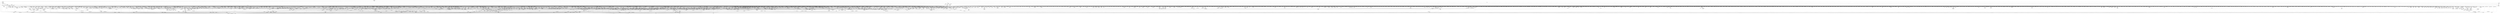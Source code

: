 digraph kerncollapsed {
    "__find_vmap_area.constprop.0" [color="black"];
    "sme_save_state" [color="black"];
    "dev_bus_name" [color="black"];
    "Indirect call52" [color="black"];
    "csum_block_add_ext" [color="black"];
    "arm64_kernel_unmapped_at_el0_2" [color="black"];
    "test_and_set_ti_thread_flag_1" [color="black"];
    "percpu_counter_set" [color="black"];
    "list_lru_add" [color="black"];
    "__wake_up_common_lock" [color="black"];
    "anon_vma_interval_tree_insert" [color="black"];
    "unmask_irq" [color="black"];
    "__raw_spin_lock_irq_12" [color="black"];
    "_compound_head_4" [color="black"];
    "mnt_add_count" [color="black"];
    "vma_needs_dirty_tracking" [color="black"];
    "qdisc_qstats_cpu_backlog_dec" [color="black"];
    "Indirect call130" [color="black"];
    "count_vm_events" [color="black"];
    "Indirect call216" [color="black"];
    "__efistub_caches_clean_inval_pou" [color="black"];
    "add_timer" [color="black"];
    "rt_mutex_top_waiter" [color="black"];
    "avg_vruntime" [color="black"];
    "cpumask_intersects.constprop.0_1" [color="black"];
    "Indirect call17" [color="black"];
    "memset" [color="black"];
    "d_ancestor" [color="black"];
    "do_raw_spin_lock_37" [color="black"];
    "find_next_bit_29" [color="black"];
    "_copy_from_iter" [color="black"];
    "__bitmap_intersects" [color="black"];
    "find_next_bit.constprop.0_1" [color="black"];
    "fsnotify_handle_inode_event.isra.0" [color="black"];
    "irq_domain_activate_irq" [color="black"];
    "update_group_capacity" [color="black"];
    "__raw_spin_unlock_irqrestore_31" [color="black"];
    "Indirect call39" [color="black"];
    "__remove_hrtimer" [color="black"];
    "__raw_spin_unlock_irq_5" [color="black"];
    "Indirect call90" [color="black"];
    "__raw_read_unlock.constprop.0_2" [color="black"];
    "Indirect call137" [color="black"];
    "find_later_rq" [color="black"];
    "do_raw_spin_lock_97" [color="black"];
    "dl_set_overload.part.0" [color="black"];
    "__dl_update" [color="black"];
    "thread_group_cputime" [color="black"];
    "vma_interval_tree_iter_next" [color="black"];
    "need_active_balance" [color="black"];
    "xas_next_offset" [color="black"];
    "ptep_set_access_flags" [color="black"];
    "Indirect call68" [color="black"];
    "sock_flag.constprop.0" [color="black"];
    "io_wq_get_acct" [color="black"];
    "security_audit_rule_free" [color="black"];
    "pmd_offset.isra.0" [color="black"];
    "__mutex_trylock" [color="black"];
    "__integrity_iint_find" [color="black"];
    "__raw_spin_unlock_irq_12" [color="black"];
    "rcu_stall_is_suppressed" [color="black"];
    "console_srcu_read_lock" [color="black"];
    "compaction_zonelist_suitable" [color="black"];
    "pcpu_block_update" [color="black"];
    "Indirect call166" [color="black"];
    "__kern_my_cpu_offset_23" [color="black"];
    "page_move_anon_rmap" [color="black"];
    "page_ref_inc_6" [color="black"];
    "eventfd_signal_mask" [color="black"];
    "Indirect call42" [color="black"];
    "rcu_segcblist_accelerate" [color="black"];
    "plist_add" [color="black"];
    "lru_move_tail_fn" [color="black"];
    "pagefault_enable_1" [color="black"];
    "set_next_entity" [color="black"];
    "flush_tlb_batched_pending" [color="black"];
    "cpudl_heapify" [color="black"];
    "rcu_segcblist_init" [color="black"];
    "mt_find" [color="black"];
    "Indirect call86" [color="black"];
    "cpumask_copy_1" [color="black"];
    "folio_lruvec_relock_irq.constprop.0" [color="black"];
    "do_raw_spin_lock_25" [color="black"];
    "__pi_strcmp" [color="black"];
    "fpsimd_flush_task_state" [color="black"];
    "audit_comparator" [color="black"];
    "do_raw_spin_lock_116" [color="black"];
    "Indirect call3" [color="black"];
    "__kern_my_cpu_offset_52" [color="black"];
    "__kern_my_cpu_offset_35" [color="black"];
    "dequeue_load_avg" [color="black"];
    "raw_spin_rq_unlock" [color="black"];
    "test_ti_thread_flag_10" [color="black"];
    "device_links_read_unlock" [color="black"];
    "forward_timer_base" [color="black"];
    "current_is_kswapd" [color="black"];
    "__raw_spin_lock_irqsave.constprop.0_3" [color="black"];
    "arch_stack_walk" [color="black"];
    "do_raw_spin_lock_27" [color="black"];
    "__put_unused_fd" [color="black"];
    "vma_interval_tree_insert_after" [color="black"];
    "sb_clear_inode_writeback" [color="black"];
    "memchr" [color="black"];
    "_find_first_and_bit" [color="black"];
    "calc_wheel_index" [color="black"];
    "find_unlink_vmap_area" [color="black"];
    "get_cred_1" [color="black"];
    "kthread_is_per_cpu" [color="black"];
    "__wake_up_sync_key" [color="black"];
    "__raw_spin_lock_irqsave_15" [color="black"];
    "find_next_zero_bit_2" [color="black"];
    "__iget" [color="black"];
    "jiffies_to_usecs" [color="black"];
    "access_ok_12" [color="black"];
    "count_vm_event_1" [color="black"];
    "pmd_install" [color="black"];
    "audit_mark_compare" [color="black"];
    "security_current_getsecid_subj" [color="black"];
    "__kern_my_cpu_offset_47" [color="black"];
    "io_poll_get_ownership" [color="black"];
    "rcu_inkernel_boot_has_ended" [color="black"];
    "iovec_from_user" [color="black"];
    "attach_pid" [color="black"];
    "ptep_clear_flush" [color="black"];
    "deny_write_access.isra.0" [color="black"];
    "down_trylock" [color="black"];
    "Indirect call20" [color="black"];
    "kernfs_get" [color="black"];
    "noop_dirty_folio" [color="black"];
    "Indirect call7" [color="black"];
    "req_set_fail_4" [color="black"];
    "data_alloc" [color="black"];
    "Indirect call30" [color="black"];
    "do_raw_spin_lock_99" [color="black"];
    "show_mem_node_skip" [color="black"];
    "kill_device" [color="black"];
    "io_run_cancel" [color="black"];
    "do_raw_spin_lock.constprop.0_6" [color="black"];
    "update_curr" [color="black"];
    "do_raw_spin_lock_52" [color="black"];
    "prb_next_seq" [color="black"];
    "resched_curr" [color="black"];
    "mnt_dec_writers" [color="black"];
    "__raw_spin_unlock_irq" [color="black"];
    "Indirect call43" [color="black"];
    "__kern_my_cpu_offset_76" [color="black"];
    "prepare_to_swait_event" [color="black"];
    "Indirect call59" [color="black"];
    "__wait_for_common" [color="black"];
    "__percpu_add_case_64_4" [color="black"];
    "io_put_kbuf" [color="black"];
    "io_acct_run_queue" [color="black"];
    "do_raw_spin_lock_45" [color="black"];
    "Indirect call127" [color="black"];
    "__irq_get_desc_lock" [color="black"];
    "spin_lock_irqsave_check_contention" [color="black"];
    "lock_hrtimer_base" [color="black"];
    "mte_thread_switch" [color="black"];
    "____do_softirq" [color="black"];
    "__cmpxchg_case_acq_32.constprop.0_19" [color="black"];
    "mas_state_walk" [color="black"];
    "hrtimer_start_range_ns" [color="black"];
    "__raw_spin_unlock_irq_25" [color="black"];
    "folio_total_mapcount" [color="black"];
    "mas_find_setup.constprop.0" [color="black"];
    "__cmpxchg_case_acq_32.constprop.0_9" [color="black"];
    "rcu_gpnum_ovf" [color="black"];
    "Indirect call35" [color="black"];
    "__kern_my_cpu_offset_17" [color="black"];
    "fatal_signal_pending" [color="black"];
    "capacity_of" [color="black"];
    "signalfd_cleanup" [color="black"];
    "Indirect call215" [color="black"];
    "Indirect call198" [color="black"];
    "mmgrab_1" [color="black"];
    "timer_delete_hook" [color="black"];
    "mntget" [color="black"];
    "do_raw_spin_lock_26" [color="black"];
    "migrate_disable" [color="black"];
    "do_raw_spin_lock_14" [color="black"];
    "__kern_my_cpu_offset_70" [color="black"];
    "dec_mm_counter" [color="black"];
    "mas_start" [color="black"];
    "test_ti_thread_flag_21" [color="black"];
    "io_schedule_prepare" [color="black"];
    "raw_spin_rq_lock" [color="black"];
    "__folio_cancel_dirty" [color="black"];
    "collect_posix_cputimers" [color="black"];
    "do_raw_spin_lock_3" [color="black"];
    "__disable_irq_nosync" [color="black"];
    "io_timeout_extract" [color="black"];
    "do_raw_spin_lock.constprop.0_14" [color="black"];
    "io_should_retry_thread" [color="black"];
    "double_unlock_balance" [color="black"];
    "task_work_cancel_match" [color="black"];
    "add_wait_queue_exclusive" [color="black"];
    "aio_nr_sub" [color="black"];
    "entity_eligible" [color="black"];
    "Indirect call66" [color="black"];
    "folio_try_get_rcu" [color="black"];
    "dev_nit_active" [color="black"];
    "prb_reserve" [color="black"];
    "Indirect call164" [color="black"];
    "__down_trylock_console_sem.constprop.0" [color="black"];
    "find_next_bit_17" [color="black"];
    "kernel_init_pages" [color="black"];
    "Indirect call151" [color="black"];
    "wakeup_source_deactivate" [color="black"];
    "ktime_get_with_offset" [color="black"];
    "pgattr_change_is_safe" [color="black"];
    "__init_rwsem" [color="black"];
    "Indirect call199" [color="black"];
    "Indirect call87" [color="black"];
    "Indirect call209" [color="black"];
    "folio_evictable" [color="black"];
    "update_rt_rq_load_avg" [color="black"];
    "Indirect call138" [color="black"];
    "__kern_my_cpu_offset_25" [color="black"];
    "__raw_spin_unlock_irqrestore_8" [color="black"];
    "Indirect call48" [color="black"];
    "clear_nonspinnable" [color="black"];
    "timerqueue_iterate_next" [color="black"];
    "do_raw_spin_lock_87" [color="black"];
    "__raw_spin_lock_irq_34" [color="black"];
    "Indirect call64" [color="black"];
    "irq_work_single" [color="black"];
    "find_suitable_fallback" [color="black"];
    "memblock_search" [color="black"];
    "copy_thread" [color="black"];
    "copy_page" [color="black"];
    "should_failslab" [color="black"];
    "__cmpxchg_case_mb_32_10" [color="black"];
    "__srcu_read_lock" [color="black"];
    "bstats_update" [color="black"];
    "clear_page" [color="black"];
    "__flush_tlb_page_nosync" [color="black"];
    "kill_super_notify" [color="black"];
    "__raw_spin_lock_31" [color="black"];
    "mm_set_has_pinned_flag" [color="black"];
    "sane_fdtable_size" [color="black"];
    "mas_prev_slot" [color="black"];
    "prb_commit" [color="black"];
    "rcu_poll_gp_seq_start_unlocked" [color="black"];
    "lockref_get" [color="black"];
    "find_next_bit.constprop.0_21" [color="black"];
    "tlb_gather_mmu_fullmm" [color="black"];
    "move_freelist_tail" [color="black"];
    "blake2s_update" [color="black"];
    "__raw_spin_lock_23" [color="black"];
    "__rb_insert_augmented" [color="black"];
    "mas_new_ma_node" [color="black"];
    "mte_update_sctlr_user" [color="black"];
    "rcu_cblist_dequeue" [color="black"];
    "fsnotify_connector_sb" [color="black"];
    "kick_process" [color="black"];
    "Indirect call134" [color="black"];
    "generic_exec_single" [color="black"];
    "add_mm_rss_vec" [color="black"];
    "__audit_uring_entry" [color="black"];
    "osq_unlock" [color="black"];
    "rwsem_set_nonspinnable" [color="black"];
    "wb_update_bandwidth" [color="black"];
    "_mix_pool_bytes" [color="black"];
    "first_zones_zonelist" [color="black"];
    "__kern_my_cpu_offset_4" [color="black"];
    "timekeeping_get_ns" [color="black"];
    "pgdat_balanced" [color="black"];
    "task_ppid_nr" [color="black"];
    "mod_zone_state" [color="black"];
    "__raw_spin_lock_irq_41" [color="black"];
    "auditd_test_task" [color="black"];
    "clear_ti_thread_flag_5" [color="black"];
    "compound_order_2" [color="black"];
    "__skb_set_length" [color="black"];
    "__lock_parent" [color="black"];
    "dev_pm_disable_wake_irq_check" [color="black"];
    "u64_stats_inc" [color="black"];
    "do_raw_spin_lock_58" [color="black"];
    "system_supports_tlb_range" [color="black"];
    "Indirect call204" [color="black"];
    "Indirect call1" [color="black"];
    "kernfs_name_hash" [color="black"];
    "cpumask_first_and" [color="black"];
    "skb_zcopy_clear" [color="black"];
    "__wake_up_locked_key" [color="black"];
    "__raw_spin_lock_12" [color="black"];
    "__raw_spin_unlock_irq.constprop.0_2" [color="black"];
    "_raw_spin_rq_lock_irqsave" [color="black"];
    "finish_swait" [color="black"];
    "arch_local_irq_restore_3" [color="black"];
    "check_cb_ovld_locked" [color="black"];
    "dput_to_list" [color="black"];
    "tlb_gather_mmu" [color="black"];
    "mas_wr_node_walk" [color="black"];
    "filemap_check_errors" [color="black"];
    "__mutex_init" [color="black"];
    "set_ti_thread_flag" [color="black"];
    "purge_fragmented_block" [color="black"];
    "node_tag_clear" [color="black"];
    "skb_orphan_1" [color="black"];
    "page_try_share_anon_rmap" [color="black"];
    "Indirect call182" [color="black"];
    "xas_next_entry" [color="black"];
    "__cmpxchg_case_acq_64_1" [color="black"];
    "Indirect call129" [color="black"];
    "tty_port_kopened" [color="black"];
    "deactivate_task" [color="black"];
    "tty_ldisc_open" [color="black"];
    "siginfo_layout" [color="black"];
    "io_poll_remove_entries" [color="black"];
    "Indirect call101" [color="black"];
    "cpudl_heapify_up" [color="black"];
    "__ksize" [color="black"];
    "get_file_1" [color="black"];
    "__sys_sendmsg" [color="black"];
    "find_next_bit_6" [color="black"];
    "cpu_timer_dequeue" [color="black"];
    "global_dirtyable_memory" [color="black"];
    "page_ref_inc" [color="black"];
    "mas_adopt_children.isra.0" [color="black"];
    "inactive_is_low.constprop.0" [color="black"];
    "ktime_get_mono_fast_ns" [color="black"];
    "rcu_poll_gp_seq_end_unlocked" [color="black"];
    "__raw_spin_lock_63" [color="black"];
    "mas_prev_range" [color="black"];
    "pte_to_swp_entry_2" [color="black"];
    "tick_get_wakeup_device" [color="black"];
    "find_submount" [color="black"];
    "__kern_my_cpu_offset_27" [color="black"];
    "security_inode_init_security_anon" [color="black"];
    "update_min_vruntime" [color="black"];
    "Indirect call77" [color="black"];
    "prb_first_valid_seq" [color="black"];
    "cpu_do_switch_mm" [color="black"];
    "Indirect call128" [color="black"];
    "nsec_to_clock_t" [color="black"];
    "current_wq_worker" [color="black"];
    "wb_stat_mod" [color="black"];
    "flush_tlb_mm" [color="black"];
    "vma_is_secretmem" [color="black"];
    "mas_bulk_rebalance" [color="black"];
    "__sock_sendmsg" [color="black"];
    "node_dirty_ok" [color="black"];
    "arch_local_irq_enable_2" [color="black"];
    "list_del_2" [color="black"];
    "__next_zones_zonelist" [color="black"];
    "fatal_signal_pending_1" [color="black"];
    "skb_flow_get_icmp_tci" [color="black"];
    "Indirect call159" [color="black"];
    "__mnt_drop_write_file" [color="black"];
    "sock_sendmsg_nosec" [color="black"];
    "mab_shift_right" [color="black"];
    "remove_wait_queue" [color="black"];
    "unlock_task_sighand.isra.0_1" [color="black"];
    "__cmpxchg_case_mb_32_8" [color="black"];
    "Indirect call160" [color="black"];
    "_double_lock_balance" [color="black"];
    "raw_spin_rq_lock_1" [color="black"];
    "Indirect call72" [color="black"];
    "__rb_rotate_set_parents" [color="black"];
    "__raw_spin_lock_irq_23" [color="black"];
    "to_desc" [color="black"];
    "sk_mem_reclaim" [color="black"];
    "io_put_kbuf_comp.isra.0" [color="black"];
    "__sync_icache_dcache" [color="black"];
    "llist_reverse_order" [color="black"];
    "pfn_swap_entry_to_page" [color="black"];
    "find_first_bit_6" [color="black"];
    "try_to_take_rt_mutex" [color="black"];
    "oom_badness" [color="black"];
    "vmf_pte_changed" [color="black"];
    "__mod_timer" [color="black"];
    "find_vm_area" [color="black"];
    "__wake_q_add" [color="black"];
    "vm_stat_account" [color="black"];
    "__rt_mutex_futex_trylock" [color="black"];
    "fatal_signal_pending_6" [color="black"];
    "__raw_spin_unlock_irq_7" [color="black"];
    "__raw_spin_lock_21" [color="black"];
    "pcpu_post_unmap_tlb_flush" [color="black"];
    "Indirect call170" [color="black"];
    "rcu_seq_end_1" [color="black"];
    "arch_teardown_dma_ops" [color="black"];
    "cpu_online_1" [color="black"];
    "update_sd_lb_stats" [color="black"];
    "xas_init_marks" [color="black"];
    "netlink_unlock_table" [color="black"];
    "zone_reclaimable_pages" [color="black"];
    "xas_find_conflict" [color="black"];
    "search_cmp_ftr_reg" [color="black"];
    "tty_ldisc_close" [color="black"];
    "__dl_clear_params" [color="black"];
    "Indirect call133" [color="black"];
    "set_ptes.constprop.0.isra.0_1" [color="black"];
    "Indirect call174" [color="black"];
    "queued_write_lock.constprop.0_1" [color="black"];
    "__preempt_count_sub" [color="black"];
    "super_wake" [color="black"];
    "__raw_spin_lock_irqsave_42" [color="black"];
    "find_next_bit_11" [color="black"];
    "__get_cpu_fpsimd_context" [color="black"];
    "__raw_spin_lock_irq_20" [color="black"];
    "Indirect call180" [color="black"];
    "zone_page_state_snapshot" [color="black"];
    "__ptrace_link" [color="black"];
    "task_active_pid_ns" [color="black"];
    "__percpu_add_case_64_3" [color="black"];
    "sync_icache_aliases" [color="black"];
    "page_vma_mapped_walk_done_1" [color="black"];
    "find_next_bit_15" [color="black"];
    "hlist_bl_lock" [color="black"];
    "Indirect call150" [color="black"];
    "cpu_active" [color="black"];
    "__raw_spin_lock_irqsave_51" [color="black"];
    "sve_save_state" [color="black"];
    "get_task_mm" [color="black"];
    "__percpu_add_case_32_20" [color="black"];
    "irq_get_irq_data" [color="black"];
    "folio_invalidate" [color="black"];
    "do_raw_spin_lock_56" [color="black"];
    "__wait_on_bit" [color="black"];
    "Indirect call26" [color="black"];
    "Indirect call89" [color="black"];
    "efi_reboot" [color="black"];
    "invalid_folio_referenced_vma" [color="black"];
    "Indirect call94" [color="black"];
    "dev_xmit_recursion_dec" [color="black"];
    "percpu_ref_put_many" [color="black"];
    "futex_get_value_locked" [color="black"];
    "__raw_spin_trylock_5" [color="black"];
    "set_ti_thread_flag_4" [color="black"];
    "do_raw_spin_lock_63" [color="black"];
    "__raw_spin_lock_42" [color="black"];
    "Indirect call158" [color="black"];
    "prb_final_commit" [color="black"];
    "group_classify" [color="black"];
    "skip_atoi" [color="black"];
    "get_task_exe_file" [color="black"];
    "mas_prev_sibling" [color="black"];
    "Indirect call85" [color="black"];
    "__xchg_case_acq_64.isra.0" [color="black"];
    "__ipi_send_mask" [color="black"];
    "__list_del_entry_1" [color="black"];
    "io_prep_async_link" [color="black"];
    "__fget_light" [color="black"];
    "task_clear_jobctl_trapping" [color="black"];
    "__futex_unqueue" [color="black"];
    "__rb_erase_color" [color="black"];
    "Indirect call5" [color="black"];
    "new_context" [color="black"];
    "__remove_inode_hash" [color="black"];
    "Indirect call117" [color="black"];
    "Indirect call125" [color="black"];
    "clear_ti_thread_flag_8" [color="black"];
    "cpu_util.constprop.0" [color="black"];
    "select_collect" [color="black"];
    "mod_zone_page_state" [color="black"];
    "do_raw_spin_lock_65" [color="black"];
    "pm_qos_read_value" [color="black"];
    "pcpu_unit_page_offset" [color="black"];
    "__percpu_down_write_trylock" [color="black"];
    "prepend_name" [color="black"];
    "is_cpu_allowed" [color="black"];
    "skb_frag_ref" [color="black"];
    "hrtimer_start_expires" [color="black"];
    "Indirect call175" [color="black"];
    "set_load_weight" [color="black"];
    "__zone_watermark_ok" [color="black"];
    "Indirect call206" [color="black"];
    "enqueue_task" [color="black"];
    "Indirect call31" [color="black"];
    "Indirect call102" [color="black"];
    "__raw_spin_lock_irq_32" [color="black"];
    "proto_memory_pcpu_drain" [color="black"];
    "skb_header_cloned" [color="black"];
    "release_thread" [color="black"];
    "has_managed_dma" [color="black"];
    "Indirect call197" [color="black"];
    "get_file_2" [color="black"];
    "do_raw_spin_lock_23" [color="black"];
    "debug_locks_off" [color="black"];
    "__d_instantiate" [color="black"];
    "update_misfit_status" [color="black"];
    "rb_erase_cached.isra.0" [color="black"];
    "__flow_hash_from_keys" [color="black"];
    "desc_read_finalized_seq" [color="black"];
    "io_poll_add_hash" [color="black"];
    "cpumask_next.constprop.0" [color="black"];
    "do_raw_spin_lock_57" [color="black"];
    "Indirect call100" [color="black"];
    "io_match_task_safe" [color="black"];
    "tty_name" [color="black"];
    "mte_dead_walk" [color="black"];
    "Indirect call187" [color="black"];
    "pcpu_find_block_fit" [color="black"];
    "Indirect call22" [color="black"];
    "hlist_bl_unlock" [color="black"];
    "do_raw_spin_lock_66" [color="black"];
    "path_get" [color="black"];
    "gfp_pfmemalloc_allowed" [color="black"];
    "task_sigpending_1" [color="black"];
    "wb_has_dirty_io" [color="black"];
    "__raw_spin_lock_irq_1" [color="black"];
    "do_raw_spin_lock_47" [color="black"];
    "__hrtimer_get_next_event" [color="black"];
    "mas_put_in_tree" [color="black"];
    "list_splice_tail_init" [color="black"];
    "__mnt_want_write" [color="black"];
    "__raw_spin_lock_62" [color="black"];
    "req_set_fail" [color="black"];
    "init_entity_runnable_average" [color="black"];
    "__cmpxchg_case_acq_32.constprop.0_18" [color="black"];
    "recalc_sigpending" [color="black"];
    "mas_safe_pivot" [color="black"];
    "Indirect call161" [color="black"];
    "desc_make_reusable" [color="black"];
    "__raw_spin_lock_irqsave_4" [color="black"];
    "__mod_zone_page_state" [color="black"];
    "__bitmap_equal" [color="black"];
    "import_ubuf" [color="black"];
    "arch_send_call_function_single_ipi" [color="black"];
    "plist_del" [color="black"];
    "should_fail_alloc_page" [color="black"];
    "__posix_timers_find" [color="black"];
    "__remove_shared_vm_struct.constprop.0" [color="black"];
    "fragmentation_index" [color="black"];
    "Indirect call27" [color="black"];
    "__count_vm_events_2" [color="black"];
    "__raw_spin_unlock_irqrestore_12" [color="black"];
    "Indirect call38" [color="black"];
    "__cmpxchg_case_acq_32.constprop.0_15" [color="black"];
    "skb_zcopy_downgrade_managed" [color="black"];
    "rcu_seq_set_state" [color="black"];
    "__list_del_entry" [color="black"];
    "xas_set_mark" [color="black"];
    "mas_pause" [color="black"];
    "__kern_my_cpu_offset_79" [color="black"];
    "Indirect call2" [color="black"];
    "mas_push_node" [color="black"];
    "ksize" [color="black"];
    "__anon_vma_interval_tree_augment_rotate" [color="black"];
    "Indirect call145" [color="black"];
    "device_links_read_lock" [color="black"];
    "__free_one_page" [color="black"];
    "posix_cputimers_group_init" [color="black"];
    "Indirect call116" [color="black"];
    "__enqueue_entity" [color="black"];
    "is_zero_page" [color="black"];
    "folio_anon_vma" [color="black"];
    "__lock_timer" [color="black"];
    "task_join_group_stop" [color="black"];
    "Indirect call62" [color="black"];
    "add_wait_queue" [color="black"];
    "__cmpxchg_case_acq_32_1" [color="black"];
    "anon_vma_interval_tree_pre_update_vma" [color="black"];
    "Indirect call91" [color="black"];
    "__raw_spin_lock_irq_26" [color="black"];
    "req_set_fail_3" [color="black"];
    "tls_preserve_current_state" [color="black"];
    "memzero_explicit" [color="black"];
    "__raw_spin_unlock_irq_17" [color="black"];
    "sig_handler_ignored" [color="black"];
    "__raw_spin_unlock_irq_23" [color="black"];
    "is_valid_gup_args" [color="black"];
    "arch_local_irq_save_7" [color="black"];
    "mas_allocated.isra.0" [color="black"];
    "Indirect call83" [color="black"];
    "Indirect call148" [color="black"];
    "rb_insert_color_cached" [color="black"];
    "__count_vm_events" [color="black"];
    "set_swapper_pgd" [color="black"];
    "__raw_spin_lock" [color="black"];
    "folio_nr_pages_1" [color="black"];
    "__to_kthread" [color="black"];
    "dec_rlimit_ucounts" [color="black"];
    "retain_dentry" [color="black"];
    "bump_cpu_timer" [color="black"];
    "chacha_block_generic" [color="black"];
    "signal_pending_state_2" [color="black"];
    "tlb_flush_mmu_tlbonly" [color="black"];
    "__cmpxchg_case_acq_32.constprop.0_1" [color="black"];
    "xas_set_offset" [color="black"];
    "_find_next_and_bit" [color="black"];
    "Indirect call107" [color="black"];
    "__raw_read_lock.constprop.0_5" [color="black"];
    "inc_tlb_flush_pending" [color="black"];
    "__kern_my_cpu_offset_60" [color="black"];
    "__xchg_case_64.constprop.0" [color="black"];
    "Indirect call81" [color="black"];
    "rcu_poll_gp_seq_start" [color="black"];
    "Indirect call196" [color="black"];
    "__bitmap_subset" [color="black"];
    "d_find_alias" [color="black"];
    "__raw_spin_unlock_irqrestore_10" [color="black"];
    "pcpu_block_refresh_hint" [color="black"];
    "__raw_spin_lock_irqsave_25" [color="black"];
    "io_is_timeout_noseq" [color="black"];
    "add_nr_running" [color="black"];
    "mod_node_state" [color="black"];
    "dl_rq_of_se" [color="black"];
    "flush_tlb_mm_1" [color="black"];
    "mas_data_end" [color="black"];
    "timerqueue_del" [color="black"];
    "__raise_softirq_irqoff" [color="black"];
    "Indirect call105" [color="black"];
    "lru_note_cost" [color="black"];
    "notifier_call_chain" [color="black"];
    "arch_timer_evtstrm_available" [color="black"];
    "clear_inode" [color="black"];
    "take_dentry_name_snapshot" [color="black"];
    "fdget_6" [color="black"];
    "__kern_my_cpu_offset_56" [color="black"];
    "__raw_spin_lock_irqsave.constprop.0_1" [color="black"];
    "do_raw_spin_lock_60" [color="black"];
    "req_ref_put_and_test" [color="black"];
    "fatal_signal_pending_4" [color="black"];
    "enqueue_hrtimer.constprop.0" [color="black"];
    "pte_mkdirty" [color="black"];
    "find_next_bit.constprop.0_5" [color="black"];
    "vma_interval_tree_subtree_search" [color="black"];
    "fsnotify_update_flags" [color="black"];
    "rcu_segcblist_ready_cbs" [color="black"];
    "console_is_usable" [color="black"];
    "folio_size" [color="black"];
    "xas_update.isra.0" [color="black"];
    "__raw_spin_lock_irqsave_32" [color="black"];
    "copy_fd_bitmaps" [color="black"];
    "io_poll_find.constprop.0" [color="black"];
    "__raw_read_unlock.constprop.0" [color="black"];
    "xas_result" [color="black"];
    "Indirect call36" [color="black"];
    "__smp_call_single_queue" [color="black"];
    "prep_new_page" [color="black"];
    "zone_watermark_ok_safe" [color="black"];
    "fsnotify_group_assert_locked" [color="black"];
    "files_lookup_fd_raw" [color="black"];
    "Indirect call111" [color="black"];
    "Indirect call32" [color="black"];
    "__percpu_add_case_32_21" [color="black"];
    "Indirect call191" [color="black"];
    "__raw_spin_lock_irq_17" [color="black"];
    "__kern_my_cpu_offset_28" [color="black"];
    "drain_pages" [color="black"];
    "__kern_my_cpu_offset_44" [color="black"];
    "set_secondary_fwnode" [color="black"];
    "mte_sync_tags" [color="black"];
    "io_cancel_task_cb" [color="black"];
    "folio_evictable_1" [color="black"];
    "irq_work_claim" [color="black"];
    "__percpu_add_case_32_13" [color="black"];
    "rseq_migrate" [color="black"];
    "test_tsk_need_resched" [color="black"];
    "do_raw_spin_lock_93" [color="black"];
    "sve_state_size" [color="black"];
    "do_raw_spin_lock_34" [color="black"];
    "move_addr_to_kernel" [color="black"];
    "tty_termios_baud_rate" [color="black"];
    "io_cancel_cb" [color="black"];
    "qdisc_run_begin" [color="black"];
    "__kern_my_cpu_offset_67" [color="black"];
    "sk_memory_allocated_sub" [color="black"];
    "__raw_spin_lock_irqsave_17" [color="black"];
    "get_ldops" [color="black"];
    "Indirect call65" [color="black"];
    "node_page_state_add" [color="black"];
    "rcu_is_watching" [color="black"];
    "__raw_spin_lock_2" [color="black"];
    "d_shrink_add" [color="black"];
    "rcu_segcblist_first_pend_cb" [color="black"];
    "do_raw_spin_lock_11" [color="black"];
    "__raw_spin_unlock_irqrestore_18" [color="black"];
    "anon_vma_interval_tree_post_update_vma" [color="black"];
    "Indirect call113" [color="black"];
    "put_dec" [color="black"];
    "__set_task_comm" [color="black"];
    "__clear_close_on_exec.isra.0" [color="black"];
    "tcp_get_info_chrono_stats" [color="black"];
    "Indirect call13" [color="black"];
    "mte_copy_page_tags" [color="black"];
    "inode_to_bdi" [color="black"];
    "__skb_fill_page_desc" [color="black"];
    "mas_wr_end_piv" [color="black"];
    "_compound_head_13" [color="black"];
    "memmove" [color="black"];
    "Indirect call10" [color="black"];
    "ktime_add_safe" [color="black"];
    "arch_local_irq_save_2" [color="black"];
    "Indirect call120" [color="black"];
    "do_raw_spin_lock_36" [color="black"];
    "__cmpxchg_case_mb_64_1" [color="black"];
    "folio_mapped_3" [color="black"];
    "rb_first" [color="black"];
    "sk_error_report" [color="black"];
    "futex_hash" [color="black"];
    "hrtimer_active" [color="black"];
    "flush_signal_handlers" [color="black"];
    "__reuseport_detach_closed_sock" [color="black"];
    "task_curr" [color="black"];
    "__copy_msghdr" [color="black"];
    "virt_to_slab" [color="black"];
    "mutex_can_spin_on_owner" [color="black"];
    "local_cpu_stop" [color="black"];
    "Indirect call149" [color="black"];
    "user_disable_single_step" [color="black"];
    "set_task_reclaim_state" [color="black"];
    "find_next_bit.constprop.0_6" [color="black"];
    "__kern_my_cpu_offset_42" [color="black"];
    "Indirect call61" [color="black"];
    "__accumulate_pelt_segments" [color="black"];
    "iov_iter_revert" [color="black"];
    "Indirect call207" [color="black"];
    "arch_local_irq_restore" [color="black"];
    "do_raw_spin_lock_51" [color="black"];
    "xa_is_node" [color="black"];
    "sock_flag_3" [color="black"];
    "find_next_bit.constprop.0_14" [color="black"];
    "do_raw_spin_lock_6" [color="black"];
    "irq_to_desc" [color="black"];
    "__raw_spin_lock_4" [color="black"];
    "rcu_segcblist_move_seglen" [color="black"];
    "__update_gt_cputime" [color="black"];
    "__raw_spin_unlock_irqrestore_4" [color="black"];
    "Indirect call12" [color="black"];
    "__kern_my_cpu_offset_36" [color="black"];
    "__kern_my_cpu_offset_37" [color="black"];
    "mas_wr_walk_index.isra.0" [color="black"];
    "__cmpxchg_case_mb_64_7" [color="black"];
    "mas_wr_new_end" [color="black"];
    "__raw_spin_lock_6" [color="black"];
    "__balance_callbacks" [color="black"];
    "__sw_hweight32" [color="black"];
    "__cmpxchg_case_mb_32_13" [color="black"];
    "get_work_pool" [color="black"];
    "rcu_segcblist_extract_done_cbs" [color="black"];
    "idle_cpu" [color="black"];
    "__raw_spin_unlock_irqrestore_33" [color="black"];
    "page_ref_dec_and_test_2" [color="black"];
    "recalc_sigpending_tsk" [color="black"];
    "__msecs_to_jiffies" [color="black"];
    "import_iovec" [color="black"];
    "find_next_bit_10" [color="black"];
    "mas_prev_setup.constprop.0" [color="black"];
    "blake2s_compress" [color="black"];
    "tlb_flush_mmu_tlbonly_1" [color="black"];
    "Indirect call115" [color="black"];
    "mas_safe_min" [color="black"];
    "do_raw_spin_lock_1" [color="black"];
    "io_req_defer_failed" [color="black"];
    "prepare_alloc_pages.constprop.0" [color="black"];
    "percpu_ref_get_many.constprop.0" [color="black"];
    "dget" [color="black"];
    "update_newidle_cost" [color="black"];
    "__kern_my_cpu_offset_11" [color="black"];
    "percpu_ref_put_many.constprop.0_1" [color="black"];
    "Indirect call56" [color="black"];
    "mapping_unmap_writable" [color="black"];
    "pid_nr_ns" [color="black"];
    "do_raw_spin_lock_73" [color="black"];
    "task_call_func" [color="black"];
    "__kern_my_cpu_offset_89" [color="black"];
    "fd_install" [color="black"];
    "Indirect call71" [color="black"];
    "mas_next_range" [color="black"];
    "__raw_read_lock.constprop.0_1" [color="black"];
    "set_next_task" [color="black"];
    "__raw_spin_unlock_irq.constprop.0_1" [color="black"];
    "mas_is_err" [color="black"];
    "list_move_1" [color="black"];
    "security_d_instantiate" [color="black"];
    "sched_post_fork" [color="black"];
    "d_lru_del" [color="black"];
    "Indirect call173" [color="black"];
    "desc_make_final" [color="black"];
    "__skb_checksum" [color="black"];
    "io_req_complete_defer" [color="black"];
    "find_busiest_group" [color="black"];
    "get_random_bytes" [color="black"];
    "_compound_head_7" [color="black"];
    "audit_serial" [color="black"];
    "kmap_atomic_1" [color="black"];
    "fprop_reflect_period_percpu.isra.0" [color="black"];
    "is_vmalloc_addr" [color="black"];
    "invalid_migration_vma" [color="black"];
    "Indirect call54" [color="black"];
    "get_cred" [color="black"];
    "next_zone" [color="black"];
    "__raw_spin_lock_18" [color="black"];
    "skb_cloned" [color="black"];
    "cpu_online_2" [color="black"];
    "do_raw_spin_lock_46" [color="black"];
    "find_lock_task_mm" [color="black"];
    "__raw_spin_lock_irq_35" [color="black"];
    "page_ref_inc_1" [color="black"];
    "lockref_get_not_zero" [color="black"];
    "__cmpxchg_case_8" [color="black"];
    "__raw_write_lock_irq.constprop.0" [color="black"];
    "console_verbose" [color="black"];
    "inode_maybe_inc_iversion" [color="black"];
    "no_blink" [color="black"];
    "futex_q_unlock" [color="black"];
    "rcu_segcblist_advance" [color="black"];
    "compound_order_1" [color="black"];
    "hlist_del_init" [color="black"];
    "sched_ttwu_pending" [color="black"];
    "expand" [color="black"];
    "arch_asym_cpu_priority" [color="black"];
    "kobj_ns_ops" [color="black"];
    "replace_mark_chunk" [color="black"];
    "printk_parse_prefix" [color="black"];
    "__hlist_del" [color="black"];
    "try_to_unmap_flush_dirty" [color="black"];
    "Indirect call97" [color="black"];
    "folio_mark_dirty" [color="black"];
    "io_fill_cqe_aux" [color="black"];
    "Indirect call51" [color="black"];
    "_compound_head_5" [color="black"];
    "kmalloc_size_roundup" [color="black"];
    "extract_entropy.constprop.0" [color="black"];
    "Indirect call169" [color="black"];
    "__kern_my_cpu_offset_53" [color="black"];
    "__raw_spin_unlock_irq_21" [color="black"];
    "__raw_spin_unlock_irq_1" [color="black"];
    "check_and_switch_context" [color="black"];
    "find_next_bit.constprop.0_11" [color="black"];
    "pcpu_next_fit_region.constprop.0" [color="black"];
    "crng_fast_key_erasure" [color="black"];
    "fasync_insert_entry" [color="black"];
    "__set_open_fd" [color="black"];
    "check_vma_flags" [color="black"];
    "security_secid_to_secctx" [color="black"];
    "__rpm_get_callback" [color="black"];
    "do_raw_spin_lock_61" [color="black"];
    "__io_put_kbuf" [color="black"];
    "cpumask_subset" [color="black"];
    "panic_smp_self_stop" [color="black"];
    "ktime_get" [color="black"];
    "del_page_from_free_list" [color="black"];
    "test_and_set_bit_lock.constprop.0" [color="black"];
    "xas_load" [color="black"];
    "get_pwq" [color="black"];
    "__raw_spin_lock_52" [color="black"];
    "fpsimd_preserve_current_state" [color="black"];
    "__raw_spin_lock_27" [color="black"];
    "net_eq_idr" [color="black"];
    "Indirect call16" [color="black"];
    "do_raw_spin_lock_86" [color="black"];
    "__kern_my_cpu_offset_15" [color="black"];
    "__disable_irq" [color="black"];
    "Indirect call47" [color="black"];
    "mapping_shrinkable" [color="black"];
    "Indirect call155" [color="black"];
    "folio_mapping" [color="black"];
    "strscpy" [color="black"];
    "io_wq_hash_work" [color="black"];
    "list_del_init_8" [color="black"];
    "move_freepages_block" [color="black"];
    "__bitmap_weight" [color="black"];
    "__raw_spin_lock_irqsave_50" [color="black"];
    "__raw_spin_lock_16" [color="black"];
    "cpumask_and" [color="black"];
    "folio_trylock_4" [color="black"];
    "fsnotify_first_mark" [color="black"];
    "__cmpxchg_case_acq_32.constprop.0_21" [color="black"];
    "update_dl_migration" [color="black"];
    "is_software_node" [color="black"];
    "check_preempt_curr" [color="black"];
    "__set_fixmap" [color="black"];
    "cd_forget" [color="black"];
    "cpumask_first" [color="black"];
    "folio_nr_pages_4" [color="black"];
    "do_raw_spin_lock_30" [color="black"];
    "mas_next_sibling" [color="black"];
    "__raw_spin_unlock_irq_6" [color="black"];
    "__raw_spin_lock_irqsave_41" [color="black"];
    "test_ti_thread_flag_19" [color="black"];
    "__cmpxchg_case_acq_64" [color="black"];
    "Indirect call15" [color="black"];
    "mutex_trylock" [color="black"];
    "mast_fill_bnode" [color="black"];
    "idr_find" [color="black"];
    "sched_clock_cpu" [color="black"];
    "sock_inuse_add" [color="black"];
    "__percpu_add_case_64" [color="black"];
    "task_participate_group_stop" [color="black"];
    "do_raw_spin_lock_44" [color="black"];
    "security_audit_rule_match" [color="black"];
    "__cmpxchg_case_acq_32.constprop.0_13" [color="black"];
    "mas_next" [color="black"];
    "strscpy_pad" [color="black"];
    "arm64_kernel_unmapped_at_el0_4" [color="black"];
    "set_pud" [color="black"];
    "exit_rcu" [color="black"];
    "Indirect call44" [color="black"];
    "rcu_segcblist_pend_cbs" [color="black"];
    "__raw_spin_lock_irq.constprop.0_2" [color="black"];
    "class_raw_spinlock_irqsave_destructor" [color="black"];
    "do_raw_spin_lock_15" [color="black"];
    "cpu_timer_task_rcu" [color="black"];
    "tag_set" [color="black"];
    "do_raw_spin_lock_24" [color="black"];
    "_prb_commit" [color="black"];
    "percpu_ref_get_many" [color="black"];
    "ktime_get_real_seconds" [color="black"];
    "sync_rcu_exp_done_unlocked" [color="black"];
    "__preempt_count_add.constprop.0_1" [color="black"];
    "Indirect call124" [color="black"];
    "compact_lock_irqsave" [color="black"];
    "mte_destroy_descend.constprop.0" [color="black"];
    "sendmsg_copy_msghdr" [color="black"];
    "irq_chip_retrigger_hierarchy" [color="black"];
    "io_poll_can_finish_inline.isra.0" [color="black"];
    "__cmpxchg_case_acq_32.constprop.0_16" [color="black"];
    "pmd_offset.isra.0_1" [color="black"];
    "mas_set_height" [color="black"];
    "folio_trylock" [color="black"];
    "vma_fs_can_writeback" [color="black"];
    "Indirect call4" [color="black"];
    "fsnotify_data_inode" [color="black"];
    "add_timer_on" [color="black"];
    "folio_trylock_flag" [color="black"];
    "__skb_set_length_1" [color="black"];
    "sk_leave_memory_pressure" [color="black"];
    "__update_load_avg_se" [color="black"];
    "arch_get_random_longs" [color="black"];
    "__cmpxchg_case_acq_32.constprop.0_17" [color="black"];
    "fast_dput" [color="black"];
    "Indirect call118" [color="black"];
    "mas_find_child" [color="black"];
    "__io_acct_run_queue" [color="black"];
    "read_seqbegin_or_lock" [color="black"];
    "stackinfo_on_stack" [color="black"];
    "try_check_zero" [color="black"];
    "slab_want_init_on_alloc" [color="black"];
    "folio_mapped_2" [color="black"];
    "set_pageblock_migratetype" [color="black"];
    "__raw_spin_lock_irqsave.constprop.0_7" [color="black"];
    "__kern_my_cpu_offset_62" [color="black"];
    "__mnt_want_write_file" [color="black"];
    "eth_type_vlan" [color="black"];
    "do_raw_spin_lock_2" [color="black"];
    "se_weight.isra.0" [color="black"];
    "task_will_free_mem" [color="black"];
    "reusable_anon_vma" [color="black"];
    "__cmpxchg_case_acq_32.constprop.0" [color="black"];
    "find_next_bit_7" [color="black"];
    "queued_write_lock_slowpath" [color="black"];
    "cpu_clock_sample" [color="black"];
    "audit_uid_comparator" [color="black"];
    "__raw_spin_lock_30" [color="black"];
    "pud_set_huge" [color="black"];
    "can_migrate_task" [color="black"];
    "kernfs_should_drain_open_files" [color="black"];
    "do_raw_spin_lock_41" [color="black"];
    "__irq_startup" [color="black"];
    "u64_stats_add_1" [color="black"];
    "lru_add_fn" [color="black"];
    "cpumask_weight.constprop.0_5" [color="black"];
    "queued_read_lock.constprop.0" [color="black"];
    "rcu_dynticks_snap" [color="black"];
    "dl_bw_cpus" [color="black"];
    "first_zones_zonelist_1" [color="black"];
    "Indirect call46" [color="black"];
    "pfn_valid_1" [color="black"];
    "task_sigpending_2" [color="black"];
    "rwsem_read_trylock" [color="black"];
    "cpupri_set" [color="black"];
    "__raw_spin_lock_irq_7" [color="black"];
    "pcpu_chunk_refresh_hint" [color="black"];
    "mas_pop_node" [color="black"];
    "exit_task_stack_account" [color="black"];
    "this_cpu_has_cap.part.0" [color="black"];
    "task_get_vl" [color="black"];
    "io_wq_cancel_pending_work" [color="black"];
    "mte_clear_page_tags" [color="black"];
    "remove_nodes.constprop.0" [color="black"];
    "Indirect call140" [color="black"];
    "Indirect call73" [color="black"];
    "__raw_spin_lock_43" [color="black"];
    "__percpu_add_case_32_1" [color="black"];
    "__cmpxchg_case_acq_32.constprop.0_14" [color="black"];
    "__page_cache_release" [color="black"];
    "Indirect call69" [color="black"];
    "update_pm_runtime_accounting" [color="black"];
    "Indirect call188" [color="black"];
    "io_wq_work_match_all" [color="black"];
    "Indirect call99" [color="black"];
    "mapping_allow_writable" [color="black"];
    "_compound_head_3" [color="black"];
    "__raw_spin_lock_irq" [color="black"];
    "tick_get_device" [color="black"];
    "tick_get_broadcast_device" [color="black"];
    "Indirect call63" [color="black"];
    "local_bh_disable" [color="black"];
    "__raw_write_lock_irq_1" [color="black"];
    "defer_console_output" [color="black"];
    "__raw_write_unlock_irq_5" [color="black"];
    "Indirect call190" [color="black"];
    "rcu_segcblist_entrain" [color="black"];
    "__rt_mutex_slowtrylock" [color="black"];
    "count_vm_event_2" [color="black"];
    "xas_set_order.part.0" [color="black"];
    "Indirect call78" [color="black"];
    "cpumask_next_and" [color="black"];
    "dequeue_task" [color="black"];
    "__kern_my_cpu_offset_22" [color="black"];
    "pm_qos_update_flags" [color="black"];
    "__raw_spin_lock_irq_6" [color="black"];
    "__cmpxchg_case_acq_32.constprop.0_4" [color="black"];
    "fpsimd_thread_switch" [color="black"];
    "mab_no_null_split" [color="black"];
    "__kern_my_cpu_offset_91" [color="black"];
    "put_dec_trunc8" [color="black"];
    "pick_next_pushable_dl_task" [color="black"];
    "__fprop_add_percpu_max" [color="black"];
    "other_cpu_in_panic" [color="black"];
    "wb_io_lists_populated" [color="black"];
    "rt_mutex_proxy_unlock" [color="black"];
    "kmap_local_page" [color="black"];
    "list_del_init" [color="black"];
    "Indirect call45" [color="black"];
    "__raw_spin_lock_irqsave_29" [color="black"];
    "__percpu_add_case_32_15" [color="black"];
    "__radix_tree_lookup" [color="black"];
    "skb_queue_tail" [color="black"];
    "pmd_set_huge" [color="black"];
    "dev_xmit_recursion_inc" [color="black"];
    "Indirect call201" [color="black"];
    "__sock_kfree_s" [color="black"];
    "audit_string_contains_control" [color="black"];
    "__pm_relax" [color="black"];
    "folio_size_2" [color="black"];
    "split_page" [color="black"];
    "list_del_init_2" [color="black"];
    "rcu_gp_is_expedited" [color="black"];
    "active_load_balance_cpu_stop" [color="black"];
    "pagefault_disable" [color="black"];
    "rpm_check_suspend_allowed" [color="black"];
    "pm_runtime_deactivate_timer" [color="black"];
    "__kern_my_cpu_offset_49" [color="black"];
    "try_grab_page" [color="black"];
    "mas_parent_type" [color="black"];
    "spin_lock_irqsave_ssp_contention" [color="black"];
    "allow_direct_reclaim" [color="black"];
    "anon_vma_interval_tree_iter_next" [color="black"];
    "irq_disable" [color="black"];
    "__kern_my_cpu_offset_51" [color="black"];
    "__percpu_add_case_32_3" [color="black"];
    "signal_set_stop_flags" [color="black"];
    "__sk_mem_reclaim" [color="black"];
    "arch_local_irq_restore_2" [color="black"];
    "workingset_activation" [color="black"];
    "smp_call_function_many" [color="black"];
    "____core____" [color="kernel"];
    "io_wq_worker_running" [color="black"];
    "prepare_to_wait_event" [color="black"];
    "__raw_spin_unlock_irqrestore_37" [color="black"];
    "__anon_vma_interval_tree_subtree_search" [color="black"];
    "arch_smp_send_reschedule" [color="black"];
    "account_pipe_buffers" [color="black"];
    "clear_siginfo" [color="black"];
    "Indirect call41" [color="black"];
    "__set_close_on_exec.isra.0" [color="black"];
    "__task_pid_nr_ns" [color="black"];
    "__kern_my_cpu_offset_133" [color="black"];
    "page_ref_add_1" [color="black"];
    "__raw_spin_lock_20" [color="black"];
    "d_find_any_alias" [color="black"];
    "move_linked_works" [color="black"];
    "workingset_age_nonresident" [color="black"];
    "inode_io_list_move_locked" [color="black"];
    "__xchg_case_mb_32.constprop.0" [color="black"];
    "pm_runtime_get_noresume" [color="black"];
    "Indirect call172" [color="black"];
    "is_subdir" [color="black"];
    "io_cqe_cache_refill" [color="black"];
    "posix_cpu_timers_exit" [color="black"];
    "rcu_seq_start_1" [color="black"];
    "__do_once_start" [color="black"];
    "unreserve_highatomic_pageblock" [color="black"];
    "Indirect call121" [color="black"];
    "__raw_spin_trylock_1" [color="black"];
    "system_supports_generic_auth" [color="black"];
    "__raw_spin_lock_14" [color="black"];
    "mas_store_prealloc.part.0" [color="black"];
    "d_hash" [color="black"];
    "__do_set_cpus_allowed" [color="black"];
    "lru_note_cost_refault" [color="black"];
    "fsnotify_put_sb_connectors" [color="black"];
    "rcu_jiffies_till_stall_check" [color="black"];
    "calc_delta_fair" [color="black"];
    "get_file.isra.0" [color="black"];
    "cpu_switch_to" [color="black"];
    "find_next_and_bit.constprop.0" [color="black"];
    "__rb_change_child.constprop.0" [color="black"];
    "need_seqretry" [color="black"];
    "audit_gid_comparator" [color="black"];
    "sync_exp_work_done" [color="black"];
    "do_raw_spin_lock_17" [color="black"];
    "__count_vm_events_1" [color="black"];
    "put_prev_task" [color="black"];
    "do_raw_spin_lock_83" [color="black"];
    "__raw_spin_unlock_irqrestore_17" [color="black"];
    "xas_retry" [color="black"];
    "need_mlock_drain" [color="black"];
    "__timer_delete_sync" [color="black"];
    "__cmpxchg_case_acq_32_3" [color="black"];
    "__raw_spin_lock_64" [color="black"];
    "find_task_by_vpid" [color="black"];
    "_copy_from_user_29" [color="black"];
    "group_close_release" [color="black"];
    "mmgrab_2" [color="black"];
    "convert_prio" [color="black"];
    "cpu_online" [color="black"];
    "check_preempt_curr_dl" [color="black"];
    "__printk_safe_enter" [color="black"];
    "signal_pending_state_1" [color="black"];
    "Indirect call122" [color="black"];
    "queued_spin_lock_slowpath" [color="black"];
    "test_ti_thread_flag_4" [color="black"];
    "qdisc_maybe_clear_missed" [color="black"];
    "radix_tree_next_chunk" [color="black"];
    "mab_set_b_end" [color="black"];
    "skb_copy_bits" [color="black"];
    "tk_clock_read" [color="black"];
    "__page_dup_rmap.constprop.0" [color="black"];
    "ma_dead_node" [color="black"];
    "__fdget" [color="black"];
    "mte_zero_clear_page_tags" [color="black"];
    "wake_up_bit" [color="black"];
    "xas_error.isra.0" [color="black"];
    "folio_account_cleaned" [color="black"];
    "list_del_init_5" [color="black"];
    "vma_interval_tree_remove" [color="black"];
    "__task_rq_lock" [color="black"];
    "__raw_spin_lock_34" [color="black"];
    "task_pid_vnr" [color="black"];
    "__fswab32_10" [color="black"];
    "IS_ERR_OR_NULL_3" [color="black"];
    "Indirect call106" [color="black"];
    "get_state_synchronize_rcu_full" [color="black"];
    "security_capable" [color="black"];
    "__cmpxchg_case_acq_32.constprop.0_20" [color="black"];
    "process_shares_mm" [color="black"];
    "ttwu_do_activate.constprop.0" [color="black"];
    "Indirect call33" [color="black"];
    "__page_set_anon_rmap" [color="black"];
    "Indirect call37" [color="black"];
    "fatal_signal_pending_3" [color="black"];
    "wants_signal" [color="black"];
    "kthread_insert_work_sanity_check" [color="black"];
    "anon_vma_interval_tree_remove" [color="black"];
    "__set_task_special" [color="black"];
    "__cmpxchg_case_acq_32.constprop.0_7" [color="black"];
    "flush_tlb_kernel_range" [color="black"];
    "min_deadline_cb_rotate" [color="black"];
    "__flush_tlb_kernel_pgtable" [color="black"];
    "__peernet2id" [color="black"];
    "console_srcu_read_unlock" [color="black"];
    "__raw_spin_lock_irqsave_11" [color="black"];
    "steal_suitable_fallback" [color="black"];
    "rcu_seq_end" [color="black"];
    "srcu_gp_start" [color="black"];
    "put_ldops.constprop.0" [color="black"];
    "zone_page_state_snapshot.constprop.0" [color="black"];
    "clear_ti_thread_flag_4" [color="black"];
    "netdev_start_xmit" [color="black"];
    "csum_partial_ext" [color="black"];
    "__srcu_read_unlock" [color="black"];
    "security_release_secctx" [color="black"];
    "hrtimer_forward" [color="black"];
    "Indirect call23" [color="black"];
    "Indirect call192" [color="black"];
    "Indirect call123" [color="black"];
    "rcu_exp_need_qs" [color="black"];
    "__mutex_remove_waiter" [color="black"];
    "folio_nr_pages_3" [color="black"];
    "find_next_zero_bit_1" [color="black"];
    "__raw_spin_unlock_bh.constprop.0" [color="black"];
    "cpumask_empty_3" [color="black"];
    "smp_call_function_many_cond" [color="black"];
    "wakeup_kswapd" [color="black"];
    "__cmpxchg_case_64" [color="black"];
    "find_buddy_page_pfn" [color="black"];
    "is_rlimit_overlimit" [color="black"];
    "mapping_shrinkable_1" [color="black"];
    "do_raw_spin_lock.constprop.0_7" [color="black"];
    "llist_del_first" [color="black"];
    "allow_write_access" [color="black"];
    "try_to_unmap_flush" [color="black"];
    "unlock_page" [color="black"];
    "Indirect call135" [color="black"];
    "raw_spin_rq_unlock_irqrestore" [color="black"];
    "__percpu_add_case_64_6" [color="black"];
    "do_raw_spin_lock_10" [color="black"];
    "find_vma_prev" [color="black"];
    "__kern_my_cpu_offset_77" [color="black"];
    "desc_read" [color="black"];
    "get_page" [color="black"];
    "mm_trace_rss_stat" [color="black"];
    "test_ti_thread_flag_30" [color="black"];
    "__cmpxchg_case_mb_64_4" [color="black"];
    "_task_util_est" [color="black"];
    "__futex_queue" [color="black"];
    "__raw_spin_unlock_irqrestore_29" [color="black"];
    "sched_clock_noinstr" [color="black"];
    "klist_node_attached" [color="black"];
    "redirty_tail_locked" [color="black"];
    "task_rq_lock" [color="black"];
    "__lock_task_sighand" [color="black"];
    "access_ok_54" [color="black"];
    "__pageblock_pfn_to_page" [color="black"];
    "rcu_start_this_gp" [color="black"];
    "__percpu_add_case_32_2" [color="black"];
    "unlock_mount_hash" [color="black"];
    "__dl_add" [color="black"];
    "__raw_spin_unlock_irqrestore_5" [color="black"];
    "sub_running_bw.isra.0" [color="black"];
    "__kern_my_cpu_offset_83" [color="black"];
    "__raw_spin_lock_irqsave.constprop.0_9" [color="black"];
    "pcpu_size_to_slot" [color="black"];
    "mas_find" [color="black"];
    "__raw_spin_unlock_irq_45" [color="black"];
    "ttwu_queue_wakelist" [color="black"];
    "kernfs_root" [color="black"];
    "__list_del_entry_2" [color="black"];
    "__raw_spin_unlock_irqrestore_15" [color="black"];
    "zone_watermark_ok" [color="black"];
    "cleanup_timerqueue" [color="black"];
    "tty_audit_fork" [color="black"];
    "__mutex_add_waiter" [color="black"];
    "_find_first_bit" [color="black"];
    "futex_top_waiter" [color="black"];
    "list_del_4" [color="black"];
    "__nr_to_section" [color="black"];
    "__raw_spin_lock_irqsave.constprop.0_2" [color="black"];
    "do_init_timer.constprop.0" [color="black"];
    "io_cancel_req_match" [color="black"];
    "Indirect call214" [color="black"];
    "tk_xtime.constprop.0" [color="black"];
    "sock_rmem_free" [color="black"];
    "sock_rfree" [color="black"];
    "io_poll_remove_entry" [color="black"];
    "__delay" [color="black"];
    "__raw_spin_unlock_irq_36" [color="black"];
    "posix_cpu_timers_exit_group" [color="black"];
    "__kern_my_cpu_offset_29" [color="black"];
    "mas_wr_store_setup" [color="black"];
    "test_ti_thread_flag_11" [color="black"];
    "call_on_irq_stack" [color="black"];
    "audit_dummy_context_2" [color="black"];
    "fsnotify_compare_groups" [color="black"];
    "cpumask_and.isra.0_3" [color="black"];
    "vma_address" [color="black"];
    "find_alive_thread.isra.0" [color="black"];
    "__cmpxchg_case_acq_32.constprop.0_6" [color="black"];
    "hrtimer_force_reprogram.constprop.0" [color="black"];
    "arch_local_irq_save_3" [color="black"];
    "lowest_in_progress" [color="black"];
    "__mutex_trylock_common" [color="black"];
    "copy_to_user_page" [color="black"];
    "copy_compat_iovec_from_user" [color="black"];
    "__raw_read_unlock.constprop.0_6" [color="black"];
    "__raw_spin_lock_irqsave_19" [color="black"];
    "Indirect call49" [color="black"];
    "system_supports_address_auth_1" [color="black"];
    "isolation_suitable.isra.0" [color="black"];
    "put_filesystem" [color="black"];
    "__cmpxchg_case_mb_32_3" [color="black"];
    "read_sanitised_ftr_reg" [color="black"];
    "mas_set_split_parent.isra.0" [color="black"];
    "mod_timer" [color="black"];
    "do_raw_spin_lock_85" [color="black"];
    "get_data" [color="black"];
    "chacha_permute" [color="black"];
    "workingset_refault" [color="black"];
    "tag_clear" [color="black"];
    "find_task_by_pid_ns" [color="black"];
    "get_work_pwq" [color="black"];
    "prepare_to_wait_exclusive" [color="black"];
    "rcu_advance_cbs" [color="black"];
    "tag_get" [color="black"];
    "__raw_spin_lock_irqsave_18" [color="black"];
    "group_open_release" [color="black"];
    "__raw_spin_lock_54" [color="black"];
    "Indirect call185" [color="black"];
    "ktime_get_real_ts64" [color="black"];
    "inode_add_lru" [color="black"];
    "do_raw_spin_lock_33" [color="black"];
    "cpumask_any_and_distribute" [color="black"];
    "__note_gp_changes" [color="black"];
    "mab_mas_cp" [color="black"];
    "pcpu_chunk_populated" [color="black"];
    "page_ref_inc_4" [color="black"];
    "do_raw_spin_lock_13" [color="black"];
    "arch_get_random_seed_longs" [color="black"];
    "irqd_set.isra.0_1" [color="black"];
    "__raw_spin_unlock_irq_29" [color="black"];
    "get_ucounts_or_wrap" [color="black"];
    "__bitmap_and" [color="black"];
    "__raw_spin_lock.constprop.0" [color="black"];
    "hrtimer_reprogram.constprop.0" [color="black"];
    "__kern_my_cpu_offset_78" [color="black"];
    "cpu_mitigations_off" [color="black"];
    "Indirect call8" [color="black"];
    "Indirect call156" [color="black"];
    "do_raw_spin_lock_31" [color="black"];
    "__percpu_add_case_64.constprop.0_1" [color="black"];
    "enqueue_timer" [color="black"];
    "wb_stat_error" [color="black"];
    "folio_mapped_1" [color="black"];
    "__raw_spin_unlock_irq_38" [color="black"];
    "fpsimd_save" [color="black"];
    "Indirect call186" [color="black"];
    "Indirect call213" [color="black"];
    "console_trylock" [color="black"];
    "strcspn" [color="black"];
    "Indirect call70" [color="black"];
    "pagetable_pte_dtor" [color="black"];
    "__irq_disable" [color="black"];
    "rb_insert_color" [color="black"];
    "get_sd_balance_interval" [color="black"];
    "mm_counter" [color="black"];
    "arch_local_irq_save_5" [color="black"];
    "vma_iter_config" [color="black"];
    "xas_next_entry.constprop.0" [color="black"];
    "__cmpxchg_case_rel_64" [color="black"];
    "netdev_name" [color="black"];
    "security_socket_sendmsg" [color="black"];
    "mm_counter_file" [color="black"];
    "__raw_spin_trylock_3" [color="black"];
    "zone_watermark_fast.constprop.0" [color="black"];
    "tty_driver_name" [color="black"];
    "fsnotify_detach_connector_from_object" [color="black"];
    "dev_driver_string" [color="black"];
    "xa_find_after" [color="black"];
    "__pi_memcmp" [color="black"];
    "file_ns_capable" [color="black"];
    "folio_wake_bit" [color="black"];
    "__kern_my_cpu_offset_26" [color="black"];
    "d_shrink_del" [color="black"];
    "rt_mutex_slowtrylock" [color="black"];
    "__bpf_free_used_maps" [color="black"];
    "io_acct_cancel_pending_work" [color="black"];
    "fpsimd_save_state" [color="black"];
    "arch_tlbbatch_should_defer.constprop.0" [color="black"];
    "io_file_get_flags" [color="black"];
    "rwsem_set_reader_owned" [color="black"];
    "prepend_char" [color="black"];
    "atomic_notifier_call_chain" [color="black"];
    "system_supports_mte_1" [color="black"];
    "Indirect call139" [color="black"];
    "Indirect call25" [color="black"];
    "change_page_range" [color="black"];
    "skb_tailroom_1" [color="black"];
    "Indirect call74" [color="black"];
    "is_migration_entry" [color="black"];
    "qdisc_qstats_cpu_qlen_dec" [color="black"];
    "__fprop_add_percpu" [color="black"];
    "do_softirq" [color="black"];
    "cpu_online_3" [color="black"];
    "put_cpu_fpsimd_context" [color="black"];
    "_prb_read_valid" [color="black"];
    "mnt_set_mountpoint" [color="black"];
    "__kern_my_cpu_offset_2" [color="black"];
    "set_page_dirty" [color="black"];
    "__cmpxchg_case_mb_32_2" [color="black"];
    "lock_mount_hash" [color="black"];
    "xas_find" [color="black"];
    "Indirect call98" [color="black"];
    "__finish_swait" [color="black"];
    "mas_wr_walk_descend" [color="black"];
    "__raw_spin_unlock_irqrestore_21" [color="black"];
    "sub_rq_bw.isra.0" [color="black"];
    "Indirect call18" [color="black"];
    "__kern_my_cpu_offset_71" [color="black"];
    "llist_add_batch" [color="black"];
    "fsnotify" [color="black"];
    "__cmpxchg_case_mb_32_4" [color="black"];
    "Indirect call79" [color="black"];
    "ptrauth_keys_install_user" [color="black"];
    "mtree_load" [color="black"];
    "_find_first_zero_bit" [color="black"];
    "lazy_max_pages" [color="black"];
    "Indirect call103" [color="black"];
    "__import_iovec" [color="black"];
    "do_raw_spin_lock_43" [color="black"];
    "folio_trylock_2" [color="black"];
    "Indirect call96" [color="black"];
    "folio_test_uptodate" [color="black"];
    "arch_local_irq_save_4" [color="black"];
    "skb_may_tx_timestamp.part.0" [color="black"];
    "get_mm_exe_file" [color="black"];
    "io_wq_work_match_item" [color="black"];
    "__raw_spin_lock_41" [color="black"];
    "copy_user_highpage" [color="black"];
    "access_ok_14" [color="black"];
    "dl_clear_overload.part.0" [color="black"];
    "__raw_spin_unlock_irqrestore_38" [color="black"];
    "set_work_data" [color="black"];
    "blake2s.constprop.0" [color="black"];
    "tlb_remove_table_sync_one" [color="black"];
    "iov_iter_ubuf" [color="black"];
    "__d_find_any_alias" [color="black"];
    "test_ti_thread_flag_6" [color="black"];
    "task_fits_cpu" [color="black"];
    "xas_clear_mark" [color="black"];
    "this_cpu_has_cap" [color="black"];
    "strreplace" [color="black"];
    "do_raw_spin_lock_38" [color="black"];
    "__kern_my_cpu_offset_50" [color="black"];
    "Indirect call0" [color="black"];
    "__raw_spin_lock_irqsave_23" [color="black"];
    "__raw_spin_unlock_irq_3" [color="black"];
    "addr_to_vb_xa" [color="black"];
    "cpumask_any_distribute" [color="black"];
    "__cmpxchg_case_acq_32_2" [color="black"];
    "pageblock_skip_persistent" [color="black"];
    "cfs_rq_of" [color="black"];
    "update_sctlr_el1" [color="black"];
    "hlist_del_init_2" [color="black"];
    "radix_tree_lookup" [color="black"];
    "crng_make_state" [color="black"];
    "__init_waitqueue_head" [color="black"];
    "__arch_copy_from_user" [color="black"];
    "osq_lock" [color="black"];
    "Indirect call136" [color="black"];
    "get_state_synchronize_rcu" [color="black"];
    "vm_commit_limit" [color="black"];
    "down_read_trylock" [color="black"];
    "__raw_spin_lock_irqsave_7" [color="black"];
    "kobj_child_ns_ops" [color="black"];
    "security_file_set_fowner" [color="black"];
    "no_page_table" [color="black"];
    "do_raw_spin_lock.constprop.0_10" [color="black"];
    "Indirect call93" [color="black"];
    "oom_unkillable_task.isra.0" [color="black"];
    "arm_timer" [color="black"];
    "__dev_pm_qos_resume_latency" [color="black"];
    "Indirect call24" [color="black"];
    "page_ref_add" [color="black"];
    "get_cpu_fpsimd_context" [color="black"];
    "add_device_randomness" [color="black"];
    "Indirect call211" [color="black"];
    "__skb_header_pointer" [color="black"];
    "task_rq_unlock" [color="black"];
    "osq_wait_next" [color="black"];
    "__dev_put.part.0" [color="black"];
    "kmalloc_slab" [color="black"];
    "pmd_clear_huge" [color="black"];
    "__raw_spin_lock_irq_25" [color="black"];
    "__inode_add_lru" [color="black"];
    "__update_min_deadline" [color="black"];
    "__raw_spin_unlock_irqrestore_2" [color="black"];
    "percpu_counter_dec" [color="black"];
    "rb_prev" [color="black"];
    "__raw_spin_unlock_irqrestore.constprop.0_2" [color="black"];
    "__raw_spin_lock_28" [color="black"];
    "mas_split_final_node.isra.0" [color="black"];
    "__raw_spin_lock_irq.constprop.0_1" [color="black"];
    "gup_signal_pending" [color="black"];
    "hlist_del_init_4" [color="black"];
    "find_next_bit_3" [color="black"];
    "Indirect call29" [color="black"];
    "set_ptes.isra.0" [color="black"];
    "__wake_up" [color="black"];
    "domain_dirty_limits" [color="black"];
    "do_raw_spin_lock_5" [color="black"];
    "__raw_spin_unlock_irq_35" [color="black"];
    "get_new_cred" [color="black"];
    "rcu_seq_snap" [color="black"];
    "rt_mutex_setprio" [color="black"];
    "PageMovable" [color="black"];
    "__raw_spin_trylock" [color="black"];
    "pvm_determine_end_from_reverse" [color="black"];
    "load_unaligned_zeropad_1" [color="black"];
    "filemap_release_folio" [color="black"];
    "check_class_changed" [color="black"];
    "__attach_to_pi_owner" [color="black"];
    "csum_partial" [color="black"];
    "wake_up_var" [color="black"];
    "lockref_mark_dead" [color="black"];
    "do_raw_spin_lock_50" [color="black"];
    "sibling_imbalance.isra.0" [color="black"];
    "Indirect call179" [color="black"];
    "__percpu_add_case_64.constprop.0" [color="black"];
    "mas_next_slot" [color="black"];
    "init_multi_vma_prep" [color="black"];
    "__kern_my_cpu_offset_54" [color="black"];
    "__raw_spin_lock_irqsave" [color="black"];
    "signal_pending_11" [color="black"];
    "synchronize_rcu.part.0" [color="black"];
    "Indirect call147" [color="black"];
    "__raw_write_lock_irq" [color="black"];
    "freezing_slow_path" [color="black"];
    "mod_node_page_state" [color="black"];
    "dl_task_is_earliest_deadline" [color="black"];
    "__hrtimer_next_event_base.constprop.0" [color="black"];
    "attach_task" [color="black"];
    "pde_subdir_find" [color="black"];
    "fill_contig_page_info" [color="black"];
    "get_arm64_ftr_reg" [color="black"];
    "__raw_spin_unlock_irqrestore_32" [color="black"];
    "kmsg_dump" [color="black"];
    "first_online_pgdat" [color="black"];
    "select_collect2" [color="black"];
    "__cmpxchg_case_mb_32_6" [color="black"];
    "timer_reduce" [color="black"];
    "list_del_init_6" [color="black"];
    "prep_compound_page" [color="black"];
    "ktime_get_coarse_real_ts64" [color="black"];
    "pcpu_next_md_free_region" [color="black"];
    "lookup_mountpoint" [color="black"];
    "arch_local_irq_save" [color="black"];
    "Indirect call195" [color="black"];
    "Indirect call40" [color="black"];
    "u64_stats_add_2" [color="black"];
    "idr_for_each" [color="black"];
    "Indirect call112" [color="black"];
    "__mod_node_page_state" [color="black"];
    "flush_dcache_page" [color="black"];
    "sock_kfree_s" [color="black"];
    "rb_next" [color="black"];
    "__raw_spin_lock_irqsave_1" [color="black"];
    "list_move_tail" [color="black"];
    "__raw_spin_unlock_irqrestore_9" [color="black"];
    "__put_cpu_fpsimd_context" [color="black"];
    "pcpu_init_md_blocks" [color="black"];
    "__cmpwait_case_32" [color="black"];
    "find_next_bit_18" [color="black"];
    "futex_q_lock" [color="black"];
    "mast_spanning_rebalance.isra.0" [color="black"];
    "posixtimer_rearm" [color="black"];
    "__raw_spin_lock_irq_3" [color="black"];
    "Indirect call144" [color="black"];
    "find_next_bit_13" [color="black"];
    "lru_deactivate_fn" [color="black"];
    "mask_irq" [color="black"];
    "maybe_mkwrite.isra.0" [color="black"];
    "sve_get_vl" [color="black"];
    "workingset_update_node" [color="black"];
    "__raw_spin_unlock_irqrestore_14" [color="black"];
    "cpus_share_cache" [color="black"];
    "do_raw_spin_lock_48" [color="black"];
    "Indirect call163" [color="black"];
    "simple_xattr_space" [color="black"];
    "clear_ti_thread_flag_6" [color="black"];
    "__raw_spin_lock_irq_43" [color="black"];
    "tlb_flush" [color="black"];
    "Indirect call57" [color="black"];
    "call_function_single_prep_ipi" [color="black"];
    "init_timer_key" [color="black"];
    "folio_add_new_anon_rmap" [color="black"];
    "__d_drop" [color="black"];
    "do_raw_spin_lock_117" [color="black"];
    "inc_rlimit_ucounts" [color="black"];
    "Indirect call9" [color="black"];
    "drain_local_pages" [color="black"];
    "rwsem_spin_on_owner" [color="black"];
    "device_match_devt" [color="black"];
    "dev_to_swnode" [color="black"];
    "__raw_write_lock.constprop.0_1" [color="black"];
    "timerqueue_add" [color="black"];
    "do_raw_spin_lock_8" [color="black"];
    "Indirect call152" [color="black"];
    "set_cpu_online" [color="black"];
    "__mod_lruvec_state" [color="black"];
    "cpuhp_invoke_callback" [color="black"];
    "will_become_orphaned_pgrp" [color="black"];
    "device_pm_check_callbacks" [color="black"];
    "find_mergeable_anon_vma" [color="black"];
    "do_raw_spin_lock_9" [color="black"];
    "check_stable_address_space" [color="black"];
    "__bitmap_set" [color="black"];
    "vma_last_pgoff" [color="black"];
    "mas_max_gap" [color="black"];
    "__raw_spin_lock_irqsave_6" [color="black"];
    "find_first_bit_3" [color="black"];
    "do_raw_spin_lock_29" [color="black"];
    "do_raw_spin_lock.constprop.0_13" [color="black"];
    "rcu_segcblist_inc_len" [color="black"];
    "fatal_signal_pending_5" [color="black"];
    "wq_worker_running" [color="black"];
    "__raw_spin_lock_5" [color="black"];
    "_find_last_bit" [color="black"];
    "pcpu_block_update_hint_alloc" [color="black"];
    "wake_up_klogd" [color="black"];
    "mas_leaf_max_gap" [color="black"];
    "folio_trylock_1" [color="black"];
    "Indirect call203" [color="black"];
    "Indirect call157" [color="black"];
    "xas_pause" [color="black"];
    "Indirect call181" [color="black"];
    "__raw_spin_unlock_irq_18" [color="black"];
    "update_cached_migrate" [color="black"];
    "__xchg_case_mb_64.constprop.0_3" [color="black"];
    "pagefault_enable_2" [color="black"];
    "iov_iter_init" [color="black"];
    "num_other_online_cpus" [color="black"];
    "__raw_spin_lock_49" [color="black"];
    "d_path" [color="black"];
    "__arm64_sys_sendmsg" [color="black"];
    "__printk_cpu_sync_try_get" [color="black"];
    "__sw_hweight64" [color="black"];
    "arch_irq_work_raise" [color="black"];
    "post_alloc_hook" [color="black"];
    "do_raw_spin_lock_16" [color="black"];
    "xas_start" [color="black"];
    "skb_checksum" [color="black"];
    "Indirect call208" [color="black"];
    "__reuseport_detach_sock.isra.0" [color="black"];
    "Indirect call67" [color="black"];
    "memcg_charge_kernel_stack.part.0" [color="black"];
    "__kern_my_cpu_offset_6" [color="black"];
    "mas_ascend" [color="black"];
    "cpu_clock_sample_group" [color="black"];
    "mas_set_alloc_req" [color="black"];
    "freezing" [color="black"];
    "test_ti_thread_flag_7" [color="black"];
    "rcu_cblist_init" [color="black"];
    "cpu_util_cfs" [color="black"];
    "page_ref_dec_and_test" [color="black"];
    "find_worker_executing_work" [color="black"];
    "io_run_local_work_continue" [color="black"];
    "xas_reload" [color="black"];
    "int_sqrt" [color="black"];
    "__cmpxchg_case_mb_32_5" [color="black"];
    "__dl_sub" [color="black"];
    "__anon_vma_interval_tree_augment_propagate" [color="black"];
    "__get_task_comm" [color="black"];
    "mte_set_pivot" [color="black"];
    "folio_activate_fn" [color="black"];
    "d_set_d_op" [color="black"];
    "__skb_dequeue_3" [color="black"];
    "mutex_is_locked" [color="black"];
    "__fsnotify_recalc_mask" [color="black"];
    "__raw_spin_lock_irqsave.constprop.0_8" [color="black"];
    "find_lock_later_rq" [color="black"];
    "find_first_bit_1" [color="black"];
    "_find_next_zero_bit" [color="black"];
    "shrink_lock_dentry" [color="black"];
    "do_raw_spin_lock_69" [color="black"];
    "__raw_spin_lock_irq_5" [color="black"];
    "pte_offset_kernel.isra.0" [color="black"];
    "mas_prev" [color="black"];
    "raw_spin_rq_trylock" [color="black"];
    "internal_add_timer" [color="black"];
    "init_completion" [color="black"];
    "decay_load" [color="black"];
    "clear_buddies.isra.0" [color="black"];
    "strncmp" [color="black"];
    "space_used" [color="black"];
    "set_tlb_ubc_flush_pending" [color="black"];
    "__lshrti3" [color="black"];
    "tsk_fork_get_node" [color="black"];
    "override_creds" [color="black"];
    "prepend" [color="black"];
    "propagation_next" [color="black"];
    "virt_to_folio" [color="black"];
    "__percpu_counter_sum" [color="black"];
    "d_walk" [color="black"];
    "task_pid_vnr_1" [color="black"];
    "update_load_avg" [color="black"];
    "vma_interval_tree_insert" [color="black"];
    "mas_wr_walk" [color="black"];
    "Indirect call132" [color="black"];
    "queued_read_unlock.constprop.0_2" [color="black"];
    "__percpu_add_case_64_1" [color="black"];
    "lock_mnt_tree" [color="black"];
    "__timer_delete" [color="black"];
    "__cmpxchg_case_acq_32.constprop.0_12" [color="black"];
    "__wake_up_klogd.part.0" [color="black"];
    "do_softirq_own_stack" [color="black"];
    "put_dec_full8" [color="black"];
    "__raw_spin_unlock_irqrestore" [color="black"];
    "irq_work_queue" [color="black"];
    "peernet2id" [color="black"];
    "audit_rate_check.part.0" [color="black"];
    "Indirect call146" [color="black"];
    "set_ti_thread_flag_5" [color="black"];
    "find_vmap_area" [color="black"];
    "inode_lru_list_del" [color="black"];
    "disable_irq_nosync" [color="black"];
    "fsnotify_free_mark" [color="black"];
    "task_sched_runtime" [color="black"];
    "Indirect call171" [color="black"];
    "__pick_first_entity" [color="black"];
    "do_raw_spin_lock.constprop.0_3" [color="black"];
    "mas_leaf_set_meta" [color="black"];
    "do_raw_spin_lock_18" [color="black"];
    "__kern_my_cpu_offset_134" [color="black"];
    "compaction_free" [color="black"];
    "__raw_spin_unlock_irq_11" [color="black"];
    "vma_interval_tree_augment_rotate" [color="black"];
    "__io_prep_linked_timeout" [color="black"];
    "should_zap_page" [color="black"];
    "pcpu_free_area.isra.0" [color="black"];
    "Indirect call60" [color="black"];
    "Indirect call176" [color="black"];
    "page_mapping" [color="black"];
    "xa_err" [color="black"];
    "__raw_spin_lock_irqsave_34" [color="black"];
    "smp_call_function_single" [color="black"];
    "pm_runtime_put_noidle_2" [color="black"];
    "netlink_lock_table" [color="black"];
    "Indirect call34" [color="black"];
    "enqueue_pushable_dl_task" [color="black"];
    "__raw_spin_unlock_irq_37" [color="black"];
    "__raw_read_lock_irqsave.constprop.0_1" [color="black"];
    "Indirect call141" [color="black"];
    "skb_header_pointer_2" [color="black"];
    "xa_mk_value" [color="black"];
    "mas_alloc_req.isra.0" [color="black"];
    "timer_delete" [color="black"];
    "mnt_get_count" [color="black"];
    "__local_bh_enable_ip" [color="black"];
    "__attach_mnt" [color="black"];
    "io_poll_mark_cancelled" [color="black"];
    "copyin" [color="black"];
    "Indirect call84" [color="black"];
    "__raw_spin_unlock_irq_19" [color="black"];
    "rcu_poll_gp_seq_end" [color="black"];
    "skb_has_frag_list" [color="black"];
    "virt_to_head_page.isra.0" [color="black"];
    "ldsem_down_read_trylock" [color="black"];
    "online_section_nr" [color="black"];
    "_atomic_dec_and_lock" [color="black"];
    "wakeup_kcompactd" [color="black"];
    "__raw_write_unlock_irq_4" [color="black"];
    "Indirect call92" [color="black"];
    "access_ok_2" [color="black"];
    "pcpu_chunk_relocate" [color="black"];
    "detach_if_pending" [color="black"];
    "___d_drop" [color="black"];
    "timer_base.isra.0" [color="black"];
    "memblock_is_map_memory" [color="black"];
    "workingset_test_recent" [color="black"];
    "__raw_spin_unlock_irq_28" [color="black"];
    "update_dl_rq_load_avg" [color="black"];
    "Indirect call109" [color="black"];
    "__raw_spin_trylock_4" [color="black"];
    "wake_all_kswapds" [color="black"];
    "hrtimer_cancel" [color="black"];
    "zone_page_state_add" [color="black"];
    "io_prep_async_work" [color="black"];
    "pid_task" [color="black"];
    "find_next_zero_bit" [color="black"];
    "mas_push_data" [color="black"];
    "gup_must_unshare" [color="black"];
    "is_current_pgrp_orphaned" [color="black"];
    "__raw_spin_lock_irq_31" [color="black"];
    "__pfn_to_section" [color="black"];
    "tag_clear_highpage" [color="black"];
    "Indirect call210" [color="black"];
    "arch_send_call_function_ipi_mask" [color="black"];
    "__raw_spin_unlock_irqrestore.constprop.0_1" [color="black"];
    "kernfs_leftmost_descendant" [color="black"];
    "__raw_spin_lock_irq_18" [color="black"];
    "__init_swait_queue_head" [color="black"];
    "security_sk_free" [color="black"];
    "arch_local_irq_save_1" [color="black"];
    "Indirect call202" [color="black"];
    "kthread_probe_data" [color="black"];
    "__fsnotify_update_child_dentry_flags" [color="black"];
    "kthread_should_stop" [color="black"];
    "skb_headers_offset_update" [color="black"];
    "test_ti_thread_flag_22" [color="black"];
    "__cmpxchg_case_mb_64_2" [color="black"];
    "count_vm_events_2" [color="black"];
    "inode_cgwb_move_to_attached" [color="black"];
    "mast_ascend" [color="black"];
    "irq_enable" [color="black"];
    "dcache_clean_pou" [color="black"];
    "skb_pfmemalloc" [color="black"];
    "compaction_defer_reset" [color="black"];
    "fsnotify_grab_connector" [color="black"];
    "Indirect call11" [color="black"];
    "rt_mutex_init_proxy_locked" [color="black"];
    "pcpu_chunk_slot" [color="black"];
    "can_set_direct_map" [color="black"];
    "__cmpxchg_case_rel_32" [color="black"];
    "__acct_reclaim_writeback" [color="black"];
    "test_taint" [color="black"];
    "detach_entity_load_avg" [color="black"];
    "arch_local_irq_save_8" [color="black"];
    "__raw_spin_lock.constprop.0_2" [color="black"];
    "__xa_clear_mark" [color="black"];
    "Indirect call14" [color="black"];
    "page_vma_mapped_walk_done" [color="black"];
    "post_ttbr_update_workaround" [color="black"];
    "mte_dead_leaves.constprop.0" [color="black"];
    "pwq_activate_inactive_work" [color="black"];
    "security_sock_rcv_skb" [color="black"];
    "Indirect call200" [color="black"];
    "gup_folio_next" [color="black"];
    "Indirect call184" [color="black"];
    "compound_order" [color="black"];
    "__wake_up_bit" [color="black"];
    "Indirect call143" [color="black"];
    "vmalloc_to_page" [color="black"];
    "__irq_put_desc_unlock" [color="black"];
    "attach_entity_load_avg" [color="black"];
    "__kern_my_cpu_offset_18" [color="black"];
    "do_raw_spin_lock_7" [color="black"];
    "double_rq_lock" [color="black"];
    "system_supports_mte" [color="black"];
    "to_kthread" [color="black"];
    "rcu_accelerate_cbs" [color="black"];
    "Indirect call212" [color="black"];
    "Indirect call50" [color="black"];
    "reweight_task" [color="black"];
    "__raw_spin_unlock_irq_43" [color="black"];
    "hrtimer_sleeper_start_expires" [color="black"];
    "__raw_spin_lock_3" [color="black"];
    "rcu_gp_is_normal" [color="black"];
    "skb_tailroom_2" [color="black"];
    "wb_dirty_limits" [color="black"];
    "Indirect call76" [color="black"];
    "Indirect call19" [color="black"];
    "list_del_1" [color="black"];
    "Indirect call142" [color="black"];
    "__wake_up_pollfree" [color="black"];
    "list_del_3" [color="black"];
    "folio_nr_pages" [color="black"];
    "do_raw_spin_lock_42" [color="black"];
    "__mnt_drop_write" [color="black"];
    "__count_vm_events_3" [color="black"];
    "clear_ti_thread_flag_3" [color="black"];
    "bsearch" [color="black"];
    "io_cancel_ctx_cb" [color="black"];
    "__raw_spin_lock_irqsave_39" [color="black"];
    "next_mnt" [color="black"];
    "Indirect call119" [color="black"];
    "copy_iovec_from_user" [color="black"];
    "page_ref_inc_3" [color="black"];
    "prepend_path" [color="black"];
    "__raw_spin_lock_irq_21" [color="black"];
    "__cmpxchg_case_mb_64" [color="black"];
    "do_kernel_restart" [color="black"];
    "arch_local_irq_restore_1" [color="black"];
    "free_unref_page_commit" [color="black"];
    "qdisc_qstats_cpu_qlen_inc" [color="black"];
    "Indirect call205" [color="black"];
    "folio_isolate_lru" [color="black"];
    "count_vm_event" [color="black"];
    "dl_bw_of" [color="black"];
    "vm_unacct_memory_1" [color="black"];
    "__dput_to_list" [color="black"];
    "__percpu_add_case_64.constprop.0_3" [color="black"];
    "__percpu_add_return_case_32_1" [color="black"];
    "__kmem_obj_info" [color="black"];
    "posix_cpu_timer_rearm" [color="black"];
    "__wake_up_common" [color="black"];
    "percpu_counter_add" [color="black"];
    "__wb_writeout_add" [color="black"];
    "next_online_pgdat" [color="black"];
    "Indirect call178" [color="black"];
    "mas_set_parent.constprop.0" [color="black"];
    "sched_asym_prefer" [color="black"];
    "Indirect call53" [color="black"];
    "___sys_sendmsg" [color="black"];
    "folio_unlock" [color="black"];
    "lockref_put_or_lock" [color="black"];
    "pcpu_alloc_area" [color="black"];
    "sockfd_lookup_light" [color="black"];
    "cpumask_and.isra.0_1" [color="black"];
    "skb_tailroom" [color="black"];
    "__raw_spin_lock_24" [color="black"];
    "arm_smccc_1_1_get_conduit" [color="black"];
    "__raw_spin_unlock_irqrestore_11" [color="black"];
    "__reset_isolation_pfn" [color="black"];
    "vma_interval_tree_augment_propagate" [color="black"];
    "radix_tree_iter_tag_clear" [color="black"];
    "do_raw_spin_lock_67" [color="black"];
    "pfn_is_map_memory" [color="black"];
    "__raw_spin_lock.constprop.0_1" [color="black"];
    "signal_pending_state" [color="black"];
    "Indirect call167" [color="black"];
    "percpu_counter_add_batch" [color="black"];
    "__clear_open_fd" [color="black"];
    "mast_split_data" [color="black"];
    "Indirect call6" [color="black"];
    "set_pfnblock_flags_mask" [color="black"];
    "_compound_head_2" [color="black"];
    "__raw_spin_unlock_irqrestore_3" [color="black"];
    "__kern_my_cpu_offset_16" [color="black"];
    "errseq_sample" [color="black"];
    "get_arm64_ftr_reg_nowarn" [color="black"];
    "free_pcppages_bulk" [color="black"];
    "srcu_get_delay.isra.0" [color="black"];
    "anon_vma_interval_tree_iter_first" [color="black"];
    "__xas_next" [color="black"];
    "list_lru_del" [color="black"];
    "pick_next_task_idle" [color="black"];
    "_atomic_dec_and_lock_irqsave" [color="black"];
    "Indirect call126" [color="black"];
    "Indirect call75" [color="black"];
    "find_vma" [color="black"];
    "__tlb_reset_range" [color="black"];
    "__raw_spin_lock_32" [color="black"];
    "Indirect call95" [color="black"];
    "__wb_calc_thresh" [color="black"];
    "__raw_spin_unlock_irqrestore_1" [color="black"];
    "kmem_valid_obj" [color="black"];
    "exit_oom_victim" [color="black"];
    "__cmpwait_case_32_1" [color="black"];
    "netlink_overrun" [color="black"];
    "__raw_spin_lock_irqsave_21" [color="black"];
    "__kern_my_cpu_offset_55" [color="black"];
    "invalid_mkclean_vma" [color="black"];
    "kfree_sensitive" [color="black"];
    "folio_not_mapped" [color="black"];
    "__raw_spin_lock_46" [color="black"];
    "__wake_up_locked_key_bookmark" [color="black"];
    "_compound_head" [color="black"];
    "do_raw_spin_lock_12" [color="black"];
    "Indirect call183" [color="black"];
    "min_deadline_cb_propagate" [color="black"];
    "__cmpwait_case_32_3" [color="black"];
    "lru_deactivate_file_fn" [color="black"];
    "percpu_ref_noop_confirm_switch" [color="black"];
    "page_ref_dec_and_test_1" [color="black"];
    "strcpy" [color="black"];
    "ma_pivots" [color="black"];
    "__try_to_del_timer_sync" [color="black"];
    "ihold" [color="black"];
    "sock_kmalloc" [color="black"];
    "hrtimer_try_to_cancel" [color="black"];
    "Indirect call88" [color="black"];
    "membarrier_update_current_mm" [color="black"];
    "jiffies_to_msecs" [color="black"];
    "set_kpti_asid_bits" [color="black"];
    "get_group_info.isra.0" [color="black"];
    "__dev_fwnode" [color="black"];
    "__raw_spin_lock_15" [color="black"];
    "__raw_spin_unlock_irqrestore_24" [color="black"];
    "slab_is_available" [color="black"];
    "__cmpwait_case_32_2" [color="black"];
    "__task_will_free_mem" [color="black"];
    "__raw_spin_lock_26" [color="black"];
    "Indirect call194" [color="black"];
    "data_check_size" [color="black"];
    "bit_waitqueue" [color="black"];
    "Indirect call165" [color="black"];
    "igrab" [color="black"];
    "number" [color="black"];
    "find_next_bit_8" [color="black"];
    "rcu_exp_jiffies_till_stall_check" [color="black"];
    "futex_hb_waiters_dec" [color="black"];
    "update_cfs_rq_load_avg.isra.0" [color="black"];
    "__audit_sockaddr" [color="black"];
    "__raw_spin_lock_irqsave_22" [color="black"];
    "kernfs_release_file.part.0.isra.0" [color="black"];
    "tty_update_time" [color="black"];
    "__gfp_pfmemalloc_flags" [color="black"];
    "xa_find" [color="black"];
    "compaction_suitable" [color="black"];
    "clear_bit_unlock.constprop.0" [color="black"];
    "find_next_bit.constprop.0_8" [color="black"];
    "__skb_zcopy_downgrade_managed" [color="black"];
    "mtree_range_walk" [color="black"];
    "__raw_spin_unlock_irq_4" [color="black"];
    "timer_wait_running" [color="black"];
    "__lookup_mnt" [color="black"];
    "pm_runtime_autosuspend_expiration" [color="black"];
    "try_release_thread_stack_to_cache" [color="black"];
    "fput_light" [color="black"];
    "__percpu_add_case_32" [color="black"];
    "srcu_read_unlock.constprop.0" [color="black"];
    "fetch_robust_entry" [color="black"];
    "__raw_spin_lock_irqsave_12" [color="black"];
    "__raw_spin_lock_bh.constprop.0_5" [color="black"];
    "get_file" [color="black"];
    "clear_ti_thread_flag_1" [color="black"];
    "pcpu_page_idx" [color="black"];
    "extfrag_for_order" [color="black"];
    "pud_clear_huge" [color="black"];
    "sock_flag_1" [color="black"];
    "copy_highpage" [color="black"];
    "put_unused_fd" [color="black"];
    "__wb_update_bandwidth.constprop.0" [color="black"];
    "folio_nr_pages_2" [color="black"];
    "finish_wait" [color="black"];
    "__percpu_add_case_64_7" [color="black"];
    "find_next_and_bit" [color="black"];
    "do_csum" [color="black"];
    "__printk_cpu_sync_wait" [color="black"];
    "Indirect call108" [color="black"];
    "xas_not_node" [color="black"];
    "tty_driver_flush_buffer" [color="black"];
    "pi_state_update_owner" [color="black"];
    "__wake_up_parent" [color="black"];
    "find_last_bit" [color="black"];
    "set_area_direct_map" [color="black"];
    "is_bad_inode" [color="black"];
    "do_raw_spin_lock_64" [color="black"];
    "do_raw_spin_lock_72" [color="black"];
    "Indirect call168" [color="black"];
    "system_supports_tlb_range_1" [color="black"];
    "d_instantiate" [color="black"];
    "list_splice" [color="black"];
    "sched_cgroup_fork" [color="black"];
    "lockref_put_return" [color="black"];
    "vma_interval_tree_iter_first" [color="black"];
    "list_del_init_3" [color="black"];
    "irq_set_thread_affinity" [color="black"];
    "arch_local_irq_disable_2" [color="black"];
    "io_cqring_wake" [color="black"];
    "data_push_tail" [color="black"];
    "rcu_segcblist_enqueue" [color="black"];
    "Indirect call55" [color="black"];
    "mapping_shrinkable_2" [color="black"];
    "copy_from_kernel_nofault" [color="black"];
    "netlink_has_listeners" [color="black"];
    "pvm_find_va_enclose_addr" [color="black"];
    "clear_ti_thread_flag" [color="black"];
    "test_ti_thread_flag_1" [color="black"];
    "activate_task" [color="black"];
    "prb_read_valid" [color="black"];
    "security_task_getsecid_obj" [color="black"];
    "__irq_domain_activate_irq" [color="black"];
    "rt_mutex_futex_trylock" [color="black"];
    "lru_lazyfree_fn" [color="black"];
    "__irq_can_set_affinity" [color="black"];
    "Indirect call114" [color="black"];
    "do_raw_spin_lock_32" [color="black"];
    "futex_cmpxchg_value_locked" [color="black"];
    "security_task_kill" [color="black"];
    "__kern_my_cpu_offset_21" [color="black"];
    "__cmpxchg_case_acq_32.constprop.0_8" [color="black"];
    "__raw_spin_lock_irqsave_44" [color="black"];
    "Indirect call177" [color="black"];
    "__raw_spin_lock_irq_19" [color="black"];
    "timer_delete_sync" [color="black"];
    "prepare_to_wait" [color="black"];
    "ma_data_end" [color="black"];
    "__raw_spin_lock_irqsave_5" [color="black"];
    "tty_termios_input_baud_rate" [color="black"];
    "set_ptes.constprop.0.isra.0" [color="black"];
    "xas_find_marked" [color="black"];
    "queued_read_lock_slowpath" [color="black"];
    "set_tsk_need_resched" [color="black"];
    "pageblock_pfn_to_page" [color="black"];
    "percpu_ref_put_many.constprop.0" [color="black"];
    "srcu_funnel_exp_start" [color="black"];
    "__bitmap_clear" [color="black"];
    "io_get_cqe_overflow" [color="black"];
    "rcu_seq_start" [color="black"];
    "group_balance_cpu" [color="black"];
    "__prepare_to_swait" [color="black"];
    "do_raw_spin_lock" [color="black"];
    "folio_order" [color="black"];
    "Indirect call131" [color="black"];
    "tick_get_broadcast_mask" [color="black"];
    "__raw_spin_lock_irq_4" [color="black"];
    "pfn_valid_2" [color="black"];
    "Indirect call189" [color="black"];
    "__kern_my_cpu_offset_74" [color="black"];
    "page_ref_inc_2" [color="black"];
    "irqd_irq_disabled.isra.0" [color="black"];
    "mas_update_gap" [color="black"];
    "xas_error.isra.0_1" [color="black"];
    "rcu_segcblist_add_len" [color="black"];
    "copy_from_kernel_nofault_allowed" [color="black"];
    "Indirect call153" [color="black"];
    "Indirect call104" [color="black"];
    "__printk_cpu_sync_put" [color="black"];
    "mab_calc_split" [color="black"];
    "Indirect call80" [color="black"];
    "free_vmap_area_rb_augment_cb_rotate" [color="black"];
    "lock_timer_base" [color="black"];
    "__mnt_is_readonly" [color="black"];
    "__kern_my_cpu_offset_80" [color="black"];
    "__isolate_free_page" [color="black"];
    "flush_dcache_folio" [color="black"];
    "access_ok_16" [color="black"];
    "__io_disarm_linked_timeout" [color="black"];
    "__cmpxchg_case_acq_32.constprop.0_5" [color="black"];
    "workingset_eviction" [color="black"];
    "signal_pending" [color="black"];
    "tlb_remove_table_smp_sync" [color="black"];
    "mte_parent_slot" [color="black"];
    "do_raw_spin_lock_28" [color="black"];
    "wb_io_lists_depopulated" [color="black"];
    "__raw_spin_lock_irqsave_3" [color="black"];
    "local_bh_enable" [color="black"];
    "read_seqbegin.constprop.0" [color="black"];
    "next_signal" [color="black"];
    "ma_slots" [color="black"];
    "__cmpxchg_case_mb_64_6" [color="black"];
    "__cmpxchg_case_64.isra.0" [color="black"];
    "__sk_mem_reduce_allocated" [color="black"];
    "get_pfnblock_flags_mask" [color="black"];
    "free_vmap_area_rb_augment_cb_propagate" [color="black"];
    "get_next_ino" [color="black"];
    "mas_walk" [color="black"];
    "auditsc_get_stamp" [color="black"];
    "mas_next_setup.constprop.0" [color="black"];
    "inode_io_list_del" [color="black"];
    "__irq_domain_deactivate_irq" [color="black"];
    "blake2s_final" [color="black"];
    "strnlen" [color="black"];
    "kthread_data" [color="black"];
    "xa_load" [color="black"];
    "unhash_mnt" [color="black"];
    "mmget" [color="black"];
    "__kern_my_cpu_offset_14" [color="black"];
    "pm_ops_is_empty" [color="black"];
    "Indirect call162" [color="black"];
    "__xchg_case_mb_64.constprop.0_2" [color="black"];
    "__kern_my_cpu_offset_38" [color="black"];
    "Indirect call21" [color="black"];
    "__raw_spin_unlock_irqrestore_6" [color="black"];
    "mas_mab_cp" [color="black"];
    "__percpu_add_case_64_2" [color="black"];
    "__cmpxchg_case_acq_32.constprop.0_10" [color="black"];
    "sched_clock" [color="black"];
    "radix_tree_load_root" [color="black"];
    "cpudl_find" [color="black"];
    "do_raw_spin_lock_118" [color="black"];
    "__const_udelay" [color="black"];
    "copy_msghdr_from_user" [color="black"];
    "post_init_entity_util_avg" [color="black"];
    "mas_descend" [color="black"];
    "_find_next_bit" [color="black"];
    "mas_store_b_node" [color="black"];
    "_compound_head_1" [color="black"];
    "move_queued_task.constprop.0" [color="black"];
    "lock_parent" [color="black"];
    "Indirect call28" [color="black"];
    "do_raw_spin_lock_80" [color="black"];
    "do_raw_spin_lock_35" [color="black"];
    "slab_want_init_on_free" [color="black"];
    "__kern_my_cpu_offset_19" [color="black"];
    "__var_waitqueue" [color="black"];
    "set_task_cpu" [color="black"];
    "d_flags_for_inode" [color="black"];
    "task_set_jobctl_pending" [color="black"];
    "cpudl_set" [color="black"];
    "rb_erase" [color="black"];
    "__finalize_skb_around" [color="black"];
    "access_ok_39" [color="black"];
    "split_map_pages" [color="black"];
    "Indirect call110" [color="black"];
    "pagefault_enable" [color="black"];
    "____sys_sendmsg" [color="black"];
    "__pi_strlen" [color="black"];
    "update_rq_clock" [color="black"];
    "Indirect call82" [color="black"];
    "kernfs_next_descendant_post" [color="black"];
    "mutex_spin_on_owner" [color="black"];
    "task_clear_jobctl_pending" [color="black"];
    "fprop_fraction_percpu" [color="black"];
    "skb_zcopy" [color="black"];
    "Indirect call58" [color="black"];
    "__cmpxchg_case_mb_32.constprop.0" [color="black"];
    "strchr" [color="black"];
    "__percpu_add_case_32_8" [color="black"];
    "__io_put_kbuf_list" [color="black"];
    "print_tainted" [color="black"];
    "do_raw_spin_lock_88" [color="black"];
    "smp_call_function" [color="black"];
    "__cmpxchg_case_acq_32.constprop.0_2" [color="black"];
    "mas_rewalk_if_dead" [color="black"];
    "io_wq_exit_start" [color="black"];
    "__udelay" [color="black"];
    "__raw_spin_lock_irqsave_52" [color="black"];
    "find_first_bit_4" [color="black"];
    "Indirect call193" [color="black"];
    "_find_next_or_bit" [color="black"];
    "__update_load_avg_cfs_rq" [color="black"];
    "__kern_my_cpu_offset_61" [color="black"];
    "folio_mapped" [color="black"];
    "find_next_bit.constprop.0_7" [color="black"];
    "__add_wait_queue" [color="black"];
    "wp_page_reuse" [color="black"];
    "list_del_init_7" [color="black"];
    "__cmpxchg_case_acq_32" [color="black"];
    "mte_update_gcr_excl.isra.0" [color="black"];
    "tlb_flush_1" [color="black"];
    "drain_pages_zone" [color="black"];
    "__raw_spin_lock_irq_11" [color="black"];
    "cpumask_weight" [color="black"];
    "__siphash_unaligned" [color="black"];
    "_get_random_bytes" [color="black"];
    "pte_to_swp_entry" [color="black"];
    "__raw_spin_unlock_irq_20" [color="black"];
    "count_vm_events_1" [color="black"];
    "cpu_util_cfs_boost" [color="black"];
    "__printk_safe_exit" [color="black"];
    "__raw_spin_lock_22" [color="black"];
    "arm64_kernel_unmapped_at_el0_3" [color="black"];
    "pcpu_update_empty_pages" [color="black"];
    "rcu_is_cpu_rrupt_from_idle" [color="black"];
    "__dequeue_entity" [color="black"];
    "pde_subdir_first" [color="black"];
    "Indirect call154" [color="black"];
    "propagate_mount_unlock" [color="black"];
    "raw_spin_rq_lock_nested" [color="black"];
    "prb_reserve_in_last" [color="black"];
    "mnt_get_writers" [color="black"];
    "__irq_work_queue_local" [color="black"];
    "__skb_flow_get_ports" [color="black"];
    "timespec64_equal" [color="black"];
    "radix_tree_tag_get" [color="black"];
    "update_blocked_averages" [color="black"];
    "__kern_my_cpu_offset_24" [color="black"];
    "folio_pfn" [color="black"];
    "mtree_range_walk" -> "ma_pivots" [color="black"];
    "mtree_range_walk" -> "ma_slots" [color="black"];
    "mtree_range_walk" -> "ma_data_end" [color="black"];
    "mtree_range_walk" -> "ma_dead_node" [color="black"];
    "kthread_probe_data" -> "__to_kthread" [color="black"];
    "kthread_probe_data" -> "copy_from_kernel_nofault" [color="black"];
    "vma_interval_tree_subtree_search" -> "vma_last_pgoff" [color="black"];
    "skb_checksum" -> "csum_block_add_ext" [color="black"];
    "skb_checksum" -> "csum_partial_ext" [color="black"];
    "skb_checksum" -> "__skb_checksum" [color="black"];
    "timerqueue_add" -> "rb_insert_color" [color="black"];
    "do_raw_spin_lock_73" -> "queued_spin_lock_slowpath" [color="black"];
    "xas_find_marked" -> "xas_set_offset" [color="black"];
    "xas_find_marked" -> "xas_error.isra.0_1" [color="black"];
    "xas_find_marked" -> "xa_is_node" [color="black"];
    "rcu_accelerate_cbs" -> "rcu_seq_snap" [color="black"];
    "rcu_accelerate_cbs" -> "rcu_start_this_gp" [color="black"];
    "rcu_accelerate_cbs" -> "rcu_segcblist_pend_cbs" [color="black"];
    "rcu_accelerate_cbs" -> "rcu_segcblist_accelerate" [color="black"];
    "mod_zone_page_state" -> "mod_zone_state" [color="black"];
    "__percpu_add_case_64_7" -> "__percpu_add_case_64_7" [color="black"];
    "rt_mutex_init_proxy_locked" -> "__xchg_case_acq_64.isra.0" [color="black"];
    "need_active_balance" -> "capacity_of" [color="black"];
    "need_active_balance" -> "sched_asym_prefer" [color="black"];
    "__skb_fill_page_desc" -> "_compound_head_13" [color="black"];
    "inactive_is_low.constprop.0" -> "int_sqrt" [color="black"];
    "anon_vma_interval_tree_iter_next" -> "__anon_vma_interval_tree_subtree_search" [color="black"];
    "anon_vma_interval_tree_iter_next" -> "vma_last_pgoff" [color="black"];
    "folio_invalidate" -> "Indirect call42" [color="black"];
    "inode_add_lru" -> "__inode_add_lru" [color="black"];
    "__raw_spin_lock_34" -> "queued_spin_lock_slowpath" [color="black"];
    "folio_activate_fn" -> "__mod_zone_page_state" [color="black"];
    "folio_activate_fn" -> "list_del_1" [color="black"];
    "folio_activate_fn" -> "folio_nr_pages_2" [color="black"];
    "folio_activate_fn" -> "__count_vm_events" [color="black"];
    "folio_activate_fn" -> "__mod_lruvec_state" [color="black"];
    "__remove_hrtimer" -> "hrtimer_force_reprogram.constprop.0" [color="black"];
    "__remove_hrtimer" -> "timerqueue_del" [color="black"];
    "override_creds" -> "get_new_cred" [color="black"];
    "mas_max_gap" -> "mas_leaf_max_gap" [color="black"];
    "wake_all_kswapds" -> "wakeup_kswapd" [color="black"];
    "wake_all_kswapds" -> "__next_zones_zonelist" [color="black"];
    "wake_all_kswapds" -> "first_zones_zonelist_1" [color="black"];
    "local_bh_enable" -> "__local_bh_enable_ip" [color="black"];
    "local_bh_enable" -> "local_bh_enable" [color="black"];
    "__dev_put.part.0" -> "__kern_my_cpu_offset_80" [color="black"];
    "__dev_put.part.0" -> "__percpu_add_case_32_15" [color="black"];
    "security_sock_rcv_skb" -> "Indirect call101" [color="black"];
    "do_raw_spin_lock_118" -> "queued_spin_lock_slowpath" [color="black"];
    "do_raw_spin_lock_18" -> "queued_spin_lock_slowpath" [color="black"];
    "mas_prev" -> "mas_prev_setup.constprop.0" [color="black"];
    "mas_prev" -> "mas_prev_slot" [color="black"];
    "__lock_timer" -> "__raw_spin_unlock_irqrestore_14" [color="black"];
    "__lock_timer" -> "__posix_timers_find" [color="black"];
    "__lock_timer" -> "__raw_spin_lock_irqsave_17" [color="black"];
    "fast_dput" -> "__raw_spin_lock_21" [color="black"];
    "fast_dput" -> "lockref_put_return" [color="black"];
    "fast_dput" -> "lockref_put_or_lock" [color="black"];
    "__percpu_add_case_32_3" -> "__percpu_add_case_32_3" [color="black"];
    "vma_interval_tree_augment_propagate" -> "vma_last_pgoff" [color="black"];
    "__count_vm_events_3" -> "__kern_my_cpu_offset_56" [color="black"];
    "flush_tlb_mm" -> "arm64_kernel_unmapped_at_el0_3" [color="black"];
    "rcu_segcblist_inc_len" -> "rcu_segcblist_add_len" [color="black"];
    "netlink_unlock_table" -> "__wake_up" [color="black"];
    "do_raw_spin_lock_47" -> "queued_spin_lock_slowpath" [color="black"];
    "raw_spin_rq_lock_1" -> "raw_spin_rq_lock_nested" [color="black"];
    "rt_mutex_setprio" -> "put_prev_task" [color="black"];
    "rt_mutex_setprio" -> "check_class_changed" [color="black"];
    "rt_mutex_setprio" -> "__balance_callbacks" [color="black"];
    "rt_mutex_setprio" -> "__task_rq_lock" [color="black"];
    "rt_mutex_setprio" -> "update_rq_clock" [color="black"];
    "rt_mutex_setprio" -> "enqueue_task" [color="black"];
    "rt_mutex_setprio" -> "dequeue_task" [color="black"];
    "rt_mutex_setprio" -> "set_next_task" [color="black"];
    "dequeue_task" -> "Indirect call10" [color="black"];
    "dequeue_task" -> "update_rq_clock" [color="black"];
    "copy_user_highpage" -> "flush_dcache_page" [color="black"];
    "copy_user_highpage" -> "copy_highpage" [color="black"];
    "lru_deactivate_fn" -> "__mod_zone_page_state" [color="black"];
    "lru_deactivate_fn" -> "list_del_1" [color="black"];
    "lru_deactivate_fn" -> "folio_nr_pages_2" [color="black"];
    "lru_deactivate_fn" -> "__count_vm_events" [color="black"];
    "lru_deactivate_fn" -> "__mod_lruvec_state" [color="black"];
    "lowest_in_progress" -> "__raw_spin_lock_irqsave.constprop.0_2" [color="black"];
    "__dl_update" -> "find_next_and_bit.constprop.0" [color="black"];
    "__count_vm_events_2" -> "__kern_my_cpu_offset_54" [color="black"];
    "find_vmap_area" -> "__find_vmap_area.constprop.0" [color="black"];
    "find_vmap_area" -> "__raw_spin_lock_15" [color="black"];
    "eventfd_signal_mask" -> "__wake_up_locked_key" [color="black"];
    "eventfd_signal_mask" -> "do_raw_spin_lock_56" [color="black"];
    "debug_locks_off" -> "console_verbose" [color="black"];
    "task_fits_cpu" -> "capacity_of" [color="black"];
    "task_fits_cpu" -> "_task_util_est" [color="black"];
    "workingset_update_node" -> "virt_to_head_page.isra.0" [color="black"];
    "workingset_update_node" -> "__mod_node_page_state" [color="black"];
    "workingset_update_node" -> "list_lru_add" [color="black"];
    "workingset_update_node" -> "list_lru_del" [color="black"];
    "__siphash_unaligned" -> "load_unaligned_zeropad_1" [color="black"];
    "__percpu_add_case_32_8" -> "__percpu_add_case_32_8" [color="black"];
    "init_entity_runnable_average" -> "memset" [color="black"];
    "security_inode_init_security_anon" -> "Indirect call69" [color="black"];
    "anon_vma_interval_tree_iter_first" -> "__anon_vma_interval_tree_subtree_search" [color="black"];
    "__reset_isolation_pfn" -> "get_pfnblock_flags_mask" [color="black"];
    "__reset_isolation_pfn" -> "set_pfnblock_flags_mask" [color="black"];
    "__reset_isolation_pfn" -> "pfn_valid_1" [color="black"];
    "__reset_isolation_pfn" -> "_compound_head_2" [color="black"];
    "__reset_isolation_pfn" -> "pageblock_skip_persistent" [color="black"];
    "flush_dcache_page" -> "flush_dcache_folio" [color="black"];
    "pmd_install" -> "__raw_spin_lock_12" [color="black"];
    "set_task_cpu" -> "Indirect call79" [color="black"];
    "set_task_cpu" -> "rseq_migrate" [color="black"];
    "queued_write_lock.constprop.0_1" -> "queued_write_lock_slowpath" [color="black"];
    "list_del_init_3" -> "__list_del_entry_1" [color="black"];
    "rt_mutex_futex_trylock" -> "rt_mutex_slowtrylock" [color="black"];
    "__raw_spin_lock.constprop.0" -> "queued_spin_lock_slowpath" [color="black"];
    "io_timeout_extract" -> "hrtimer_try_to_cancel" [color="black"];
    "io_timeout_extract" -> "io_cancel_req_match" [color="black"];
    "set_swapper_pgd" -> "queued_spin_lock_slowpath" [color="black"];
    "set_swapper_pgd" -> "__set_fixmap" [color="black"];
    "num_other_online_cpus" -> "__kern_my_cpu_offset_11" [color="black"];
    "check_and_switch_context" -> "Indirect call179" [color="black"];
    "check_and_switch_context" -> "__kern_my_cpu_offset_14" [color="black"];
    "check_and_switch_context" -> "__raw_spin_lock_irqsave.constprop.0_1" [color="black"];
    "check_and_switch_context" -> "new_context" [color="black"];
    "check_and_switch_context" -> "cpu_do_switch_mm" [color="black"];
    "synchronize_rcu.part.0" -> "arch_local_irq_save_4" [color="black"];
    "synchronize_rcu.part.0" -> "arch_local_irq_restore_2" [color="black"];
    "synchronize_rcu.part.0" -> "__kern_my_cpu_offset_36" [color="black"];
    "synchronize_rcu.part.0" -> "rcu_poll_gp_seq_start_unlocked" [color="black"];
    "synchronize_rcu.part.0" -> "rcu_poll_gp_seq_end_unlocked" [color="black"];
    "task_pid_vnr" -> "__task_pid_nr_ns" [color="black"];
    "cpu_timer_task_rcu" -> "pid_task" [color="black"];
    "__down_trylock_console_sem.constprop.0" -> "arch_local_irq_save_3" [color="black"];
    "__down_trylock_console_sem.constprop.0" -> "arch_local_irq_restore_1" [color="black"];
    "__down_trylock_console_sem.constprop.0" -> "__printk_safe_enter" [color="black"];
    "__down_trylock_console_sem.constprop.0" -> "__printk_safe_exit" [color="black"];
    "__down_trylock_console_sem.constprop.0" -> "down_trylock" [color="black"];
    "put_unused_fd" -> "__put_unused_fd" [color="black"];
    "put_unused_fd" -> "__raw_spin_lock_23" [color="black"];
    "move_addr_to_kernel" -> "__audit_sockaddr" [color="black"];
    "move_addr_to_kernel" -> "audit_dummy_context_2" [color="black"];
    "move_addr_to_kernel" -> "_copy_from_user_29" [color="black"];
    "fpsimd_thread_switch" -> "__put_cpu_fpsimd_context" [color="black"];
    "fpsimd_thread_switch" -> "fpsimd_save" [color="black"];
    "fpsimd_thread_switch" -> "set_ti_thread_flag" [color="black"];
    "fpsimd_thread_switch" -> "clear_ti_thread_flag" [color="black"];
    "fpsimd_thread_switch" -> "__kern_my_cpu_offset_4" [color="black"];
    "fpsimd_thread_switch" -> "__get_cpu_fpsimd_context" [color="black"];
    "task_rq_lock" -> "__raw_spin_unlock_irqrestore_2" [color="black"];
    "task_rq_lock" -> "__raw_spin_lock_irqsave_3" [color="black"];
    "task_rq_lock" -> "raw_spin_rq_lock" [color="black"];
    "rb_insert_color" -> "__rb_rotate_set_parents" [color="black"];
    "__raw_spin_lock_15" -> "__cmpxchg_case_acq_32.constprop.0_12" [color="black"];
    "__raw_spin_lock_15" -> "queued_spin_lock_slowpath" [color="black"];
    "_atomic_dec_and_lock_irqsave" -> "__cmpxchg_case_mb_32_13" [color="black"];
    "_atomic_dec_and_lock_irqsave" -> "do_raw_spin_lock_116" [color="black"];
    "get_random_bytes" -> "_get_random_bytes" [color="black"];
    "find_next_bit_17" -> "_find_next_bit" [color="black"];
    "lru_deactivate_file_fn" -> "__count_vm_events" [color="black"];
    "lru_deactivate_file_fn" -> "__mod_lruvec_state" [color="black"];
    "lru_deactivate_file_fn" -> "__mod_zone_page_state" [color="black"];
    "lru_deactivate_file_fn" -> "list_del_1" [color="black"];
    "lru_deactivate_file_fn" -> "folio_nr_pages_2" [color="black"];
    "find_vma" -> "mt_find" [color="black"];
    "do_raw_spin_lock_32" -> "queued_spin_lock_slowpath" [color="black"];
    "hlist_bl_lock" -> "hlist_bl_lock" [color="black"];
    "rwsem_read_trylock" -> "rwsem_set_reader_owned" [color="black"];
    "signal_pending_11" -> "test_ti_thread_flag_22" [color="black"];
    "set_pfnblock_flags_mask" -> "__pfn_to_section" [color="black"];
    "path_get" -> "dget" [color="black"];
    "path_get" -> "mntget" [color="black"];
    "add_timer_on" -> "forward_timer_base" [color="black"];
    "add_timer_on" -> "do_raw_spin_lock_26" [color="black"];
    "add_timer_on" -> "lock_timer_base" [color="black"];
    "add_timer_on" -> "internal_add_timer" [color="black"];
    "add_timer_on" -> "__raw_spin_unlock_irqrestore_11" [color="black"];
    "min_deadline_cb_propagate" -> "__update_min_deadline" [color="black"];
    "find_mergeable_anon_vma" -> "mas_prev" [color="black"];
    "find_mergeable_anon_vma" -> "reusable_anon_vma" [color="black"];
    "find_mergeable_anon_vma" -> "mas_walk" [color="black"];
    "_double_lock_balance" -> "raw_spin_rq_unlock" [color="black"];
    "_double_lock_balance" -> "double_rq_lock" [color="black"];
    "_double_lock_balance" -> "raw_spin_rq_lock_nested" [color="black"];
    "_double_lock_balance" -> "raw_spin_rq_trylock" [color="black"];
    "copy_from_kernel_nofault" -> "pagefault_disable" [color="black"];
    "copy_from_kernel_nofault" -> "pagefault_enable_1" [color="black"];
    "copy_from_kernel_nofault" -> "copy_from_kernel_nofault_allowed" [color="black"];
    "lru_note_cost_refault" -> "folio_nr_pages_2" [color="black"];
    "lru_note_cost_refault" -> "lru_note_cost" [color="black"];
    "__irq_disable" -> "Indirect call143" [color="black"];
    "__irq_disable" -> "irqd_set.isra.0_1" [color="black"];
    "__irq_disable" -> "irqd_irq_disabled.isra.0" [color="black"];
    "__irq_disable" -> "mask_irq" [color="black"];
    "do_raw_spin_lock_44" -> "queued_spin_lock_slowpath" [color="black"];
    "wakeup_kswapd" -> "__wake_up" [color="black"];
    "wakeup_kswapd" -> "pgdat_balanced" [color="black"];
    "wakeup_kswapd" -> "wakeup_kcompactd" [color="black"];
    "pageblock_pfn_to_page" -> "__pageblock_pfn_to_page" [color="black"];
    "do_raw_spin_lock_64" -> "queued_spin_lock_slowpath" [color="black"];
    "mas_update_gap" -> "mte_parent_slot" [color="black"];
    "mas_update_gap" -> "mas_max_gap" [color="black"];
    "mas_update_gap" -> "mas_parent_type" [color="black"];
    "percpu_ref_put_many.constprop.0" -> "Indirect call157" [color="black"];
    "__copy_msghdr" -> "move_addr_to_kernel" [color="black"];
    "__raw_spin_lock_18" -> "do_raw_spin_lock_48" [color="black"];
    "__raw_spin_lock_42" -> "do_raw_spin_lock_65" [color="black"];
    "__raw_spin_lock_irq_5" -> "do_raw_spin_lock_12" [color="black"];
    "__irq_put_desc_unlock" -> "Indirect call134" [color="black"];
    "mas_prev_slot" -> "mas_data_end" [color="black"];
    "mas_prev_slot" -> "ma_slots" [color="black"];
    "mas_prev_slot" -> "mas_rewalk_if_dead" [color="black"];
    "mas_prev_slot" -> "mas_ascend" [color="black"];
    "mas_prev_slot" -> "mas_state_walk" [color="black"];
    "mas_prev_slot" -> "mas_safe_min" [color="black"];
    "mas_prev_slot" -> "ma_data_end" [color="black"];
    "mas_prev_slot" -> "ma_dead_node" [color="black"];
    "mas_prev_slot" -> "ma_pivots" [color="black"];
    "pcpu_chunk_populated" -> "pcpu_update_empty_pages" [color="black"];
    "pcpu_chunk_populated" -> "__bitmap_set" [color="black"];
    "__wake_up_klogd.part.0" -> "__kern_my_cpu_offset_28" [color="black"];
    "__wake_up_klogd.part.0" -> "irq_work_queue" [color="black"];
    "timer_wait_running" -> "Indirect call183" [color="black"];
    "timer_wait_running" -> "__raw_spin_unlock_irqrestore_14" [color="black"];
    "timer_wait_running" -> "__lock_timer" [color="black"];
    "move_queued_task.constprop.0" -> "raw_spin_rq_lock" [color="black"];
    "move_queued_task.constprop.0" -> "activate_task" [color="black"];
    "move_queued_task.constprop.0" -> "deactivate_task" [color="black"];
    "move_queued_task.constprop.0" -> "check_preempt_curr" [color="black"];
    "move_queued_task.constprop.0" -> "set_task_cpu" [color="black"];
    "__delay" -> "Indirect call15" [color="black"];
    "__delay" -> "arch_timer_evtstrm_available" [color="black"];
    "arch_send_call_function_ipi_mask" -> "__ipi_send_mask" [color="black"];
    "xas_update.isra.0" -> "Indirect call29" [color="black"];
    "io_prep_async_work" -> "io_wq_hash_work" [color="black"];
    "io_prep_async_work" -> "get_cred_1" [color="black"];
    "io_prep_async_work" -> "io_file_get_flags" [color="black"];
    "netdev_start_xmit" -> "Indirect call111" [color="black"];
    "netdev_start_xmit" -> "__kern_my_cpu_offset_79" [color="black"];
    "timer_delete_hook" -> "Indirect call182" [color="black"];
    "__raw_spin_lock_31" -> "queued_spin_lock_slowpath" [color="black"];
    "__raw_spin_lock_31" -> "__cmpxchg_case_acq_32.constprop.0_18" [color="black"];
    "rcu_stall_is_suppressed" -> "rcu_inkernel_boot_has_ended" [color="black"];
    "__wake_up" -> "__wake_up_common_lock" [color="black"];
    "audit_rate_check.part.0" -> "__raw_spin_unlock_irqrestore_15" [color="black"];
    "audit_rate_check.part.0" -> "__raw_spin_lock_irqsave_18" [color="black"];
    "io_wq_cancel_pending_work" -> "io_acct_cancel_pending_work" [color="black"];
    "__wake_up_common" -> "Indirect call31" [color="black"];
    "do_raw_spin_lock_56" -> "queued_spin_lock_slowpath" [color="black"];
    "list_lru_add" -> "do_raw_spin_lock_42" [color="black"];
    "__put_cpu_fpsimd_context" -> "__kern_my_cpu_offset_4" [color="black"];
    "__set_task_comm" -> "__raw_spin_lock_18" [color="black"];
    "__set_task_comm" -> "strscpy_pad" [color="black"];
    "task_ppid_nr" -> "__task_pid_nr_ns" [color="black"];
    "set_ptes.constprop.0.isra.0" -> "__sync_icache_dcache" [color="black"];
    "set_ptes.constprop.0.isra.0" -> "mte_sync_tags" [color="black"];
    "cpudl_set" -> "cpudl_heapify_up" [color="black"];
    "cpudl_set" -> "cpudl_heapify" [color="black"];
    "cpudl_set" -> "__raw_spin_lock_irqsave_4" [color="black"];
    "cpudl_set" -> "__raw_spin_unlock_irqrestore_3" [color="black"];
    "xas_load" -> "xa_is_node" [color="black"];
    "xas_load" -> "xas_start" [color="black"];
    "activate_task" -> "enqueue_task" [color="black"];
    "free_pcppages_bulk" -> "__raw_spin_lock_irqsave_23" [color="black"];
    "free_pcppages_bulk" -> "list_del_3" [color="black"];
    "free_pcppages_bulk" -> "__free_one_page" [color="black"];
    "free_pcppages_bulk" -> "__raw_spin_unlock_irqrestore_18" [color="black"];
    "zone_watermark_ok" -> "__zone_watermark_ok" [color="black"];
    "rb_erase" -> "__rb_rotate_set_parents" [color="black"];
    "mas_prev_setup.constprop.0" -> "mas_walk" [color="black"];
    "__raw_spin_lock_23" -> "queued_spin_lock_slowpath" [color="black"];
    "mas_descend" -> "ma_slots" [color="black"];
    "mas_descend" -> "ma_pivots" [color="black"];
    "mas_descend" -> "mas_safe_pivot" [color="black"];
    "set_pageblock_migratetype" -> "set_pfnblock_flags_mask" [color="black"];
    "mte_thread_switch" -> "mte_update_sctlr_user" [color="black"];
    "mte_thread_switch" -> "system_supports_mte" [color="black"];
    "mte_thread_switch" -> "mte_update_gcr_excl.isra.0" [color="black"];
    "__raw_spin_lock_irqsave_15" -> "do_raw_spin_lock_27" [color="black"];
    "kernfs_name_hash" -> "__pi_strlen" [color="black"];
    "get_pfnblock_flags_mask" -> "__pfn_to_section" [color="black"];
    "__remove_shared_vm_struct.constprop.0" -> "vma_interval_tree_remove" [color="black"];
    "__remove_shared_vm_struct.constprop.0" -> "mapping_unmap_writable" [color="black"];
    "osq_wait_next" -> "__xchg_case_mb_64.constprop.0_2" [color="black"];
    "osq_wait_next" -> "__kern_my_cpu_offset_26" [color="black"];
    "aio_nr_sub" -> "__raw_spin_lock_32" [color="black"];
    "timerqueue_iterate_next" -> "rb_next" [color="black"];
    "raw_spin_rq_lock" -> "raw_spin_rq_lock_nested" [color="black"];
    "percpu_counter_add_batch" -> "__kern_my_cpu_offset_71" [color="black"];
    "percpu_counter_add_batch" -> "do_raw_spin_lock_67" [color="black"];
    "rcu_poll_gp_seq_start" -> "rcu_seq_start_1" [color="black"];
    "copy_thread" -> "memset" [color="black"];
    "copy_thread" -> "fpsimd_flush_task_state" [color="black"];
    "copy_thread" -> "system_supports_address_auth_1" [color="black"];
    "copy_thread" -> "get_random_bytes" [color="black"];
    "copy_thread" -> "memmove" [color="black"];
    "fsnotify" -> "__srcu_read_unlock" [color="black"];
    "fsnotify" -> "__srcu_read_lock" [color="black"];
    "fsnotify" -> "fsnotify_first_mark" [color="black"];
    "fsnotify" -> "fsnotify_handle_inode_event.isra.0" [color="black"];
    "fsnotify" -> "fsnotify_compare_groups" [color="black"];
    "fsnotify" -> "memset" [color="black"];
    "fsnotify" -> "Indirect call59" [color="black"];
    "put_ldops.constprop.0" -> "__raw_spin_lock_irqsave.constprop.0_9" [color="black"];
    "pfn_valid_2" -> "__pfn_to_section" [color="black"];
    "anon_vma_interval_tree_insert" -> "vma_last_pgoff" [color="black"];
    "anon_vma_interval_tree_insert" -> "__anon_vma_interval_tree_augment_rotate" [color="black"];
    "anon_vma_interval_tree_insert" -> "__rb_insert_augmented" [color="black"];
    "sock_sendmsg_nosec" -> "Indirect call215" [color="black"];
    "dequeue_load_avg" -> "se_weight.isra.0" [color="black"];
    "mod_node_state" -> "__cmpxchg_case_8" [color="black"];
    "mod_node_state" -> "__kern_my_cpu_offset_52" [color="black"];
    "mod_node_state" -> "node_page_state_add" [color="black"];
    "tag_clear_highpage" -> "mte_zero_clear_page_tags" [color="black"];
    "task_participate_group_stop" -> "signal_set_stop_flags" [color="black"];
    "task_participate_group_stop" -> "task_clear_jobctl_pending" [color="black"];
    "defer_console_output" -> "__wake_up_klogd.part.0" [color="black"];
    "pagetable_pte_dtor" -> "mod_node_page_state" [color="black"];
    "csum_partial" -> "do_csum" [color="black"];
    "qdisc_qstats_cpu_backlog_dec" -> "__kern_my_cpu_offset_89" [color="black"];
    "qdisc_qstats_cpu_backlog_dec" -> "__percpu_add_case_32_20" [color="black"];
    "cpu_timer_dequeue" -> "timerqueue_del" [color="black"];
    "pfn_valid_1" -> "__nr_to_section" [color="black"];
    "desc_make_reusable" -> "to_desc" [color="black"];
    "desc_make_reusable" -> "__cmpxchg_case_64.isra.0" [color="black"];
    "mm_counter" -> "_compound_head_5" [color="black"];
    "mm_counter" -> "mm_counter_file" [color="black"];
    "count_vm_events_1" -> "__kern_my_cpu_offset_53" [color="black"];
    "count_vm_events_1" -> "__percpu_add_case_64_2" [color="black"];
    "page_try_share_anon_rmap" -> "_compound_head_7" [color="black"];
    "__raw_spin_lock_irqsave.constprop.0_1" -> "queued_spin_lock_slowpath" [color="black"];
    "set_page_dirty" -> "folio_mark_dirty" [color="black"];
    "set_page_dirty" -> "_compound_head_1" [color="black"];
    "__percpu_add_case_32_1" -> "__percpu_add_case_32_1" [color="black"];
    "read_sanitised_ftr_reg" -> "get_arm64_ftr_reg" [color="black"];
    "lock_mnt_tree" -> "next_mnt" [color="black"];
    "prepare_alloc_pages.constprop.0" -> "first_zones_zonelist_1" [color="black"];
    "prepare_alloc_pages.constprop.0" -> "should_fail_alloc_page" [color="black"];
    "clear_inode" -> "do_raw_spin_lock_50" [color="black"];
    "xa_load" -> "xas_load" [color="black"];
    "queued_spin_lock_slowpath" -> "__cmpwait_case_32_1" [color="black"];
    "queued_spin_lock_slowpath" -> "__kern_my_cpu_offset_27" [color="black"];
    "queued_spin_lock_slowpath" -> "__cmpxchg_case_acq_32.constprop.0_6" [color="black"];
    "__acct_reclaim_writeback" -> "folio_nr_pages_3" [color="black"];
    "__acct_reclaim_writeback" -> "mod_node_page_state" [color="black"];
    "__acct_reclaim_writeback" -> "__wake_up" [color="black"];
    "mab_mas_cp" -> "memmove" [color="black"];
    "mab_mas_cp" -> "ma_pivots" [color="black"];
    "mab_mas_cp" -> "ma_slots" [color="black"];
    "mab_mas_cp" -> "mas_leaf_set_meta" [color="black"];
    "pcpu_find_block_fit" -> "find_next_bit_17" [color="black"];
    "pcpu_find_block_fit" -> "find_next_zero_bit_1" [color="black"];
    "pcpu_find_block_fit" -> "pcpu_next_fit_region.constprop.0" [color="black"];
    "rcu_segcblist_entrain" -> "rcu_segcblist_inc_len" [color="black"];
    "cpumask_empty_3" -> "find_first_bit_6" [color="black"];
    "device_links_read_unlock" -> "__srcu_read_unlock" [color="black"];
    "split_map_pages" -> "split_page" [color="black"];
    "split_map_pages" -> "post_alloc_hook" [color="black"];
    "do_raw_spin_lock_61" -> "queued_spin_lock_slowpath" [color="black"];
    "__d_instantiate" -> "__kern_my_cpu_offset_60" [color="black"];
    "__d_instantiate" -> "__percpu_add_case_64_3" [color="black"];
    "__d_instantiate" -> "d_flags_for_inode" [color="black"];
    "__d_instantiate" -> "__raw_spin_lock_21" [color="black"];
    "__d_instantiate" -> "fsnotify_update_flags" [color="black"];
    "__percpu_add_case_32_2" -> "__percpu_add_case_32_2" [color="black"];
    "fsnotify_grab_connector" -> "__srcu_read_lock" [color="black"];
    "fsnotify_grab_connector" -> "srcu_read_unlock.constprop.0" [color="black"];
    "fsnotify_grab_connector" -> "__raw_spin_lock_30" [color="black"];
    "____sys_sendmsg" -> "sock_kmalloc" [color="black"];
    "____sys_sendmsg" -> "sock_kfree_s" [color="black"];
    "____sys_sendmsg" -> "__pi_memcmp" [color="black"];
    "____sys_sendmsg" -> "memmove" [color="black"];
    "____sys_sendmsg" -> "_copy_from_user_29" [color="black"];
    "____sys_sendmsg" -> "sock_sendmsg_nosec" [color="black"];
    "____sys_sendmsg" -> "__sock_sendmsg" [color="black"];
    "do_raw_spin_lock_60" -> "queued_spin_lock_slowpath" [color="black"];
    "idr_find" -> "radix_tree_lookup" [color="black"];
    "wq_worker_running" -> "kthread_data" [color="black"];
    "kfree_sensitive" -> "ksize" [color="black"];
    "kfree_sensitive" -> "memset" [color="black"];
    "kfree_sensitive" -> "____core____" [color="black"];
    "__percpu_add_case_32" -> "__percpu_add_case_32" [color="black"];
    "spin_lock_irqsave_ssp_contention" -> "spin_lock_irqsave_check_contention" [color="black"];
    "spin_lock_irqsave_ssp_contention" -> "__raw_spin_trylock" [color="black"];
    "spin_lock_irqsave_ssp_contention" -> "__raw_spin_lock_irqsave_11" [color="black"];
    "__raw_spin_lock_22" -> "do_raw_spin_lock_50" [color="black"];
    "__wake_up_sync_key" -> "__wake_up_common_lock" [color="black"];
    "xas_result" -> "xas_error.isra.0_1" [color="black"];
    "timerqueue_del" -> "rb_erase" [color="black"];
    "timerqueue_del" -> "rb_next" [color="black"];
    "__raw_spin_lock_irq_35" -> "do_raw_spin_lock_73" [color="black"];
    "sock_rfree" -> "sk_mem_reclaim" [color="black"];
    "fasync_insert_entry" -> "__raw_write_lock_irq" [color="black"];
    "fasync_insert_entry" -> "__raw_spin_lock_20" [color="black"];
    "fasync_insert_entry" -> "__raw_write_unlock_irq_4" [color="black"];
    "try_to_unmap_flush_dirty" -> "try_to_unmap_flush" [color="black"];
    "__raw_read_lock.constprop.0_1" -> "queued_read_lock_slowpath" [color="black"];
    "lock_mount_hash" -> "__raw_spin_lock_24" [color="black"];
    "workingset_activation" -> "workingset_age_nonresident" [color="black"];
    "copy_fd_bitmaps" -> "memset" [color="black"];
    "copy_fd_bitmaps" -> "memmove" [color="black"];
    "fpsimd_preserve_current_state" -> "put_cpu_fpsimd_context" [color="black"];
    "fpsimd_preserve_current_state" -> "get_cpu_fpsimd_context" [color="black"];
    "fpsimd_preserve_current_state" -> "fpsimd_save" [color="black"];
    "__update_load_avg_cfs_rq" -> "decay_load" [color="black"];
    "__update_load_avg_cfs_rq" -> "__accumulate_pelt_segments" [color="black"];
    "__futex_unqueue" -> "futex_hb_waiters_dec" [color="black"];
    "__futex_unqueue" -> "plist_del" [color="black"];
    "__const_udelay" -> "__delay" [color="black"];
    "rseq_migrate" -> "set_ti_thread_flag_5" [color="black"];
    "__raw_spin_lock_irq" -> "do_raw_spin_lock" [color="black"];
    "get_next_ino" -> "__kern_my_cpu_offset_61" [color="black"];
    "__rt_mutex_slowtrylock" -> "__xchg_case_acq_64.isra.0" [color="black"];
    "__rt_mutex_slowtrylock" -> "try_to_take_rt_mutex" [color="black"];
    "d_instantiate" -> "__raw_spin_lock_21" [color="black"];
    "d_instantiate" -> "__d_instantiate" [color="black"];
    "d_instantiate" -> "security_d_instantiate" [color="black"];
    "copyin" -> "access_ok_39" [color="black"];
    "copyin" -> "__arch_copy_from_user" [color="black"];
    "fetch_robust_entry" -> "access_ok_12" [color="black"];
    "do_raw_spin_lock_46" -> "queued_spin_lock_slowpath" [color="black"];
    "do_raw_spin_lock_46" -> "__cmpxchg_case_acq_32.constprop.0_13" [color="black"];
    "strscpy_pad" -> "memset" [color="black"];
    "strscpy_pad" -> "strscpy" [color="black"];
    "find_first_bit_3" -> "_find_first_bit" [color="black"];
    "__raw_spin_lock_irqsave_51" -> "queued_spin_lock_slowpath" [color="black"];
    "__raw_write_lock_irq_1" -> "__cmpxchg_case_acq_32.constprop.0_18" [color="black"];
    "__raw_write_lock_irq_1" -> "queued_write_lock_slowpath" [color="black"];
    "zone_page_state_snapshot" -> "_find_next_bit" [color="black"];
    "auditsc_get_stamp" -> "audit_serial" [color="black"];
    "__raw_spin_unlock_bh.constprop.0" -> "__local_bh_enable_ip" [color="black"];
    "__raw_spin_lock_irqsave_7" -> "do_raw_spin_lock_15" [color="black"];
    "__raw_spin_lock_irq_12" -> "do_raw_spin_lock_24" [color="black"];
    "wb_stat_mod" -> "percpu_counter_add_batch" [color="black"];
    "__raw_spin_lock_irq_18" -> "do_raw_spin_lock_31" [color="black"];
    "__raw_spin_lock.constprop.0_2" -> "queued_spin_lock_slowpath" [color="black"];
    "irq_disable" -> "__irq_disable" [color="black"];
    "find_next_zero_bit_1" -> "_find_next_zero_bit" [color="black"];
    "efi_reboot" -> "Indirect call17" [color="black"];
    "smp_call_function_many_cond" -> "cpu_online_3" [color="black"];
    "smp_call_function_many_cond" -> "arch_send_call_function_ipi_mask" [color="black"];
    "smp_call_function_many_cond" -> "__cmpwait_case_32_3" [color="black"];
    "smp_call_function_many_cond" -> "arch_send_call_function_single_ipi" [color="black"];
    "smp_call_function_many_cond" -> "__kern_my_cpu_offset_42" [color="black"];
    "smp_call_function_many_cond" -> "find_next_bit_13" [color="black"];
    "smp_call_function_many_cond" -> "cpumask_next_and" [color="black"];
    "smp_call_function_many_cond" -> "cpumask_first_and" [color="black"];
    "smp_call_function_many_cond" -> "llist_add_batch" [color="black"];
    "smp_call_function_many_cond" -> "Indirect call70" [color="black"];
    "smp_call_function_many_cond" -> "__bitmap_and" [color="black"];
    "smp_call_function_many_cond" -> "call_function_single_prep_ipi" [color="black"];
    "__xas_next" -> "xas_set_offset" [color="black"];
    "__xas_next" -> "xas_load" [color="black"];
    "__xas_next" -> "xa_is_node" [color="black"];
    "__xas_next" -> "xas_not_node" [color="black"];
    "radix_tree_lookup" -> "__radix_tree_lookup" [color="black"];
    "sched_asym_prefer" -> "arch_asym_cpu_priority" [color="black"];
    "update_min_vruntime" -> "__pick_first_entity" [color="black"];
    "pcpu_block_update_hint_alloc" -> "_find_next_zero_bit" [color="black"];
    "pcpu_block_update_hint_alloc" -> "pcpu_chunk_refresh_hint" [color="black"];
    "pcpu_block_update_hint_alloc" -> "pcpu_block_refresh_hint" [color="black"];
    "pcpu_block_update_hint_alloc" -> "pcpu_update_empty_pages" [color="black"];
    "__raw_spin_lock_3" -> "do_raw_spin_lock_11" [color="black"];
    "mas_push_node" -> "mas_set_alloc_req" [color="black"];
    "mas_push_node" -> "mas_alloc_req.isra.0" [color="black"];
    "mas_push_node" -> "mas_allocated.isra.0" [color="black"];
    "remove_nodes.constprop.0" -> "group_open_release" [color="black"];
    "remove_nodes.constprop.0" -> "group_close_release" [color="black"];
    "get_task_mm" -> "__raw_spin_lock" [color="black"];
    "get_task_mm" -> "mmget" [color="black"];
    "add_timer" -> "__mod_timer" [color="black"];
    "__fget_light" -> "files_lookup_fd_raw" [color="black"];
    "__fget_light" -> "____core____" [color="black"];
    "__raw_read_lock_irqsave.constprop.0_1" -> "queued_read_lock_slowpath" [color="black"];
    "double_unlock_balance" -> "raw_spin_rq_unlock" [color="black"];
    "cpumask_weight.constprop.0_5" -> "__bitmap_weight" [color="black"];
    "tlb_gather_mmu" -> "inc_tlb_flush_pending" [color="black"];
    "tlb_gather_mmu" -> "__tlb_reset_range" [color="black"];
    "cpumask_any_distribute" -> "find_next_bit_29" [color="black"];
    "cpumask_any_distribute" -> "_find_first_bit" [color="black"];
    "cpumask_any_distribute" -> "__kern_my_cpu_offset_133" [color="black"];
    "__get_cpu_fpsimd_context" -> "__kern_my_cpu_offset_4" [color="black"];
    "retain_dentry" -> "__kern_my_cpu_offset_60" [color="black"];
    "retain_dentry" -> "__percpu_add_case_64_3" [color="black"];
    "retain_dentry" -> "Indirect call35" [color="black"];
    "retain_dentry" -> "list_lru_add" [color="black"];
    "dput_to_list" -> "retain_dentry" [color="black"];
    "dput_to_list" -> "__dput_to_list" [color="black"];
    "dput_to_list" -> "fast_dput" [color="black"];
    "reweight_task" -> "__enqueue_entity" [color="black"];
    "reweight_task" -> "avg_vruntime" [color="black"];
    "reweight_task" -> "update_curr" [color="black"];
    "reweight_task" -> "se_weight.isra.0" [color="black"];
    "reweight_task" -> "__dequeue_entity" [color="black"];
    "reweight_task" -> "cfs_rq_of" [color="black"];
    "reweight_task" -> "dequeue_load_avg" [color="black"];
    "reweight_task" -> "calc_delta_fair" [color="black"];
    "reweight_task" -> "update_min_vruntime" [color="black"];
    "__udelay" -> "__const_udelay" [color="black"];
    "inode_maybe_inc_iversion" -> "__cmpxchg_case_mb_64_2" [color="black"];
    "sockfd_lookup_light" -> "fdget_6" [color="black"];
    "sockfd_lookup_light" -> "____core____" [color="black"];
    "mod_node_page_state" -> "mod_node_state" [color="black"];
    "___sys_sendmsg" -> "____core____" [color="black"];
    "___sys_sendmsg" -> "____sys_sendmsg" [color="black"];
    "___sys_sendmsg" -> "sendmsg_copy_msghdr" [color="black"];
    "___sys_sendmsg" -> "memset" [color="black"];
    "is_current_pgrp_orphaned" -> "__raw_read_unlock.constprop.0" [color="black"];
    "is_current_pgrp_orphaned" -> "queued_read_lock.constprop.0" [color="black"];
    "is_current_pgrp_orphaned" -> "will_become_orphaned_pgrp" [color="black"];
    "this_cpu_has_cap" -> "this_cpu_has_cap.part.0" [color="black"];
    "kthread_should_stop" -> "to_kthread" [color="black"];
    "__fprop_add_percpu" -> "percpu_counter_add_batch" [color="black"];
    "__fprop_add_percpu" -> "fprop_reflect_period_percpu.isra.0" [color="black"];
    "__raw_spin_lock_irqsave_41" -> "queued_spin_lock_slowpath" [color="black"];
    "io_poll_can_finish_inline.isra.0" -> "io_poll_get_ownership" [color="black"];
    "vma_interval_tree_insert" -> "vma_interval_tree_augment_rotate" [color="black"];
    "vma_interval_tree_insert" -> "__rb_insert_augmented" [color="black"];
    "vma_interval_tree_insert" -> "vma_last_pgoff" [color="black"];
    "__fdget" -> "__fget_light" [color="black"];
    "irq_work_queue" -> "irq_work_claim" [color="black"];
    "irq_work_queue" -> "__irq_work_queue_local" [color="black"];
    "__raw_spin_lock_irq_25" -> "do_raw_spin_lock_51" [color="black"];
    "do_raw_spin_lock_48" -> "__cmpxchg_case_acq_32.constprop.0_14" [color="black"];
    "do_raw_spin_lock_48" -> "queued_spin_lock_slowpath" [color="black"];
    "do_raw_spin_lock_35" -> "queued_spin_lock_slowpath" [color="black"];
    "__raw_spin_lock_5" -> "do_raw_spin_lock_15" [color="black"];
    "lockref_get_not_zero" -> "__raw_spin_lock_43" [color="black"];
    "lockref_get_not_zero" -> "__cmpxchg_case_64" [color="black"];
    "do_raw_spin_lock_36" -> "queued_spin_lock_slowpath" [color="black"];
    "do_raw_spin_lock_5" -> "queued_spin_lock_slowpath" [color="black"];
    "sock_kfree_s" -> "__sock_kfree_s" [color="black"];
    "pde_subdir_find" -> "__pi_memcmp" [color="black"];
    "__irq_domain_activate_irq" -> "__irq_domain_activate_irq" [color="black"];
    "__irq_domain_activate_irq" -> "Indirect call141" [color="black"];
    "__irq_domain_activate_irq" -> "__irq_domain_deactivate_irq" [color="black"];
    "io_match_task_safe" -> "do_raw_spin_lock_60" [color="black"];
    "mas_mab_cp" -> "memmove" [color="black"];
    "mas_mab_cp" -> "ma_pivots" [color="black"];
    "mas_mab_cp" -> "mas_safe_pivot" [color="black"];
    "mas_mab_cp" -> "ma_slots" [color="black"];
    "find_next_bit.constprop.0_6" -> "_find_next_bit" [color="black"];
    "skb_header_pointer_2" -> "skb_copy_bits" [color="black"];
    "copy_compat_iovec_from_user" -> "access_ok_39" [color="black"];
    "__raw_spin_lock_irqsave_34" -> "do_raw_spin_lock_73" [color="black"];
    "do_raw_spin_lock_57" -> "queued_spin_lock_slowpath" [color="black"];
    "do_raw_spin_lock_57" -> "__cmpxchg_case_acq_32.constprop.0_19" [color="black"];
    "do_raw_spin_lock" -> "queued_spin_lock_slowpath" [color="black"];
    "do_raw_spin_lock" -> "__cmpxchg_case_acq_32.constprop.0" [color="black"];
    "flush_tlb_batched_pending" -> "__cmpxchg_case_mb_32_3" [color="black"];
    "__mnt_want_write_file" -> "__mnt_is_readonly" [color="black"];
    "__mnt_want_write_file" -> "__mnt_want_write" [color="black"];
    "do_raw_spin_lock_65" -> "queued_spin_lock_slowpath" [color="black"];
    "fsnotify_put_sb_connectors" -> "wake_up_var" [color="black"];
    "fsnotify_put_sb_connectors" -> "fsnotify_connector_sb" [color="black"];
    "folio_account_cleaned" -> "folio_nr_pages_1" [color="black"];
    "folio_account_cleaned" -> "wb_stat_mod" [color="black"];
    "folio_account_cleaned" -> "mod_zone_page_state" [color="black"];
    "folio_account_cleaned" -> "mod_node_page_state" [color="black"];
    "rcu_advance_cbs" -> "rcu_accelerate_cbs" [color="black"];
    "rcu_advance_cbs" -> "rcu_segcblist_pend_cbs" [color="black"];
    "rcu_advance_cbs" -> "rcu_segcblist_advance" [color="black"];
    "min_deadline_cb_rotate" -> "__update_min_deadline" [color="black"];
    "__remove_inode_hash" -> "__raw_spin_lock_22" [color="black"];
    "__disable_irq" -> "irq_disable" [color="black"];
    "__raw_spin_lock_24" -> "queued_spin_lock_slowpath" [color="black"];
    "do_raw_spin_lock_50" -> "queued_spin_lock_slowpath" [color="black"];
    "do_raw_spin_lock_50" -> "__cmpxchg_case_acq_32.constprop.0_17" [color="black"];
    "__raw_spin_trylock_4" -> "__cmpxchg_case_acq_32.constprop.0_16" [color="black"];
    "set_tlb_ubc_flush_pending" -> "__cmpxchg_case_mb_32_3" [color="black"];
    "set_tlb_ubc_flush_pending" -> "__flush_tlb_page_nosync" [color="black"];
    "count_vm_event_2" -> "__kern_my_cpu_offset_56" [color="black"];
    "irq_domain_activate_irq" -> "__irq_domain_activate_irq" [color="black"];
    "do_raw_spin_lock_33" -> "queued_spin_lock_slowpath" [color="black"];
    "pcpu_block_refresh_hint" -> "pcpu_block_update" [color="black"];
    "pcpu_block_refresh_hint" -> "_find_next_bit" [color="black"];
    "pcpu_block_refresh_hint" -> "_find_next_zero_bit" [color="black"];
    "find_busiest_group" -> "memset" [color="black"];
    "find_busiest_group" -> "sibling_imbalance.isra.0" [color="black"];
    "find_busiest_group" -> "update_sd_lb_stats" [color="black"];
    "srcu_read_unlock.constprop.0" -> "__srcu_read_unlock" [color="black"];
    "io_poll_add_hash" -> "do_raw_spin_lock_63" [color="black"];
    "import_iovec" -> "__import_iovec" [color="black"];
    "__wake_up_parent" -> "__wake_up_sync_key" [color="black"];
    "__raw_spin_lock_irq_6" -> "do_raw_spin_lock_14" [color="black"];
    "set_pud" -> "set_swapper_pgd" [color="black"];
    "cpu_util.constprop.0" -> "_task_util_est" [color="black"];
    "__wb_writeout_add" -> "mod_timer" [color="black"];
    "__wb_writeout_add" -> "wb_stat_mod" [color="black"];
    "__wb_writeout_add" -> "__fprop_add_percpu_max" [color="black"];
    "timekeeping_get_ns" -> "tk_clock_read" [color="black"];
    "__mutex_trylock" -> "__mutex_trylock_common" [color="black"];
    "mas_rewalk_if_dead" -> "ma_dead_node" [color="black"];
    "mas_rewalk_if_dead" -> "mas_state_walk" [color="black"];
    "__io_disarm_linked_timeout" -> "hrtimer_try_to_cancel" [color="black"];
    "__mod_timer" -> "internal_add_timer" [color="black"];
    "__mod_timer" -> "forward_timer_base" [color="black"];
    "__mod_timer" -> "detach_if_pending" [color="black"];
    "__mod_timer" -> "enqueue_timer" [color="black"];
    "__mod_timer" -> "calc_wheel_index" [color="black"];
    "__mod_timer" -> "lock_timer_base" [color="black"];
    "__mod_timer" -> "__kern_my_cpu_offset_37" [color="black"];
    "__mod_timer" -> "__raw_spin_unlock_irqrestore_11" [color="black"];
    "__mod_timer" -> "do_raw_spin_lock_26" [color="black"];
    "do_raw_spin_lock_93" -> "queued_spin_lock_slowpath" [color="black"];
    "panic_smp_self_stop" -> "local_cpu_stop" [color="black"];
    "kthread_is_per_cpu" -> "__to_kthread" [color="black"];
    "__peernet2id" -> "net_eq_idr" [color="black"];
    "__peernet2id" -> "idr_for_each" [color="black"];
    "prepare_to_swait_event" -> "__prepare_to_swait" [color="black"];
    "prepare_to_swait_event" -> "list_del_init_2" [color="black"];
    "prepare_to_swait_event" -> "__raw_spin_unlock_irqrestore_4" [color="black"];
    "prepare_to_swait_event" -> "signal_pending_state" [color="black"];
    "prepare_to_swait_event" -> "__raw_spin_lock_irqsave_5" [color="black"];
    "io_acct_run_queue" -> "__io_acct_run_queue" [color="black"];
    "io_acct_run_queue" -> "__raw_spin_lock_42" [color="black"];
    "srcu_gp_start" -> "__kern_my_cpu_offset_35" [color="black"];
    "srcu_gp_start" -> "rcu_seq_start" [color="black"];
    "srcu_gp_start" -> "do_raw_spin_lock_24" [color="black"];
    "srcu_gp_start" -> "rcu_segcblist_advance" [color="black"];
    "get_task_exe_file" -> "__raw_spin_lock" [color="black"];
    "get_task_exe_file" -> "get_mm_exe_file" [color="black"];
    "signalfd_cleanup" -> "__wake_up_pollfree" [color="black"];
    "dev_pm_disable_wake_irq_check" -> "disable_irq_nosync" [color="black"];
    "kernfs_release_file.part.0.isra.0" -> "Indirect call125" [color="black"];
    "mte_dead_walk" -> "ma_slots" [color="black"];
    "__skb_checksum" -> "__skb_checksum" [color="black"];
    "__skb_checksum" -> "Indirect call108" [color="black"];
    "__skb_checksum" -> "pagefault_enable_2" [color="black"];
    "__skb_checksum" -> "kmap_atomic_1" [color="black"];
    "skb_zcopy_downgrade_managed" -> "__skb_zcopy_downgrade_managed" [color="black"];
    "print_tainted" -> "strcpy" [color="black"];
    "radix_tree_tag_get" -> "radix_tree_load_root" [color="black"];
    "radix_tree_tag_get" -> "tag_get" [color="black"];
    "__percpu_add_case_32_15" -> "__percpu_add_case_32_15" [color="black"];
    "dl_bw_cpus" -> "__bitmap_subset" [color="black"];
    "dl_bw_cpus" -> "cpumask_weight" [color="black"];
    "dl_bw_cpus" -> "find_next_and_bit.constprop.0" [color="black"];
    "mas_split_final_node.isra.0" -> "mab_mas_cp" [color="black"];
    "mas_split_final_node.isra.0" -> "mas_set_parent.constprop.0" [color="black"];
    "mas_split_final_node.isra.0" -> "mas_new_ma_node" [color="black"];
    "__folio_cancel_dirty" -> "folio_account_cleaned" [color="black"];
    "__folio_cancel_dirty" -> "folio_mapping" [color="black"];
    "__folio_cancel_dirty" -> "inode_to_bdi" [color="black"];
    "recalc_sigpending_tsk" -> "set_ti_thread_flag_4" [color="black"];
    "do_raw_spin_lock_8" -> "queued_spin_lock_slowpath" [color="black"];
    "cpumask_weight" -> "__bitmap_weight" [color="black"];
    "device_links_read_lock" -> "__srcu_read_lock" [color="black"];
    "__skb_zcopy_downgrade_managed" -> "skb_frag_ref" [color="black"];
    "__mnt_want_write" -> "__percpu_add_case_32_8" [color="black"];
    "__mnt_want_write" -> "__mnt_is_readonly" [color="black"];
    "__mnt_want_write" -> "mnt_dec_writers" [color="black"];
    "__mnt_want_write" -> "__kern_my_cpu_offset_62" [color="black"];
    "do_raw_spin_lock_99" -> "queued_spin_lock_slowpath" [color="black"];
    "kobj_child_ns_ops" -> "Indirect call127" [color="black"];
    "arch_get_random_seed_longs" -> "arm_smccc_1_1_get_conduit" [color="black"];
    "arch_get_random_seed_longs" -> "this_cpu_has_cap" [color="black"];
    "__raw_spin_lock.constprop.0_1" -> "queued_spin_lock_slowpath" [color="black"];
    "vma_fs_can_writeback" -> "inode_to_bdi" [color="black"];
    "__task_pid_nr_ns" -> "task_active_pid_ns" [color="black"];
    "__task_pid_nr_ns" -> "pid_nr_ns" [color="black"];
    "compact_lock_irqsave" -> "__cmpxchg_case_acq_32.constprop.0_10" [color="black"];
    "compact_lock_irqsave" -> "__raw_spin_lock_irqsave_22" [color="black"];
    "try_check_zero" -> "find_next_bit.constprop.0_5" [color="black"];
    "try_check_zero" -> "srcu_get_delay.isra.0" [color="black"];
    "try_check_zero" -> "__udelay" [color="black"];
    "post_alloc_hook" -> "kernel_init_pages" [color="black"];
    "post_alloc_hook" -> "tag_clear_highpage" [color="black"];
    "__raw_spin_lock_62" -> "do_raw_spin_lock_117" [color="black"];
    "posix_cpu_timers_exit" -> "cleanup_timerqueue" [color="black"];
    "calc_delta_fair" -> "__lshrti3" [color="black"];
    "mas_adopt_children.isra.0" -> "ma_pivots" [color="black"];
    "mas_adopt_children.isra.0" -> "ma_slots" [color="black"];
    "mas_adopt_children.isra.0" -> "ma_data_end" [color="black"];
    "mas_adopt_children.isra.0" -> "mas_set_parent.constprop.0" [color="black"];
    "__irq_domain_deactivate_irq" -> "Indirect call142" [color="black"];
    "__irq_domain_deactivate_irq" -> "__irq_domain_deactivate_irq" [color="black"];
    "mnt_get_writers" -> "find_next_bit.constprop.0_11" [color="black"];
    "mast_spanning_rebalance.isra.0" -> "mas_ascend" [color="black"];
    "mast_spanning_rebalance.isra.0" -> "memmove" [color="black"];
    "mast_spanning_rebalance.isra.0" -> "mas_descend" [color="black"];
    "mast_spanning_rebalance.isra.0" -> "mas_data_end" [color="black"];
    "mast_spanning_rebalance.isra.0" -> "mas_mab_cp" [color="black"];
    "mast_spanning_rebalance.isra.0" -> "mab_shift_right" [color="black"];
    "find_first_bit_1" -> "_find_first_bit" [color="black"];
    "__sk_mem_reclaim" -> "__sk_mem_reduce_allocated" [color="black"];
    "cpudl_heapify" -> "cpudl_heapify_up" [color="black"];
    "access_ok_16" -> "test_ti_thread_flag_11" [color="black"];
    "__raw_spin_lock_irqsave.constprop.0_3" -> "queued_spin_lock_slowpath" [color="black"];
    "_prb_commit" -> "__cmpxchg_case_mb_64_1" [color="black"];
    "_prb_commit" -> "to_desc" [color="black"];
    "workingset_eviction" -> "workingset_age_nonresident" [color="black"];
    "__raw_spin_lock_irqsave_21" -> "do_raw_spin_lock_35" [color="black"];
    "arch_smp_send_reschedule" -> "__ipi_send_mask" [color="black"];
    "update_sd_lb_stats" -> "memset" [color="black"];
    "update_sd_lb_stats" -> "update_group_capacity" [color="black"];
    "update_sd_lb_stats" -> "memmove" [color="black"];
    "update_sd_lb_stats" -> "capacity_of" [color="black"];
    "update_sd_lb_stats" -> "sched_asym_prefer" [color="black"];
    "update_sd_lb_stats" -> "cpu_util_cfs" [color="black"];
    "update_sd_lb_stats" -> "idle_cpu" [color="black"];
    "update_sd_lb_stats" -> "find_next_and_bit" [color="black"];
    "update_sd_lb_stats" -> "group_classify" [color="black"];
    "do_raw_spin_lock_14" -> "queued_spin_lock_slowpath" [color="black"];
    "folio_add_new_anon_rmap" -> "__mod_node_page_state" [color="black"];
    "folio_add_new_anon_rmap" -> "__page_set_anon_rmap" [color="black"];
    "mas_pop_node" -> "memset" [color="black"];
    "mas_pop_node" -> "mas_set_alloc_req" [color="black"];
    "mas_pop_node" -> "mas_alloc_req.isra.0" [color="black"];
    "mas_pop_node" -> "mas_allocated.isra.0" [color="black"];
    "__srcu_read_lock" -> "__kern_my_cpu_offset_35" [color="black"];
    "__srcu_read_lock" -> "__percpu_add_case_64.constprop.0" [color="black"];
    "queued_read_lock_slowpath" -> "__cmpxchg_case_acq_32_1" [color="black"];
    "queued_read_lock_slowpath" -> "__cmpwait_case_32_2" [color="black"];
    "queued_read_lock_slowpath" -> "queued_spin_lock_slowpath" [color="black"];
    "fatal_signal_pending_1" -> "task_sigpending_2" [color="black"];
    "prb_commit" -> "_prb_commit" [color="black"];
    "prb_commit" -> "desc_make_final" [color="black"];
    "pcpu_chunk_relocate" -> "list_move_1" [color="black"];
    "pcpu_chunk_relocate" -> "pcpu_chunk_slot" [color="black"];
    "page_move_anon_rmap" -> "_compound_head_7" [color="black"];
    "__raw_spin_lock_irqsave_19" -> "do_raw_spin_lock_33" [color="black"];
    "do_raw_spin_lock_80" -> "queued_spin_lock_slowpath" [color="black"];
    "do_raw_spin_lock.constprop.0_7" -> "queued_spin_lock_slowpath" [color="black"];
    "oom_badness" -> "find_lock_task_mm" [color="black"];
    "oom_badness" -> "oom_unkillable_task.isra.0" [color="black"];
    "sched_cgroup_fork" -> "__raw_spin_lock_irqsave_3" [color="black"];
    "sched_cgroup_fork" -> "rseq_migrate" [color="black"];
    "sched_cgroup_fork" -> "Indirect call82" [color="black"];
    "sched_cgroup_fork" -> "__kern_my_cpu_offset_21" [color="black"];
    "sched_cgroup_fork" -> "__raw_spin_unlock_irqrestore_2" [color="black"];
    "do_raw_spin_lock_43" -> "queued_spin_lock_slowpath" [color="black"];
    "xas_next_entry" -> "xas_find" [color="black"];
    "data_push_tail" -> "__cmpxchg_case_mb_64_1" [color="black"];
    "data_push_tail" -> "desc_read" [color="black"];
    "data_push_tail" -> "desc_make_reusable" [color="black"];
    "update_rt_rq_load_avg" -> "decay_load" [color="black"];
    "update_rt_rq_load_avg" -> "__accumulate_pelt_segments" [color="black"];
    "tty_ldisc_close" -> "Indirect call201" [color="black"];
    "mte_destroy_descend.constprop.0" -> "ma_slots" [color="black"];
    "__page_cache_release" -> "mod_zone_page_state" [color="black"];
    "__page_cache_release" -> "__kern_my_cpu_offset_50" [color="black"];
    "__page_cache_release" -> "folio_nr_pages_2" [color="black"];
    "__page_cache_release" -> "__percpu_add_case_64" [color="black"];
    "__page_cache_release" -> "do_raw_spin_lock_36" [color="black"];
    "__page_cache_release" -> "__mod_node_page_state" [color="black"];
    "__page_cache_release" -> "list_del_1" [color="black"];
    "__page_cache_release" -> "__mod_zone_page_state" [color="black"];
    "__page_cache_release" -> "arch_local_irq_save_5" [color="black"];
    "__page_cache_release" -> "arch_local_irq_restore_3" [color="black"];
    "mast_fill_bnode" -> "memset" [color="black"];
    "mast_fill_bnode" -> "mte_parent_slot" [color="black"];
    "mast_fill_bnode" -> "mas_mab_cp" [color="black"];
    "mast_fill_bnode" -> "mab_set_b_end" [color="black"];
    "mast_fill_bnode" -> "mas_ascend" [color="black"];
    "futex_q_lock" -> "do_raw_spin_lock_30" [color="black"];
    "futex_q_lock" -> "futex_hash" [color="black"];
    "__inode_add_lru" -> "list_lru_add" [color="black"];
    "__inode_add_lru" -> "__kern_my_cpu_offset_61" [color="black"];
    "__inode_add_lru" -> "__percpu_add_case_64_4" [color="black"];
    "__inode_add_lru" -> "mapping_shrinkable_2" [color="black"];
    "mas_prev_sibling" -> "mte_parent_slot" [color="black"];
    "mas_prev_sibling" -> "mas_ascend" [color="black"];
    "mas_prev_sibling" -> "mas_descend" [color="black"];
    "copy_highpage" -> "mte_copy_page_tags" [color="black"];
    "copy_highpage" -> "copy_page" [color="black"];
    "__raw_spin_lock_20" -> "__cmpxchg_case_acq_32.constprop.0_15" [color="black"];
    "__raw_spin_lock_20" -> "queued_spin_lock_slowpath" [color="black"];
    "ldsem_down_read_trylock" -> "__cmpxchg_case_mb_64_6" [color="black"];
    "vma_interval_tree_remove" -> "vma_interval_tree_augment_propagate" [color="black"];
    "vma_interval_tree_remove" -> "vma_interval_tree_augment_rotate" [color="black"];
    "vma_interval_tree_remove" -> "__rb_erase_color" [color="black"];
    "vma_interval_tree_remove" -> "rb_next" [color="black"];
    "osq_unlock" -> "osq_wait_next" [color="black"];
    "osq_unlock" -> "__kern_my_cpu_offset_26" [color="black"];
    "osq_unlock" -> "__xchg_case_mb_64.constprop.0_2" [color="black"];
    "do_raw_spin_lock.constprop.0_3" -> "queued_spin_lock_slowpath" [color="black"];
    "_copy_from_iter" -> "copyin" [color="black"];
    "_copy_from_iter" -> "memmove" [color="black"];
    "_copy_from_iter" -> "xas_find" [color="black"];
    "_copy_from_iter" -> "folio_size_2" [color="black"];
    "_copy_from_iter" -> "kmap_local_page" [color="black"];
    "_copy_from_iter" -> "xas_retry" [color="black"];
    "_copy_from_iter" -> "xas_next_entry.constprop.0" [color="black"];
    "fprop_reflect_period_percpu.isra.0" -> "percpu_counter_add_batch" [color="black"];
    "fprop_reflect_period_percpu.isra.0" -> "percpu_counter_set" [color="black"];
    "fprop_reflect_period_percpu.isra.0" -> "__percpu_counter_sum" [color="black"];
    "fprop_reflect_period_percpu.isra.0" -> "__raw_spin_lock_irqsave_51" [color="black"];
    "csum_partial_ext" -> "csum_partial" [color="black"];
    "posix_cputimers_group_init" -> "memset" [color="black"];
    "find_next_bit_8" -> "_find_next_bit" [color="black"];
    "init_multi_vma_prep" -> "memset" [color="black"];
    "find_next_bit_15" -> "_find_next_bit" [color="black"];
    "__raw_spin_trylock_5" -> "__cmpxchg_case_acq_32_3" [color="black"];
    "folio_mark_dirty" -> "Indirect call43" [color="black"];
    "folio_mark_dirty" -> "noop_dirty_folio" [color="black"];
    "folio_mark_dirty" -> "folio_mapping" [color="black"];
    "__percpu_add_case_64_3" -> "__percpu_add_case_64_3" [color="black"];
    "timer_reduce" -> "__mod_timer" [color="black"];
    "__hrtimer_get_next_event" -> "__hrtimer_next_event_base.constprop.0" [color="black"];
    "do_raw_spin_lock_69" -> "queued_spin_lock_slowpath" [color="black"];
    "__raw_spin_lock_26" -> "do_raw_spin_lock_51" [color="black"];
    "import_ubuf" -> "iov_iter_ubuf" [color="black"];
    "import_ubuf" -> "access_ok_39" [color="black"];
    "find_next_bit_13" -> "_find_next_bit" [color="black"];
    "skb_queue_tail" -> "__raw_spin_unlock_irqrestore_37" [color="black"];
    "skb_queue_tail" -> "__raw_spin_lock_irqsave_50" [color="black"];
    "cd_forget" -> "__raw_spin_lock.constprop.0_1" [color="black"];
    "find_next_bit_18" -> "_find_next_bit" [color="black"];
    "file_ns_capable" -> "security_capable" [color="black"];
    "prb_read_valid" -> "_prb_read_valid" [color="black"];
    "extract_entropy.constprop.0" -> "__raw_spin_unlock_irqrestore_29" [color="black"];
    "extract_entropy.constprop.0" -> "memzero_explicit" [color="black"];
    "extract_entropy.constprop.0" -> "arch_get_random_longs" [color="black"];
    "extract_entropy.constprop.0" -> "arch_get_random_seed_longs" [color="black"];
    "extract_entropy.constprop.0" -> "__raw_spin_lock_irqsave_39" [color="black"];
    "extract_entropy.constprop.0" -> "blake2s.constprop.0" [color="black"];
    "extract_entropy.constprop.0" -> "Indirect call26" [color="black"];
    "extract_entropy.constprop.0" -> "blake2s_final" [color="black"];
    "__wake_up_bit" -> "__wake_up" [color="black"];
    "io_put_kbuf" -> "__io_put_kbuf" [color="black"];
    "__import_iovec" -> "copy_iovec_from_user" [color="black"];
    "__import_iovec" -> "import_ubuf" [color="black"];
    "__import_iovec" -> "iovec_from_user" [color="black"];
    "__import_iovec" -> "____core____" [color="black"];
    "__import_iovec" -> "iov_iter_init" [color="black"];
    "__import_iovec" -> "access_ok_39" [color="black"];
    "__import_iovec" -> "copy_compat_iovec_from_user" [color="black"];
    "xas_find" -> "xas_next_offset" [color="black"];
    "xas_find" -> "xa_is_node" [color="black"];
    "xas_find" -> "xas_not_node" [color="black"];
    "xas_find" -> "xas_error.isra.0_1" [color="black"];
    "xas_find" -> "xas_load" [color="black"];
    "kernfs_next_descendant_post" -> "kernfs_leftmost_descendant" [color="black"];
    "kernfs_next_descendant_post" -> "rb_next" [color="black"];
    "__raw_spin_lock_irqsave_52" -> "queued_spin_lock_slowpath" [color="black"];
    "rt_mutex_slowtrylock" -> "__raw_spin_unlock_irqrestore_6" [color="black"];
    "rt_mutex_slowtrylock" -> "__raw_spin_lock_irqsave_7" [color="black"];
    "rt_mutex_slowtrylock" -> "__rt_mutex_slowtrylock" [color="black"];
    "__raw_spin_lock" -> "do_raw_spin_lock" [color="black"];
    "find_next_bit_29" -> "_find_next_bit" [color="black"];
    "mod_zone_state" -> "__cmpxchg_case_8" [color="black"];
    "mod_zone_state" -> "__kern_my_cpu_offset_52" [color="black"];
    "mod_zone_state" -> "zone_page_state_add" [color="black"];
    "__skb_header_pointer" -> "skb_copy_bits" [color="black"];
    "__raw_spin_lock_irqsave_12" -> "arch_local_irq_save_4" [color="black"];
    "__raw_spin_lock_irqsave_12" -> "do_raw_spin_lock_25" [color="black"];
    "take_dentry_name_snapshot" -> "__raw_spin_lock_21" [color="black"];
    "take_dentry_name_snapshot" -> "memmove" [color="black"];
    "__task_rq_lock" -> "raw_spin_rq_lock" [color="black"];
    "security_d_instantiate" -> "Indirect call65" [color="black"];
    "console_srcu_read_lock" -> "__srcu_read_lock" [color="black"];
    "fragmentation_index" -> "fill_contig_page_info" [color="black"];
    "__srcu_read_unlock" -> "__kern_my_cpu_offset_35" [color="black"];
    "__srcu_read_unlock" -> "__percpu_add_case_64.constprop.0" [color="black"];
    "hrtimer_try_to_cancel" -> "__raw_spin_unlock_irqrestore_12" [color="black"];
    "hrtimer_try_to_cancel" -> "hrtimer_active" [color="black"];
    "hrtimer_try_to_cancel" -> "__remove_hrtimer" [color="black"];
    "hrtimer_try_to_cancel" -> "lock_hrtimer_base" [color="black"];
    "hrtimer_try_to_cancel" -> "__kern_my_cpu_offset_38" [color="black"];
    "get_sd_balance_interval" -> "__msecs_to_jiffies" [color="black"];
    "__raw_spin_lock_21" -> "__cmpxchg_case_acq_32.constprop.0_16" [color="black"];
    "__raw_spin_lock_21" -> "queued_spin_lock_slowpath" [color="black"];
    "netlink_overrun" -> "sk_error_report" [color="black"];
    "mas_prev_range" -> "mas_prev_setup.constprop.0" [color="black"];
    "mas_prev_range" -> "mas_prev_slot" [color="black"];
    "do_raw_spin_lock_1" -> "__cmpxchg_case_acq_32.constprop.0_1" [color="black"];
    "do_raw_spin_lock_1" -> "queued_spin_lock_slowpath" [color="black"];
    "__raw_spin_lock_irq_26" -> "do_raw_spin_lock_52" [color="black"];
    "__update_load_avg_se" -> "decay_load" [color="black"];
    "__update_load_avg_se" -> "__accumulate_pelt_segments" [color="black"];
    "check_preempt_curr_dl" -> "resched_curr" [color="black"];
    "check_preempt_curr_dl" -> "test_tsk_need_resched" [color="black"];
    "check_preempt_curr_dl" -> "cpudl_find" [color="black"];
    "prb_reserve_in_last" -> "memmove" [color="black"];
    "prb_reserve_in_last" -> "__cmpxchg_case_mb_64_1" [color="black"];
    "prb_reserve_in_last" -> "desc_read" [color="black"];
    "prb_reserve_in_last" -> "data_alloc" [color="black"];
    "prb_reserve_in_last" -> "get_data" [color="black"];
    "prb_reserve_in_last" -> "prb_commit" [color="black"];
    "prb_reserve_in_last" -> "space_used" [color="black"];
    "prb_reserve_in_last" -> "data_push_tail" [color="black"];
    "prb_reserve_in_last" -> "to_desc" [color="black"];
    "prb_reserve_in_last" -> "data_check_size" [color="black"];
    "task_sigpending_2" -> "test_ti_thread_flag_6" [color="black"];
    "__do_set_cpus_allowed" -> "set_next_task" [color="black"];
    "__do_set_cpus_allowed" -> "put_prev_task" [color="black"];
    "__do_set_cpus_allowed" -> "enqueue_task" [color="black"];
    "__do_set_cpus_allowed" -> "dequeue_task" [color="black"];
    "__do_set_cpus_allowed" -> "Indirect call7" [color="black"];
    "task_clear_jobctl_trapping" -> "wake_up_bit" [color="black"];
    "__raw_spin_lock_irq_3" -> "do_raw_spin_lock_3" [color="black"];
    "fprop_fraction_percpu" -> "fprop_reflect_period_percpu.isra.0" [color="black"];
    "wants_signal" -> "task_sigpending_2" [color="black"];
    "wants_signal" -> "task_curr" [color="black"];
    "__io_put_kbuf" -> "__io_put_kbuf_list" [color="black"];
    "__io_put_kbuf" -> "do_raw_spin_lock_64" [color="black"];
    "security_capable" -> "Indirect call32" [color="black"];
    "folio_isolate_lru" -> "__raw_spin_lock_irq_21" [color="black"];
    "folio_isolate_lru" -> "list_del_2" [color="black"];
    "folio_isolate_lru" -> "__mod_zone_page_state" [color="black"];
    "folio_isolate_lru" -> "__mod_node_page_state" [color="black"];
    "folio_isolate_lru" -> "__raw_spin_unlock_irq_21" [color="black"];
    "folio_isolate_lru" -> "folio_nr_pages_3" [color="black"];
    "security_current_getsecid_subj" -> "Indirect call85" [color="black"];
    "wake_up_bit" -> "__wake_up_bit" [color="black"];
    "wake_up_bit" -> "bit_waitqueue" [color="black"];
    "__raw_spin_lock_irqsave_18" -> "queued_spin_lock_slowpath" [color="black"];
    "kobj_ns_ops" -> "kobj_child_ns_ops" [color="black"];
    "qdisc_qstats_cpu_qlen_inc" -> "__kern_my_cpu_offset_89" [color="black"];
    "qdisc_qstats_cpu_qlen_inc" -> "__percpu_add_case_32_20" [color="black"];
    "mtree_load" -> "ma_data_end" [color="black"];
    "mtree_load" -> "ma_dead_node" [color="black"];
    "mtree_load" -> "ma_pivots" [color="black"];
    "mtree_load" -> "ma_slots" [color="black"];
    "mtree_load" -> "mas_start" [color="black"];
    "__raw_spin_lock_irqsave_3" -> "do_raw_spin_lock_9" [color="black"];
    "__raw_spin_lock_irqsave_3" -> "arch_local_irq_save_1" [color="black"];
    "task_set_jobctl_pending" -> "fatal_signal_pending_1" [color="black"];
    "inode_io_list_move_locked" -> "wb_io_lists_depopulated" [color="black"];
    "inode_io_list_move_locked" -> "wb_io_lists_populated" [color="black"];
    "mas_state_walk" -> "mas_start" [color="black"];
    "mas_state_walk" -> "mtree_range_walk" [color="black"];
    "do_raw_spin_lock_45" -> "queued_spin_lock_slowpath" [color="black"];
    "radix_tree_iter_tag_clear" -> "node_tag_clear" [color="black"];
    "__anon_vma_interval_tree_subtree_search" -> "vma_last_pgoff" [color="black"];
    "rcu_poll_gp_seq_start_unlocked" -> "__raw_spin_unlock_irqrestore_9" [color="black"];
    "rcu_poll_gp_seq_start_unlocked" -> "rcu_poll_gp_seq_start" [color="black"];
    "rcu_poll_gp_seq_start_unlocked" -> "__raw_spin_lock_irqsave_12" [color="black"];
    "__fprop_add_percpu_max" -> "__fprop_add_percpu" [color="black"];
    "__fprop_add_percpu_max" -> "fprop_fraction_percpu" [color="black"];
    "hrtimer_forward" -> "ktime_add_safe" [color="black"];
    "d_shrink_del" -> "__kern_my_cpu_offset_60" [color="black"];
    "d_shrink_del" -> "__percpu_add_case_64_3" [color="black"];
    "find_next_and_bit.constprop.0" -> "_find_next_and_bit" [color="black"];
    "mas_wr_walk_descend" -> "ma_slots" [color="black"];
    "mas_wr_walk_descend" -> "mas_wr_node_walk" [color="black"];
    "add_mm_rss_vec" -> "percpu_counter_add" [color="black"];
    "__sock_sendmsg" -> "security_socket_sendmsg" [color="black"];
    "__sock_sendmsg" -> "sock_sendmsg_nosec" [color="black"];
    "first_zones_zonelist" -> "__next_zones_zonelist" [color="black"];
    "lru_note_cost" -> "do_raw_spin_lock_36" [color="black"];
    "find_task_by_vpid" -> "task_active_pid_ns" [color="black"];
    "find_task_by_vpid" -> "find_task_by_pid_ns" [color="black"];
    "_mix_pool_bytes" -> "blake2s_update" [color="black"];
    "cpu_clock_sample" -> "task_sched_runtime" [color="black"];
    "bstats_update" -> "u64_stats_add_1" [color="black"];
    "lockref_get" -> "__cmpxchg_case_64" [color="black"];
    "lockref_get" -> "__raw_spin_lock_43" [color="black"];
    "pud_set_huge" -> "set_pud" [color="black"];
    "pud_set_huge" -> "pgattr_change_is_safe" [color="black"];
    "hrtimer_active" -> "hrtimer_active" [color="black"];
    "do_raw_spin_lock.constprop.0_10" -> "queued_spin_lock_slowpath" [color="black"];
    "has_managed_dma" -> "first_online_pgdat" [color="black"];
    "has_managed_dma" -> "next_online_pgdat" [color="black"];
    "__percpu_add_case_32_13" -> "__percpu_add_case_32_13" [color="black"];
    "do_raw_spin_lock_87" -> "queued_spin_lock_slowpath" [color="black"];
    "ktime_get" -> "timekeeping_get_ns" [color="black"];
    "desc_make_final" -> "to_desc" [color="black"];
    "desc_make_final" -> "__cmpxchg_case_64.isra.0" [color="black"];
    "drain_pages_zone" -> "do_raw_spin_lock_46" [color="black"];
    "drain_pages_zone" -> "free_pcppages_bulk" [color="black"];
    "enqueue_hrtimer.constprop.0" -> "timerqueue_add" [color="black"];
    "__raw_write_lock_irq" -> "__cmpxchg_case_acq_32.constprop.0_15" [color="black"];
    "__raw_write_lock_irq" -> "queued_write_lock_slowpath" [color="black"];
    "do_raw_spin_lock_29" -> "queued_spin_lock_slowpath" [color="black"];
    "cpumask_and.isra.0_1" -> "__bitmap_and" [color="black"];
    "__raw_spin_lock_32" -> "do_raw_spin_lock_57" [color="black"];
    "do_raw_spin_lock_67" -> "queued_spin_lock_slowpath" [color="black"];
    "mas_find" -> "mas_find_setup.constprop.0" [color="black"];
    "mas_find" -> "mas_next_slot" [color="black"];
    "__skb_flow_get_ports" -> "__skb_header_pointer" [color="black"];
    "prepend" -> "copy_from_kernel_nofault" [color="black"];
    "prepend" -> "memset" [color="black"];
    "__raw_spin_lock_64" -> "queued_spin_lock_slowpath" [color="black"];
    "tty_driver_flush_buffer" -> "Indirect call200" [color="black"];
    "set_load_weight" -> "reweight_task" [color="black"];
    "__futex_queue" -> "plist_add" [color="black"];
    "mm_counter_file" -> "_compound_head_5" [color="black"];
    "mas_walk" -> "mas_state_walk" [color="black"];
    "unlock_page" -> "_compound_head_1" [color="black"];
    "unlock_page" -> "folio_unlock" [color="black"];
    "exit_task_stack_account" -> "mod_node_page_state" [color="black"];
    "try_release_thread_stack_to_cache" -> "__kern_my_cpu_offset_15" [color="black"];
    "mas_put_in_tree" -> "ma_slots" [color="black"];
    "mas_put_in_tree" -> "mte_parent_slot" [color="black"];
    "mas_put_in_tree" -> "mas_set_height" [color="black"];
    "mas_put_in_tree" -> "mas_parent_type" [color="black"];
    "count_vm_events" -> "__kern_my_cpu_offset_51" [color="black"];
    "count_vm_events" -> "__percpu_add_case_64_1" [color="black"];
    "do_raw_spin_lock_23" -> "queued_spin_lock_slowpath" [color="black"];
    "llist_add_batch" -> "__cmpxchg_case_mb_64_4" [color="black"];
    "do_raw_spin_lock_26" -> "queued_spin_lock_slowpath" [color="black"];
    "__raw_spin_lock_irq_32" -> "do_raw_spin_lock_65" [color="black"];
    "irq_get_irq_data" -> "irq_to_desc" [color="black"];
    "do_raw_spin_lock_34" -> "queued_spin_lock_slowpath" [color="black"];
    "cpumask_any_and_distribute" -> "__kern_my_cpu_offset_133" [color="black"];
    "cpumask_any_and_distribute" -> "_find_first_and_bit" [color="black"];
    "cpumask_any_and_distribute" -> "_find_next_and_bit" [color="black"];
    "first_zones_zonelist_1" -> "__next_zones_zonelist" [color="black"];
    "lock_hrtimer_base" -> "__raw_spin_unlock_irqrestore_12" [color="black"];
    "lock_hrtimer_base" -> "__raw_spin_lock_irqsave_15" [color="black"];
    "hrtimer_start_expires" -> "hrtimer_start_range_ns" [color="black"];
    "__raw_spin_lock_irqsave.constprop.0_9" -> "queued_spin_lock_slowpath" [color="black"];
    "do_raw_spin_lock_42" -> "queued_spin_lock_slowpath" [color="black"];
    "do_init_timer.constprop.0" -> "__kern_my_cpu_offset_37" [color="black"];
    "__pm_relax" -> "__raw_spin_unlock_irqrestore_33" [color="black"];
    "__pm_relax" -> "__raw_spin_lock_irqsave_44" [color="black"];
    "__pm_relax" -> "wakeup_source_deactivate" [color="black"];
    "__wb_calc_thresh" -> "fprop_fraction_percpu" [color="black"];
    "freezing" -> "freezing_slow_path" [color="black"];
    "__raw_spin_lock_41" -> "do_raw_spin_lock_60" [color="black"];
    "find_next_bit.constprop.0_1" -> "_find_next_bit" [color="black"];
    "task_rq_unlock" -> "__raw_spin_unlock_irqrestore_2" [color="black"];
    "cleanup_timerqueue" -> "timerqueue_del" [color="black"];
    "do_raw_spin_lock_66" -> "queued_spin_lock_slowpath" [color="black"];
    "exit_oom_victim" -> "__wake_up" [color="black"];
    "__rb_insert_augmented" -> "Indirect call28" [color="black"];
    "__rb_insert_augmented" -> "__rb_rotate_set_parents" [color="black"];
    "cpudl_find" -> "__bitmap_and" [color="black"];
    "cpudl_find" -> "find_next_bit_8" [color="black"];
    "cpudl_find" -> "find_first_bit_3" [color="black"];
    "ktime_get_coarse_real_ts64" -> "tk_xtime.constprop.0" [color="black"];
    "kmsg_dump" -> "Indirect call18" [color="black"];
    "blake2s_compress" -> "memset" [color="black"];
    "blake2s_compress" -> "memmove" [color="black"];
    "skb_zcopy_clear" -> "Indirect call87" [color="black"];
    "skb_zcopy_clear" -> "skb_zcopy" [color="black"];
    "ktime_get_real_ts64" -> "timekeeping_get_ns" [color="black"];
    "pde_subdir_first" -> "rb_first" [color="black"];
    "find_next_bit.constprop.0_14" -> "_find_next_bit" [color="black"];
    "d_walk" -> "Indirect call175" [color="black"];
    "d_walk" -> "read_seqbegin.constprop.0" [color="black"];
    "d_walk" -> "__raw_spin_lock_21" [color="black"];
    "do_raw_spin_lock_117" -> "queued_spin_lock_slowpath" [color="black"];
    "xas_start" -> "xa_is_node" [color="black"];
    "xas_start" -> "xas_error.isra.0_1" [color="black"];
    "futex_cmpxchg_value_locked" -> "pagefault_enable" [color="black"];
    "futex_cmpxchg_value_locked" -> "access_ok_12" [color="black"];
    "pageblock_skip_persistent" -> "_compound_head_2" [color="black"];
    "pageblock_skip_persistent" -> "compound_order_1" [color="black"];
    "deactivate_task" -> "dequeue_task" [color="black"];
    "__do_once_start" -> "queued_spin_lock_slowpath" [color="black"];
    "__raw_spin_lock_irq_11" -> "do_raw_spin_lock_23" [color="black"];
    "__raw_spin_lock_irq_1" -> "do_raw_spin_lock_1" [color="black"];
    "count_vm_event" -> "__kern_my_cpu_offset_51" [color="black"];
    "count_vm_event" -> "__percpu_add_case_64_1" [color="black"];
    "__bitmap_weight" -> "__sw_hweight64" [color="black"];
    "__raw_spin_lock_irq_34" -> "do_raw_spin_lock_72" [color="black"];
    "find_next_bit.constprop.0_5" -> "_find_next_bit" [color="black"];
    "find_vma_prev" -> "mas_walk" [color="black"];
    "find_vma_prev" -> "mas_next" [color="black"];
    "find_vma_prev" -> "mas_prev" [color="black"];
    "prb_reserve" -> "data_check_size" [color="black"];
    "prb_reserve" -> "desc_make_final" [color="black"];
    "prb_reserve" -> "desc_make_reusable" [color="black"];
    "prb_reserve" -> "prb_commit" [color="black"];
    "prb_reserve" -> "memset" [color="black"];
    "prb_reserve" -> "to_desc" [color="black"];
    "prb_reserve" -> "data_alloc" [color="black"];
    "prb_reserve" -> "__cmpxchg_case_mb_64_1" [color="black"];
    "prb_reserve" -> "desc_read" [color="black"];
    "prb_reserve" -> "space_used" [color="black"];
    "prb_reserve" -> "data_push_tail" [color="black"];
    "pcpu_chunk_slot" -> "pcpu_size_to_slot" [color="black"];
    "do_raw_spin_lock_27" -> "queued_spin_lock_slowpath" [color="black"];
    "__percpu_add_case_64_2" -> "__percpu_add_case_64_2" [color="black"];
    "get_arm64_ftr_reg_nowarn" -> "bsearch" [color="black"];
    "get_arm64_ftr_reg_nowarn" -> "search_cmp_ftr_reg" [color="black"];
    "__raw_write_lock.constprop.0_1" -> "__cmpxchg_case_acq_32.constprop.0_20" [color="black"];
    "__raw_write_lock.constprop.0_1" -> "queued_write_lock_slowpath" [color="black"];
    "get_arm64_ftr_reg" -> "get_arm64_ftr_reg_nowarn" [color="black"];
    "__raw_spin_lock_irqsave.constprop.0_2" -> "queued_spin_lock_slowpath" [color="black"];
    "timer_delete" -> "__timer_delete" [color="black"];
    "io_poll_remove_entries" -> "io_poll_remove_entry" [color="black"];
    "find_task_by_pid_ns" -> "pid_task" [color="black"];
    "find_task_by_pid_ns" -> "idr_find" [color="black"];
    "anon_vma_interval_tree_post_update_vma" -> "anon_vma_interval_tree_insert" [color="black"];
    "prepare_to_wait" -> "__add_wait_queue" [color="black"];
    "prepare_to_wait" -> "__raw_spin_unlock_irqrestore_4" [color="black"];
    "prepare_to_wait" -> "__raw_spin_lock_irqsave_5" [color="black"];
    "enqueue_task" -> "Indirect call5" [color="black"];
    "enqueue_task" -> "update_rq_clock" [color="black"];
    "fatal_signal_pending" -> "task_sigpending_1" [color="black"];
    "update_cfs_rq_load_avg.isra.0" -> "do_raw_spin_lock_10" [color="black"];
    "update_cfs_rq_load_avg.isra.0" -> "__update_load_avg_cfs_rq" [color="black"];
    "pud_clear_huge" -> "set_pud" [color="black"];
    "cpumask_subset" -> "__bitmap_subset" [color="black"];
    "__attach_to_pi_owner" -> "rt_mutex_init_proxy_locked" [color="black"];
    "mas_next_slot" -> "ma_pivots" [color="black"];
    "mas_next_slot" -> "mas_safe_pivot" [color="black"];
    "mas_next_slot" -> "ma_slots" [color="black"];
    "mas_next_slot" -> "ma_data_end" [color="black"];
    "mas_next_slot" -> "mas_state_walk" [color="black"];
    "mas_next_slot" -> "mas_rewalk_if_dead" [color="black"];
    "mas_next_slot" -> "mas_ascend" [color="black"];
    "mas_next_slot" -> "ma_dead_node" [color="black"];
    "__dput_to_list" -> "d_lru_del" [color="black"];
    "__dput_to_list" -> "d_shrink_add" [color="black"];
    "skb_may_tx_timestamp.part.0" -> "__local_bh_enable_ip" [color="black"];
    "skb_may_tx_timestamp.part.0" -> "file_ns_capable" [color="black"];
    "skb_may_tx_timestamp.part.0" -> "__preempt_count_add.constprop.0_1" [color="black"];
    "skb_may_tx_timestamp.part.0" -> "queued_read_lock_slowpath" [color="black"];
    "__sock_kfree_s" -> "____core____" [color="black"];
    "__sock_kfree_s" -> "kfree_sensitive" [color="black"];
    "__mod_node_page_state" -> "__kern_my_cpu_offset_52" [color="black"];
    "__mod_node_page_state" -> "node_page_state_add" [color="black"];
    "do_raw_spin_lock_12" -> "queued_spin_lock_slowpath" [color="black"];
    "do_raw_spin_lock_51" -> "queued_spin_lock_slowpath" [color="black"];
    "__local_bh_enable_ip" -> "__kern_my_cpu_offset_2" [color="black"];
    "__local_bh_enable_ip" -> "do_softirq" [color="black"];
    "__local_bh_enable_ip" -> "__preempt_count_sub" [color="black"];
    "shrink_lock_dentry" -> "__raw_spin_trylock_4" [color="black"];
    "shrink_lock_dentry" -> "__raw_spin_lock_21" [color="black"];
    "mnt_add_count" -> "__percpu_add_case_32_8" [color="black"];
    "mnt_add_count" -> "__kern_my_cpu_offset_62" [color="black"];
    "__mnt_drop_write_file" -> "__mnt_drop_write" [color="black"];
    "add_wait_queue" -> "__raw_spin_lock_irqsave_5" [color="black"];
    "add_wait_queue" -> "__add_wait_queue" [color="black"];
    "add_wait_queue" -> "__raw_spin_unlock_irqrestore_4" [color="black"];
    "__raw_spin_lock_30" -> "queued_spin_lock_slowpath" [color="black"];
    "set_area_direct_map" -> "Indirect call212" [color="black"];
    "raw_spin_rq_trylock" -> "__cmpxchg_case_acq_32" [color="black"];
    "check_class_changed" -> "Indirect call173" [color="black"];
    "init_timer_key" -> "do_init_timer.constprop.0" [color="black"];
    "rcu_exp_jiffies_till_stall_check" -> "rcu_jiffies_till_stall_check" [color="black"];
    "rcu_exp_jiffies_till_stall_check" -> "jiffies_to_msecs" [color="black"];
    "rcu_exp_jiffies_till_stall_check" -> "__msecs_to_jiffies" [color="black"];
    "__dl_add" -> "__dl_update" [color="black"];
    "rcu_start_this_gp" -> "__raw_spin_lock_6" [color="black"];
    "do_raw_spin_lock_6" -> "queued_spin_lock_slowpath" [color="black"];
    "__timer_delete" -> "lock_timer_base" [color="black"];
    "__timer_delete" -> "__raw_spin_unlock_irqrestore_11" [color="black"];
    "__timer_delete" -> "detach_if_pending" [color="black"];
    "__d_find_any_alias" -> "lockref_get" [color="black"];
    "fput_light" -> "____core____" [color="black"];
    "bsearch" -> "Indirect call159" [color="black"];
    "__raw_spin_lock_irq.constprop.0_1" -> "do_raw_spin_lock.constprop.0_3" [color="black"];
    "number" -> "put_dec" [color="black"];
    "detach_entity_load_avg" -> "dequeue_load_avg" [color="black"];
    "mnt_dec_writers" -> "__percpu_add_case_32_8" [color="black"];
    "mnt_dec_writers" -> "__kern_my_cpu_offset_62" [color="black"];
    "find_later_rq" -> "cpumask_any_and_distribute" [color="black"];
    "find_later_rq" -> "cpumask_any_distribute" [color="black"];
    "find_later_rq" -> "__kern_my_cpu_offset_23" [color="black"];
    "find_later_rq" -> "cpudl_find" [color="black"];
    "put_cpu_fpsimd_context" -> "put_cpu_fpsimd_context" [color="black"];
    "put_cpu_fpsimd_context" -> "__local_bh_enable_ip" [color="black"];
    "put_cpu_fpsimd_context" -> "__put_cpu_fpsimd_context" [color="black"];
    "addr_to_vb_xa" -> "__bitmap_weight" [color="black"];
    "chacha_block_generic" -> "chacha_permute" [color="black"];
    "chacha_block_generic" -> "memmove" [color="black"];
    "memzero_explicit" -> "memset" [color="black"];
    "membarrier_update_current_mm" -> "__kern_my_cpu_offset_24" [color="black"];
    "folio_lruvec_relock_irq.constprop.0" -> "do_raw_spin_lock_43" [color="black"];
    "__raw_spin_lock_irqsave_6" -> "do_raw_spin_lock_13" [color="black"];
    "tlb_flush_mmu_tlbonly" -> "tlb_flush" [color="black"];
    "__enqueue_entity" -> "min_deadline_cb_propagate" [color="black"];
    "__enqueue_entity" -> "__rb_insert_augmented" [color="black"];
    "__enqueue_entity" -> "min_deadline_cb_rotate" [color="black"];
    "igrab" -> "__raw_spin_lock_22" [color="black"];
    "igrab" -> "__iget" [color="black"];
    "__raw_spin_lock_irq_20" -> "do_raw_spin_lock_37" [color="black"];
    "__radix_tree_lookup" -> "radix_tree_load_root" [color="black"];
    "find_next_bit.constprop.0_8" -> "_find_next_bit" [color="black"];
    "do_softirq_own_stack" -> "call_on_irq_stack" [color="black"];
    "do_softirq_own_stack" -> "____do_softirq" [color="black"];
    "__fsnotify_recalc_mask" -> "ihold" [color="black"];
    "futex_q_unlock" -> "futex_hb_waiters_dec" [color="black"];
    "dget" -> "lockref_get" [color="black"];
    "hrtimer_reprogram.constprop.0" -> "__kern_my_cpu_offset_38" [color="black"];
    "crng_fast_key_erasure" -> "chacha_block_generic" [color="black"];
    "crng_fast_key_erasure" -> "memzero_explicit" [color="black"];
    "crng_fast_key_erasure" -> "memmove" [color="black"];
    "crng_fast_key_erasure" -> "memset" [color="black"];
    "data_alloc" -> "__cmpxchg_case_mb_64_1" [color="black"];
    "data_alloc" -> "data_push_tail" [color="black"];
    "__free_one_page" -> "find_buddy_page_pfn" [color="black"];
    "__free_one_page" -> "del_page_from_free_list" [color="black"];
    "__free_one_page" -> "__mod_zone_page_state" [color="black"];
    "mte_sync_tags" -> "mte_clear_page_tags" [color="black"];
    "__percpu_add_case_64" -> "__percpu_add_case_64" [color="black"];
    "xas_find_conflict" -> "xa_is_node" [color="black"];
    "xas_find_conflict" -> "xas_error.isra.0_1" [color="black"];
    "xas_find_conflict" -> "xas_start" [color="black"];
    "blake2s_final" -> "blake2s_compress" [color="black"];
    "blake2s_final" -> "memmove" [color="black"];
    "blake2s_final" -> "memset" [color="black"];
    "wake_up_var" -> "__var_waitqueue" [color="black"];
    "wake_up_var" -> "__wake_up_bit" [color="black"];
    "do_raw_spin_lock_10" -> "queued_spin_lock_slowpath" [color="black"];
    "do_raw_spin_lock_10" -> "__cmpxchg_case_acq_32.constprop.0_4" [color="black"];
    "do_kernel_restart" -> "atomic_notifier_call_chain" [color="black"];
    "select_collect2" -> "d_shrink_add" [color="black"];
    "select_collect2" -> "d_lru_del" [color="black"];
    "__raw_spin_lock_16" -> "queued_spin_lock_slowpath" [color="black"];
    "skb_copy_bits" -> "memmove" [color="black"];
    "skb_copy_bits" -> "pagefault_enable_2" [color="black"];
    "skb_copy_bits" -> "kmap_atomic_1" [color="black"];
    "skb_copy_bits" -> "skb_copy_bits" [color="black"];
    "__sk_mem_reduce_allocated" -> "sk_leave_memory_pressure" [color="black"];
    "__sk_mem_reduce_allocated" -> "sk_memory_allocated_sub" [color="black"];
    "__raw_spin_lock_irqsave_39" -> "arch_local_irq_save_7" [color="black"];
    "__raw_spin_lock_irqsave_39" -> "do_raw_spin_lock_80" [color="black"];
    "fsnotify_free_mark" -> "Indirect call49" [color="black"];
    "fsnotify_free_mark" -> "__raw_spin_lock_30" [color="black"];
    "queued_write_lock_slowpath" -> "__cmpxchg_case_acq_32_1" [color="black"];
    "queued_write_lock_slowpath" -> "__cmpwait_case_32_2" [color="black"];
    "queued_write_lock_slowpath" -> "queued_spin_lock_slowpath" [color="black"];
    "__raw_spin_lock_irqsave_32" -> "do_raw_spin_lock_69" [color="black"];
    "kmalloc_size_roundup" -> "kmalloc_slab" [color="black"];
    "gup_signal_pending" -> "fatal_signal_pending_5" [color="black"];
    "gup_signal_pending" -> "test_ti_thread_flag_11" [color="black"];
    "do_raw_spin_lock.constprop.0_6" -> "queued_spin_lock_slowpath" [color="black"];
    "attach_task" -> "activate_task" [color="black"];
    "attach_task" -> "check_preempt_curr" [color="black"];
    "__raw_spin_lock_bh.constprop.0_5" -> "queued_spin_lock_slowpath" [color="black"];
    "__accumulate_pelt_segments" -> "decay_load" [color="black"];
    "try_grab_page" -> "_compound_head_4" [color="black"];
    "try_grab_page" -> "mod_node_page_state" [color="black"];
    "try_grab_page" -> "page_ref_add_1" [color="black"];
    "try_grab_page" -> "page_ref_inc_2" [color="black"];
    "try_grab_page" -> "is_zero_page" [color="black"];
    "find_unlink_vmap_area" -> "list_del_init_5" [color="black"];
    "find_unlink_vmap_area" -> "__find_vmap_area.constprop.0" [color="black"];
    "find_unlink_vmap_area" -> "__raw_spin_lock_15" [color="black"];
    "find_unlink_vmap_area" -> "rb_erase" [color="black"];
    "pcpu_alloc_area" -> "find_next_zero_bit_1" [color="black"];
    "pcpu_alloc_area" -> "pcpu_block_update_hint_alloc" [color="black"];
    "pcpu_alloc_area" -> "__bitmap_clear" [color="black"];
    "pcpu_alloc_area" -> "pcpu_chunk_slot" [color="black"];
    "pcpu_alloc_area" -> "__bitmap_set" [color="black"];
    "pcpu_alloc_area" -> "pcpu_block_update" [color="black"];
    "pcpu_alloc_area" -> "find_next_bit_17" [color="black"];
    "pcpu_alloc_area" -> "find_last_bit" [color="black"];
    "pcpu_alloc_area" -> "pcpu_chunk_relocate" [color="black"];
    "call_on_irq_stack" -> "Indirect call24" [color="black"];
    "__try_to_del_timer_sync" -> "detach_if_pending" [color="black"];
    "__try_to_del_timer_sync" -> "lock_timer_base" [color="black"];
    "__try_to_del_timer_sync" -> "__raw_spin_unlock_irqrestore_11" [color="black"];
    "pmd_set_huge" -> "pgattr_change_is_safe" [color="black"];
    "cpu_util_cfs_boost" -> "cpu_util.constprop.0" [color="black"];
    "find_next_bit_7" -> "_find_next_bit" [color="black"];
    "__rt_mutex_futex_trylock" -> "__rt_mutex_slowtrylock" [color="black"];
    "device_pm_check_callbacks" -> "pm_ops_is_empty" [color="black"];
    "device_pm_check_callbacks" -> "do_raw_spin_lock_87" [color="black"];
    "__percpu_add_case_64_1" -> "__percpu_add_case_64_1" [color="black"];
    "__raw_spin_unlock_irqrestore_9" -> "arch_local_irq_restore_2" [color="black"];
    "io_poll_remove_entry" -> "do_raw_spin_lock_63" [color="black"];
    "percpu_ref_put_many.constprop.0_1" -> "Indirect call73" [color="black"];
    "percpu_ref_put_many.constprop.0_1" -> "__kern_my_cpu_offset_70" [color="black"];
    "percpu_ref_put_many.constprop.0_1" -> "__percpu_add_case_64_7" [color="black"];
    "d_find_any_alias" -> "__raw_spin_lock_21" [color="black"];
    "d_find_any_alias" -> "__d_find_any_alias" [color="black"];
    "__put_unused_fd" -> "__clear_open_fd" [color="black"];
    "do_raw_spin_lock_13" -> "queued_spin_lock_slowpath" [color="black"];
    "find_lock_later_rq" -> "find_later_rq" [color="black"];
    "find_lock_later_rq" -> "dl_task_is_earliest_deadline" [color="black"];
    "find_lock_later_rq" -> "double_unlock_balance" [color="black"];
    "find_lock_later_rq" -> "_double_lock_balance" [color="black"];
    "console_trylock" -> "__down_trylock_console_sem.constprop.0" [color="black"];
    "console_trylock" -> "other_cpu_in_panic" [color="black"];
    "__percpu_add_return_case_32_1" -> "__percpu_add_return_case_32_1" [color="black"];
    "percpu_counter_set" -> "_find_next_bit" [color="black"];
    "percpu_counter_set" -> "__raw_spin_unlock_irqrestore_21" [color="black"];
    "percpu_counter_set" -> "__raw_spin_lock_irqsave_29" [color="black"];
    "io_cancel_cb" -> "io_cancel_req_match" [color="black"];
    "kick_process" -> "arch_smp_send_reschedule" [color="black"];
    "kick_process" -> "__kern_my_cpu_offset_21" [color="black"];
    "kick_process" -> "task_curr" [color="black"];
    "fsnotify_handle_inode_event.isra.0" -> "Indirect call60" [color="black"];
    "fsnotify_handle_inode_event.isra.0" -> "fsnotify_data_inode" [color="black"];
    "memblock_is_map_memory" -> "memblock_search" [color="black"];
    "steal_suitable_fallback" -> "get_pfnblock_flags_mask" [color="black"];
    "steal_suitable_fallback" -> "set_pageblock_migratetype" [color="black"];
    "steal_suitable_fallback" -> "move_freepages_block" [color="black"];
    "compaction_suitable" -> "__zone_watermark_ok" [color="black"];
    "compaction_suitable" -> "fragmentation_index" [color="black"];
    "__raw_read_lock.constprop.0_5" -> "queued_read_lock_slowpath" [color="black"];
    "double_rq_lock" -> "raw_spin_rq_lock_nested" [color="black"];
    "double_rq_lock" -> "raw_spin_rq_lock" [color="black"];
    "node_dirty_ok" -> "global_dirtyable_memory" [color="black"];
    "__mnt_drop_write" -> "mnt_dec_writers" [color="black"];
    "rpm_check_suspend_allowed" -> "__dev_pm_qos_resume_latency" [color="black"];
    "cpumask_next.constprop.0" -> "find_next_bit_11" [color="black"];
    "do_raw_spin_lock_83" -> "queued_spin_lock_slowpath" [color="black"];
    "tlb_flush_mmu_tlbonly_1" -> "__tlb_reset_range" [color="black"];
    "tlb_flush_mmu_tlbonly_1" -> "tlb_flush_1" [color="black"];
    "do_raw_spin_lock_63" -> "queued_spin_lock_slowpath" [color="black"];
    "wakeup_source_deactivate" -> "ktime_get" [color="black"];
    "wakeup_source_deactivate" -> "__wake_up" [color="black"];
    "wakeup_source_deactivate" -> "timer_delete" [color="black"];
    "zone_reclaimable_pages" -> "zone_page_state_snapshot" [color="black"];
    "super_wake" -> "wake_up_var" [color="black"];
    "super_wake" -> "__sw_hweight32" [color="black"];
    "timer_delete_sync" -> "__timer_delete_sync" [color="black"];
    "do_raw_spin_lock_116" -> "queued_spin_lock_slowpath" [color="black"];
    "hrtimer_cancel" -> "hrtimer_try_to_cancel" [color="black"];
    "find_next_bit.constprop.0_21" -> "_find_next_bit" [color="black"];
    "xa_find" -> "xas_find_marked" [color="black"];
    "xa_find" -> "xas_find" [color="black"];
    "iovec_from_user" -> "copy_compat_iovec_from_user" [color="black"];
    "iovec_from_user" -> "copy_iovec_from_user" [color="black"];
    "iovec_from_user" -> "____core____" [color="black"];
    "__note_gp_changes" -> "rcu_advance_cbs" [color="black"];
    "__note_gp_changes" -> "__kern_my_cpu_offset_36" [color="black"];
    "__note_gp_changes" -> "rcu_gpnum_ovf" [color="black"];
    "__note_gp_changes" -> "rcu_accelerate_cbs" [color="black"];
    "free_unref_page_commit" -> "free_pcppages_bulk" [color="black"];
    "free_unref_page_commit" -> "__count_vm_events_3" [color="black"];
    "d_find_alias" -> "__d_find_any_alias" [color="black"];
    "d_find_alias" -> "__raw_spin_lock_21" [color="black"];
    "folio_unlock" -> "folio_wake_bit" [color="black"];
    "do_raw_spin_lock_17" -> "queued_spin_lock_slowpath" [color="black"];
    "do_raw_spin_lock_31" -> "queued_spin_lock_slowpath" [color="black"];
    "rcu_is_cpu_rrupt_from_idle" -> "__kern_my_cpu_offset_36" [color="black"];
    "do_raw_spin_lock_72" -> "queued_spin_lock_slowpath" [color="black"];
    "blake2s.constprop.0" -> "blake2s_update" [color="black"];
    "blake2s.constprop.0" -> "blake2s_final" [color="black"];
    "arch_irq_work_raise" -> "__kern_my_cpu_offset_11" [color="black"];
    "arch_irq_work_raise" -> "__ipi_send_mask" [color="black"];
    "raw_spin_rq_lock_nested" -> "do_raw_spin_lock_9" [color="black"];
    "percpu_counter_dec" -> "percpu_counter_add_batch" [color="black"];
    "lru_move_tail_fn" -> "list_del_1" [color="black"];
    "lru_move_tail_fn" -> "folio_nr_pages_2" [color="black"];
    "lru_move_tail_fn" -> "__count_vm_events" [color="black"];
    "lru_move_tail_fn" -> "__mod_lruvec_state" [color="black"];
    "lru_move_tail_fn" -> "__mod_zone_page_state" [color="black"];
    "llist_del_first" -> "__cmpxchg_case_mb_64_4" [color="black"];
    "wb_update_bandwidth" -> "__wb_update_bandwidth.constprop.0" [color="black"];
    "wb_update_bandwidth" -> "memset" [color="black"];
    "__raw_spin_trylock_1" -> "__cmpxchg_case_acq_32.constprop.0_9" [color="black"];
    "vma_interval_tree_iter_next" -> "vma_last_pgoff" [color="black"];
    "vma_interval_tree_iter_next" -> "vma_interval_tree_subtree_search" [color="black"];
    "mas_next" -> "mas_next_setup.constprop.0" [color="black"];
    "mas_next" -> "mas_next_slot" [color="black"];
    "get_cred" -> "get_new_cred" [color="black"];
    "recalc_sigpending" -> "recalc_sigpending_tsk" [color="black"];
    "recalc_sigpending" -> "freezing_slow_path" [color="black"];
    "recalc_sigpending" -> "clear_ti_thread_flag_5" [color="black"];
    "cpumask_first" -> "find_first_bit_4" [color="black"];
    "mt_find" -> "mas_state_walk" [color="black"];
    "mt_find" -> "mas_next_slot" [color="black"];
    "percpu_ref_get_many" -> "__kern_my_cpu_offset_67" [color="black"];
    "percpu_ref_get_many" -> "__percpu_add_case_64_6" [color="black"];
    "do_raw_spin_lock_15" -> "__cmpxchg_case_acq_32.constprop.0_7" [color="black"];
    "do_raw_spin_lock_15" -> "queued_spin_lock_slowpath" [color="black"];
    "cpu_clock_sample_group" -> "thread_group_cputime" [color="black"];
    "cpu_clock_sample_group" -> "__update_gt_cputime" [color="black"];
    "zone_watermark_fast.constprop.0" -> "__zone_watermark_ok" [color="black"];
    "mab_set_b_end" -> "mas_max_gap" [color="black"];
    "ttwu_queue_wakelist" -> "__kern_my_cpu_offset_21" [color="black"];
    "ttwu_queue_wakelist" -> "cpus_share_cache" [color="black"];
    "ttwu_queue_wakelist" -> "sched_clock_cpu" [color="black"];
    "ttwu_queue_wakelist" -> "__smp_call_single_queue" [color="black"];
    "__smp_call_single_queue" -> "call_function_single_prep_ipi" [color="black"];
    "__smp_call_single_queue" -> "llist_add_batch" [color="black"];
    "__smp_call_single_queue" -> "arch_send_call_function_single_ipi" [color="black"];
    "skb_flow_get_icmp_tci" -> "__skb_header_pointer" [color="black"];
    "check_vma_flags" -> "vma_needs_dirty_tracking" [color="black"];
    "check_vma_flags" -> "vma_is_secretmem" [color="black"];
    "do_raw_spin_lock_97" -> "__cmpxchg_case_acq_32_3" [color="black"];
    "do_raw_spin_lock_97" -> "queued_spin_lock_slowpath" [color="black"];
    "sb_clear_inode_writeback" -> "list_del_init_7" [color="black"];
    "sb_clear_inode_writeback" -> "do_raw_spin_lock_51" [color="black"];
    "do_raw_spin_lock_28" -> "queued_spin_lock_slowpath" [color="black"];
    "check_preempt_curr" -> "resched_curr" [color="black"];
    "check_preempt_curr" -> "Indirect call2" [color="black"];
    "check_preempt_curr" -> "test_ti_thread_flag_7" [color="black"];
    "__disable_irq_nosync" -> "__irq_get_desc_lock" [color="black"];
    "__disable_irq_nosync" -> "__irq_put_desc_unlock" [color="black"];
    "__disable_irq_nosync" -> "__disable_irq" [color="black"];
    "arm_timer" -> "timer_base.isra.0" [color="black"];
    "arm_timer" -> "timerqueue_add" [color="black"];
    "__wake_up_common_lock" -> "__raw_spin_unlock_irqrestore_4" [color="black"];
    "__wake_up_common_lock" -> "__raw_spin_lock_irqsave_5" [color="black"];
    "__wake_up_common_lock" -> "__wake_up_common" [color="black"];
    "do_raw_spin_lock.constprop.0_13" -> "queued_spin_lock_slowpath" [color="black"];
    "__raw_spin_lock_irqsave_1" -> "do_raw_spin_lock_7" [color="black"];
    "migrate_disable" -> "__kern_my_cpu_offset_21" [color="black"];
    "do_raw_spin_lock_25" -> "queued_spin_lock_slowpath" [color="black"];
    "do_raw_spin_lock_25" -> "__cmpxchg_case_acq_32.constprop.0_9" [color="black"];
    "console_srcu_read_unlock" -> "__srcu_read_unlock" [color="black"];
    "enqueue_pushable_dl_task" -> "rb_insert_color" [color="black"];
    "rb_erase_cached.isra.0" -> "rb_next" [color="black"];
    "rb_erase_cached.isra.0" -> "rb_erase" [color="black"];
    "rb_insert_color_cached" -> "rb_insert_color" [color="black"];
    "cpumask_and" -> "__bitmap_and" [color="black"];
    "update_misfit_status" -> "task_fits_cpu" [color="black"];
    "mast_ascend" -> "mas_wr_node_walk" [color="black"];
    "mast_ascend" -> "mas_ascend" [color="black"];
    "mast_ascend" -> "memset" [color="black"];
    "osq_lock" -> "__kern_my_cpu_offset_26" [color="black"];
    "osq_lock" -> "osq_wait_next" [color="black"];
    "fdget_6" -> "__fdget" [color="black"];
    "wp_page_reuse" -> "pte_mkdirty" [color="black"];
    "wp_page_reuse" -> "count_vm_event_1" [color="black"];
    "wp_page_reuse" -> "maybe_mkwrite.isra.0" [color="black"];
    "wp_page_reuse" -> "ptep_set_access_flags" [color="black"];
    "update_dl_rq_load_avg" -> "decay_load" [color="black"];
    "update_dl_rq_load_avg" -> "__accumulate_pelt_segments" [color="black"];
    "xa_find_after" -> "xas_find_marked" [color="black"];
    "xa_find_after" -> "xas_find" [color="black"];
    "__raw_spin_lock_43" -> "queued_spin_lock_slowpath" [color="black"];
    "notifier_call_chain" -> "Indirect call16" [color="black"];
    "__raw_spin_lock_irq_7" -> "do_raw_spin_lock_15" [color="black"];
    "io_cqring_wake" -> "__wake_up" [color="black"];
    "peernet2id" -> "__peernet2id" [color="black"];
    "__timer_delete_sync" -> "__try_to_del_timer_sync" [color="black"];
    "__hrtimer_next_event_base.constprop.0" -> "timerqueue_iterate_next" [color="black"];
    "sk_memory_allocated_sub" -> "__kern_my_cpu_offset_77" [color="black"];
    "sk_memory_allocated_sub" -> "__percpu_add_return_case_32_1" [color="black"];
    "sk_memory_allocated_sub" -> "proto_memory_pcpu_drain" [color="black"];
    "rcu_segcblist_enqueue" -> "rcu_segcblist_inc_len" [color="black"];
    "task_pid_vnr_1" -> "__task_pid_nr_ns" [color="black"];
    "do_raw_spin_lock_7" -> "queued_spin_lock_slowpath" [color="black"];
    "__lock_parent" -> "__raw_spin_lock_21" [color="black"];
    "_prb_read_valid" -> "memmove" [color="black"];
    "_prb_read_valid" -> "to_desc" [color="black"];
    "_prb_read_valid" -> "desc_read" [color="black"];
    "_prb_read_valid" -> "desc_read_finalized_seq" [color="black"];
    "_prb_read_valid" -> "get_data" [color="black"];
    "_prb_read_valid" -> "memchr" [color="black"];
    "mas_push_data" -> "mas_next_sibling" [color="black"];
    "mas_push_data" -> "mas_split_final_node.isra.0" [color="black"];
    "mas_push_data" -> "memmove" [color="black"];
    "mas_push_data" -> "mas_mab_cp" [color="black"];
    "mas_push_data" -> "mab_shift_right" [color="black"];
    "mas_push_data" -> "mast_split_data" [color="black"];
    "mas_push_data" -> "mab_no_null_split" [color="black"];
    "mas_push_data" -> "mas_data_end" [color="black"];
    "mas_push_data" -> "mast_fill_bnode" [color="black"];
    "mas_push_data" -> "mas_prev_sibling" [color="black"];
    "console_is_usable" -> "__kern_my_cpu_offset_28" [color="black"];
    "vma_interval_tree_iter_first" -> "vma_interval_tree_subtree_search" [color="black"];
    "cpuhp_invoke_callback" -> "Indirect call195" [color="black"];
    "__isolate_free_page" -> "get_pfnblock_flags_mask" [color="black"];
    "__isolate_free_page" -> "set_pageblock_migratetype" [color="black"];
    "__isolate_free_page" -> "zone_watermark_ok" [color="black"];
    "__isolate_free_page" -> "__mod_zone_page_state" [color="black"];
    "__isolate_free_page" -> "del_page_from_free_list" [color="black"];
    "sk_leave_memory_pressure" -> "Indirect call102" [color="black"];
    "pm_runtime_put_noidle_2" -> "__cmpxchg_case_mb_32_10" [color="black"];
    "__raw_spin_lock_63" -> "queued_spin_lock_slowpath" [color="black"];
    "mas_wr_end_piv" -> "mas_safe_min" [color="black"];
    "rcu_segcblist_advance" -> "rcu_segcblist_move_seglen" [color="black"];
    "kernfs_leftmost_descendant" -> "rb_first" [color="black"];
    "attach_entity_load_avg" -> "se_weight.isra.0" [color="black"];
    "posix_cpu_timer_rearm" -> "cpu_clock_sample_group" [color="black"];
    "posix_cpu_timer_rearm" -> "__lock_task_sighand" [color="black"];
    "posix_cpu_timer_rearm" -> "bump_cpu_timer" [color="black"];
    "posix_cpu_timer_rearm" -> "cpu_timer_task_rcu" [color="black"];
    "posix_cpu_timer_rearm" -> "cpu_clock_sample" [color="black"];
    "posix_cpu_timer_rearm" -> "arm_timer" [color="black"];
    "posix_cpu_timer_rearm" -> "unlock_task_sighand.isra.0_1" [color="black"];
    "sched_clock_cpu" -> "sched_clock" [color="black"];
    "try_to_take_rt_mutex" -> "rb_erase_cached.isra.0" [color="black"];
    "try_to_take_rt_mutex" -> "__xchg_case_acq_64.isra.0" [color="black"];
    "try_to_take_rt_mutex" -> "rb_insert_color_cached" [color="black"];
    "try_to_take_rt_mutex" -> "rt_mutex_top_waiter" [color="black"];
    "try_to_take_rt_mutex" -> "__raw_spin_lock_5" [color="black"];
    "node_tag_clear" -> "tag_get" [color="black"];
    "node_tag_clear" -> "tag_clear" [color="black"];
    "move_linked_works" -> "__list_del_entry" [color="black"];
    "compaction_zonelist_suitable" -> "__next_zones_zonelist" [color="black"];
    "compaction_zonelist_suitable" -> "__zone_watermark_ok" [color="black"];
    "compaction_zonelist_suitable" -> "_find_next_bit" [color="black"];
    "compaction_zonelist_suitable" -> "zone_reclaimable_pages" [color="black"];
    "hlist_del_init_2" -> "__hlist_del" [color="black"];
    "__raw_spin_lock_irqsave_22" -> "__cmpxchg_case_acq_32.constprop.0_10" [color="black"];
    "__raw_spin_lock_irqsave_22" -> "queued_spin_lock_slowpath" [color="black"];
    "hrtimer_sleeper_start_expires" -> "hrtimer_start_expires" [color="black"];
    "__audit_uring_entry" -> "ktime_get_coarse_real_ts64" [color="black"];
    "vma_needs_dirty_tracking" -> "vma_fs_can_writeback" [color="black"];
    "dev_driver_string" -> "dev_bus_name" [color="black"];
    "proto_memory_pcpu_drain" -> "__kern_my_cpu_offset_77" [color="black"];
    "d_lru_del" -> "__kern_my_cpu_offset_60" [color="black"];
    "d_lru_del" -> "__percpu_add_case_64_3" [color="black"];
    "d_lru_del" -> "list_lru_del" [color="black"];
    "netdev_name" -> "strchr" [color="black"];
    "pcpu_free_area.isra.0" -> "__bitmap_clear" [color="black"];
    "pcpu_free_area.isra.0" -> "pcpu_chunk_refresh_hint" [color="black"];
    "pcpu_free_area.isra.0" -> "find_next_bit_17" [color="black"];
    "pcpu_free_area.isra.0" -> "pcpu_update_empty_pages" [color="black"];
    "pcpu_free_area.isra.0" -> "pcpu_chunk_slot" [color="black"];
    "pcpu_free_area.isra.0" -> "find_last_bit" [color="black"];
    "pcpu_free_area.isra.0" -> "pcpu_block_update" [color="black"];
    "pcpu_free_area.isra.0" -> "pcpu_chunk_relocate" [color="black"];
    "pcpu_free_area.isra.0" -> "_find_next_bit" [color="black"];
    "mab_calc_split" -> "mab_no_null_split" [color="black"];
    "__raw_spin_lock_irq_43" -> "do_raw_spin_lock_88" [color="black"];
    "dev_to_swnode" -> "__dev_fwnode" [color="black"];
    "dev_to_swnode" -> "is_software_node" [color="black"];
    "copy_msghdr_from_user" -> "import_iovec" [color="black"];
    "copy_msghdr_from_user" -> "_copy_from_user_29" [color="black"];
    "copy_msghdr_from_user" -> "__copy_msghdr" [color="black"];
    "copy_msghdr_from_user" -> "memset" [color="black"];
    "__raw_spin_lock_irq_17" -> "do_raw_spin_lock_30" [color="black"];
    "__finalize_skb_around" -> "__kern_my_cpu_offset_78" [color="black"];
    "mas_next_range" -> "mas_next_setup.constprop.0" [color="black"];
    "mas_next_range" -> "mas_next_slot" [color="black"];
    "__irq_startup" -> "Indirect call140" [color="black"];
    "__irq_startup" -> "irqd_set.isra.0_1" [color="black"];
    "__irq_startup" -> "irq_enable" [color="black"];
    "gup_must_unshare" -> "_compound_head_4" [color="black"];
    "mnt_get_count" -> "find_next_bit.constprop.0_11" [color="black"];
    "is_cpu_allowed" -> "cpu_online_1" [color="black"];
    "is_cpu_allowed" -> "kthread_is_per_cpu" [color="black"];
    "smp_call_function_many" -> "smp_call_function_many_cond" [color="black"];
    "task_sched_runtime" -> "Indirect call83" [color="black"];
    "task_sched_runtime" -> "task_rq_unlock" [color="black"];
    "task_sched_runtime" -> "task_rq_lock" [color="black"];
    "task_sched_runtime" -> "update_rq_clock" [color="black"];
    "extfrag_for_order" -> "fill_contig_page_info" [color="black"];
    "init_completion" -> "__init_swait_queue_head" [color="black"];
    "__irq_get_desc_lock" -> "Indirect call133" [color="black"];
    "__irq_get_desc_lock" -> "do_raw_spin_lock_17" [color="black"];
    "__irq_get_desc_lock" -> "irq_to_desc" [color="black"];
    "find_next_zero_bit_2" -> "_find_next_zero_bit" [color="black"];
    "__raw_spin_lock_12" -> "queued_spin_lock_slowpath" [color="black"];
    "put_dec" -> "put_dec_trunc8" [color="black"];
    "put_dec" -> "put_dec_full8" [color="black"];
    "sock_kmalloc" -> "____core____" [color="black"];
    "zone_page_state_snapshot.constprop.0" -> "find_next_bit_18" [color="black"];
    "mntget" -> "mnt_add_count" [color="black"];
    "cpu_do_switch_mm" -> "post_ttbr_update_workaround" [color="black"];
    "mask_irq" -> "irqd_set.isra.0_1" [color="black"];
    "mask_irq" -> "Indirect call144" [color="black"];
    "pm_runtime_autosuspend_expiration" -> "ktime_get_mono_fast_ns" [color="black"];
    "vmalloc_to_page" -> "pte_offset_kernel.isra.0" [color="black"];
    "vmalloc_to_page" -> "pmd_offset.isra.0_1" [color="black"];
    "prepend_path" -> "need_seqretry" [color="black"];
    "prepend_path" -> "read_seqbegin_or_lock" [color="black"];
    "prepend_path" -> "prepend_name" [color="black"];
    "prepend_path" -> "prepend_char" [color="black"];
    "__printk_safe_exit" -> "__kern_my_cpu_offset_29" [color="black"];
    "__printk_safe_exit" -> "__percpu_add_case_32_2" [color="black"];
    "add_device_randomness" -> "Indirect call176" [color="black"];
    "add_device_randomness" -> "__raw_spin_unlock_irqrestore_29" [color="black"];
    "add_device_randomness" -> "_mix_pool_bytes" [color="black"];
    "add_device_randomness" -> "__raw_spin_lock_irqsave_39" [color="black"];
    "del_page_from_free_list" -> "list_del_3" [color="black"];
    "__percpu_counter_sum" -> "_find_next_or_bit" [color="black"];
    "__percpu_counter_sum" -> "__raw_spin_unlock_irqrestore_21" [color="black"];
    "__percpu_counter_sum" -> "__raw_spin_lock_irqsave_29" [color="black"];
    "current_wq_worker" -> "kthread_data" [color="black"];
    "__printk_safe_enter" -> "__percpu_add_case_32_2" [color="black"];
    "__printk_safe_enter" -> "__kern_my_cpu_offset_29" [color="black"];
    "can_migrate_task" -> "kthread_is_per_cpu" [color="black"];
    "can_migrate_task" -> "cfs_rq_of" [color="black"];
    "can_migrate_task" -> "find_next_and_bit" [color="black"];
    "wb_io_lists_populated" -> "wb_has_dirty_io" [color="black"];
    "access_ok_54" -> "test_ti_thread_flag_30" [color="black"];
    "____core____" -> "rcu_segcblist_init" [color="black"];
    "____core____" -> "__raw_spin_unlock_irq_43" [color="black"];
    "____core____" -> "do_raw_spin_lock_33" [color="black"];
    "____core____" -> "__kern_my_cpu_offset_15" [color="black"];
    "____core____" -> "node_tag_clear" [color="black"];
    "____core____" -> "task_ppid_nr" [color="black"];
    "____core____" -> "d_set_d_op" [color="black"];
    "____core____" -> "io_get_cqe_overflow" [color="black"];
    "____core____" -> "folio_pfn" [color="black"];
    "____core____" -> "do_raw_spin_lock_14" [color="black"];
    "____core____" -> "wb_stat_mod" [color="black"];
    "____core____" -> "__kern_my_cpu_offset_50" [color="black"];
    "____core____" -> "skb_header_pointer_2" [color="black"];
    "____core____" -> "compaction_free" [color="black"];
    "____core____" -> "__raw_spin_lock_irqsave_21" [color="black"];
    "____core____" -> "Indirect call151" [color="black"];
    "____core____" -> "do_raw_spin_lock_44" [color="black"];
    "____core____" -> "__printk_cpu_sync_put" [color="black"];
    "____core____" -> "filemap_release_folio" [color="black"];
    "____core____" -> "security_release_secctx" [color="black"];
    "____core____" -> "Indirect call148" [color="black"];
    "____core____" -> "_compound_head_3" [color="black"];
    "____core____" -> "irq_domain_activate_irq" [color="black"];
    "____core____" -> "copy_user_highpage" [color="black"];
    "____core____" -> "mutex_can_spin_on_owner" [color="black"];
    "____core____" -> "find_first_bit_1" [color="black"];
    "____core____" -> "Indirect call66" [color="black"];
    "____core____" -> "online_section_nr" [color="black"];
    "____core____" -> "cpupri_set" [color="black"];
    "____core____" -> "find_worker_executing_work" [color="black"];
    "____core____" -> "synchronize_rcu.part.0" [color="black"];
    "____core____" -> "oom_badness" [color="black"];
    "____core____" -> "__mnt_drop_write" [color="black"];
    "____core____" -> "get_state_synchronize_rcu" [color="black"];
    "____core____" -> "Indirect call57" [color="black"];
    "____core____" -> "pm_runtime_get_noresume" [color="black"];
    "____core____" -> "page_ref_inc" [color="black"];
    "____core____" -> "Indirect call99" [color="black"];
    "____core____" -> "netdev_start_xmit" [color="black"];
    "____core____" -> "io_cqring_wake" [color="black"];
    "____core____" -> "lazy_max_pages" [color="black"];
    "____core____" -> "pcpu_unit_page_offset" [color="black"];
    "____core____" -> "xas_set_mark" [color="black"];
    "____core____" -> "active_load_balance_cpu_stop" [color="black"];
    "____core____" -> "fsnotify_group_assert_locked" [color="black"];
    "____core____" -> "queued_spin_lock_slowpath" [color="black"];
    "____core____" -> "arch_local_irq_save_5" [color="black"];
    "____core____" -> "__rb_change_child.constprop.0" [color="black"];
    "____core____" -> "compound_order" [color="black"];
    "____core____" -> "__do_once_start" [color="black"];
    "____core____" -> "dev_to_swnode" [color="black"];
    "____core____" -> "cpu_mitigations_off" [color="black"];
    "____core____" -> "next_signal" [color="black"];
    "____core____" -> "post_alloc_hook" [color="black"];
    "____core____" -> "__inode_add_lru" [color="black"];
    "____core____" -> "get_pwq" [color="black"];
    "____core____" -> "tty_driver_flush_buffer" [color="black"];
    "____core____" -> "__fsnotify_update_child_dentry_flags" [color="black"];
    "____core____" -> "mas_pause" [color="black"];
    "____core____" -> "fatal_signal_pending_4" [color="black"];
    "____core____" -> "nsec_to_clock_t" [color="black"];
    "____core____" -> "kernfs_release_file.part.0.isra.0" [color="black"];
    "____core____" -> "signal_pending_state_2" [color="black"];
    "____core____" -> "security_secid_to_secctx" [color="black"];
    "____core____" -> "kernfs_root" [color="black"];
    "____core____" -> "__raw_spin_lock_irq_43" [color="black"];
    "____core____" -> "flush_tlb_batched_pending" [color="black"];
    "____core____" -> "inactive_is_low.constprop.0" [color="black"];
    "____core____" -> "security_task_getsecid_obj" [color="black"];
    "____core____" -> "rb_erase_cached.isra.0" [color="black"];
    "____core____" -> "get_ldops" [color="black"];
    "____core____" -> "__raw_spin_unlock_irq.constprop.0_2" [color="black"];
    "____core____" -> "try_grab_page" [color="black"];
    "____core____" -> "security_task_kill" [color="black"];
    "____core____" -> "__raw_spin_unlock_irqrestore_1" [color="black"];
    "____core____" -> "__raw_spin_lock_irqsave_1" [color="black"];
    "____core____" -> "__mod_timer" [color="black"];
    "____core____" -> "__kern_my_cpu_offset_56" [color="black"];
    "____core____" -> "vma_interval_tree_insert_after" [color="black"];
    "____core____" -> "skb_checksum" [color="black"];
    "____core____" -> "__raw_write_lock_irq" [color="black"];
    "____core____" -> "__raw_spin_lock_irq_4" [color="black"];
    "____core____" -> "page_mapping" [color="black"];
    "____core____" -> "lock_parent" [color="black"];
    "____core____" -> "Indirect call116" [color="black"];
    "____core____" -> "vma_interval_tree_insert" [color="black"];
    "____core____" -> "prb_final_commit" [color="black"];
    "____core____" -> "__kern_my_cpu_offset_28" [color="black"];
    "____core____" -> "flush_tlb_kernel_range" [color="black"];
    "____core____" -> "_compound_head_7" [color="black"];
    "____core____" -> "pcpu_init_md_blocks" [color="black"];
    "____core____" -> "invalid_folio_referenced_vma" [color="black"];
    "____core____" -> "sig_handler_ignored" [color="black"];
    "____core____" -> "mas_start" [color="black"];
    "____core____" -> "llist_add_batch" [color="black"];
    "____core____" -> "slab_want_init_on_alloc" [color="black"];
    "____core____" -> "update_dl_migration" [color="black"];
    "____core____" -> "mas_put_in_tree" [color="black"];
    "____core____" -> "compound_order_2" [color="black"];
    "____core____" -> "do_raw_spin_lock_85" [color="black"];
    "____core____" -> "add_wait_queue" [color="black"];
    "____core____" -> "__bitmap_subset" [color="black"];
    "____core____" -> "__cmpxchg_case_acq_32.constprop.0_7" [color="black"];
    "____core____" -> "copy_fd_bitmaps" [color="black"];
    "____core____" -> "page_ref_inc_4" [color="black"];
    "____core____" -> "__flow_hash_from_keys" [color="black"];
    "____core____" -> "fast_dput" [color="black"];
    "____core____" -> "__xchg_case_acq_64.isra.0" [color="black"];
    "____core____" -> "Indirect call110" [color="black"];
    "____core____" -> "strscpy" [color="black"];
    "____core____" -> "__xchg_case_64.constprop.0" [color="black"];
    "____core____" -> "Indirect call39" [color="black"];
    "____core____" -> "percpu_ref_get_many" [color="black"];
    "____core____" -> "will_become_orphaned_pgrp" [color="black"];
    "____core____" -> "lru_move_tail_fn" [color="black"];
    "____core____" -> "__page_dup_rmap.constprop.0" [color="black"];
    "____core____" -> "inode_cgwb_move_to_attached" [color="black"];
    "____core____" -> "prepare_to_swait_event" [color="black"];
    "____core____" -> "clear_ti_thread_flag_4" [color="black"];
    "____core____" -> "__raw_spin_lock_irqsave_11" [color="black"];
    "____core____" -> "mab_set_b_end" [color="black"];
    "____core____" -> "_compound_head_5" [color="black"];
    "____core____" -> "num_other_online_cpus" [color="black"];
    "____core____" -> "task_join_group_stop" [color="black"];
    "____core____" -> "__irq_startup" [color="black"];
    "____core____" -> "arch_stack_walk" [color="black"];
    "____core____" -> "Indirect call91" [color="black"];
    "____core____" -> "__raw_spin_lock_irqsave_25" [color="black"];
    "____core____" -> "Indirect call80" [color="black"];
    "____core____" -> "pick_next_pushable_dl_task" [color="black"];
    "____core____" -> "kmem_valid_obj" [color="black"];
    "____core____" -> "down_read_trylock" [color="black"];
    "____core____" -> "do_raw_spin_lock.constprop.0_14" [color="black"];
    "____core____" -> "rcu_exp_jiffies_till_stall_check" [color="black"];
    "____core____" -> "mas_wr_store_setup" [color="black"];
    "____core____" -> "qdisc_qstats_cpu_backlog_dec" [color="black"];
    "____core____" -> "percpu_ref_put_many.constprop.0_1" [color="black"];
    "____core____" -> "__raw_write_lock_irq.constprop.0" [color="black"];
    "____core____" -> "__raw_spin_unlock_irqrestore_17" [color="black"];
    "____core____" -> "__raw_spin_unlock_irq_6" [color="black"];
    "____core____" -> "__flush_tlb_page_nosync" [color="black"];
    "____core____" -> "Indirect call191" [color="black"];
    "____core____" -> "vma_interval_tree_iter_first" [color="black"];
    "____core____" -> "__raw_spin_trylock_3" [color="black"];
    "____core____" -> "prb_reserve" [color="black"];
    "____core____" -> "printk_parse_prefix" [color="black"];
    "____core____" -> "__list_del_entry_2" [color="black"];
    "____core____" -> "unreserve_highatomic_pageblock" [color="black"];
    "____core____" -> "kthread_data" [color="black"];
    "____core____" -> "do_raw_spin_lock.constprop.0_6" [color="black"];
    "____core____" -> "irq_enable" [color="black"];
    "____core____" -> "wb_update_bandwidth" [color="black"];
    "____core____" -> "rcu_segcblist_extract_done_cbs" [color="black"];
    "____core____" -> "__kern_my_cpu_offset_61" [color="black"];
    "____core____" -> "futex_q_unlock" [color="black"];
    "____core____" -> "io_acct_cancel_pending_work" [color="black"];
    "____core____" -> "futex_cmpxchg_value_locked" [color="black"];
    "____core____" -> "double_unlock_balance" [color="black"];
    "____core____" -> "cd_forget" [color="black"];
    "____core____" -> "mas_prev" [color="black"];
    "____core____" -> "get_task_mm" [color="black"];
    "____core____" -> "__futex_queue" [color="black"];
    "____core____" -> "rwsem_read_trylock" [color="black"];
    "____core____" -> "folio_trylock_2" [color="black"];
    "____core____" -> "zone_watermark_ok_safe" [color="black"];
    "____core____" -> "del_page_from_free_list" [color="black"];
    "____core____" -> "skb_header_cloned" [color="black"];
    "____core____" -> "do_raw_spin_lock_37" [color="black"];
    "____core____" -> "next_online_pgdat" [color="black"];
    "____core____" -> "folio_trylock" [color="black"];
    "____core____" -> "__var_waitqueue" [color="black"];
    "____core____" -> "Indirect call114" [color="black"];
    "____core____" -> "__cmpxchg_case_acq_32.constprop.0" [color="black"];
    "____core____" -> "radix_tree_load_root" [color="black"];
    "____core____" -> "__raw_spin_lock_42" [color="black"];
    "____core____" -> "task_set_jobctl_pending" [color="black"];
    "____core____" -> "__percpu_add_case_32_3" [color="black"];
    "____core____" -> "__raw_spin_unlock_irq_17" [color="black"];
    "____core____" -> "put_filesystem" [color="black"];
    "____core____" -> "xas_find_conflict" [color="black"];
    "____core____" -> "tick_get_broadcast_mask" [color="black"];
    "____core____" -> "__raw_spin_lock_52" [color="black"];
    "____core____" -> "account_pipe_buffers" [color="black"];
    "____core____" -> "lock_mnt_tree" [color="black"];
    "____core____" -> "Indirect call187" [color="black"];
    "____core____" -> "__raw_spin_unlock_irq_11" [color="black"];
    "____core____" -> "__reuseport_detach_closed_sock" [color="black"];
    "____core____" -> "add_timer" [color="black"];
    "____core____" -> "__raw_spin_unlock_irqrestore.constprop.0_2" [color="black"];
    "____core____" -> "set_load_weight" [color="black"];
    "____core____" -> "__wb_update_bandwidth.constprop.0" [color="black"];
    "____core____" -> "radix_tree_tag_get" [color="black"];
    "____core____" -> "test_ti_thread_flag_21" [color="black"];
    "____core____" -> "Indirect call13" [color="black"];
    "____core____" -> "__raw_spin_lock_irq_20" [color="black"];
    "____core____" -> "set_tlb_ubc_flush_pending" [color="black"];
    "____core____" -> "Indirect call54" [color="black"];
    "____core____" -> "__kern_my_cpu_offset_49" [color="black"];
    "____core____" -> "kick_process" [color="black"];
    "____core____" -> "wakeup_kswapd" [color="black"];
    "____core____" -> "unlock_page" [color="black"];
    "____core____" -> "Indirect call193" [color="black"];
    "____core____" -> "vm_commit_limit" [color="black"];
    "____core____" -> "kobj_ns_ops" [color="black"];
    "____core____" -> "list_del_init" [color="black"];
    "____core____" -> "do_raw_spin_lock.constprop.0_7" [color="black"];
    "____core____" -> "__cmpxchg_case_acq_64" [color="black"];
    "____core____" -> "sched_clock_cpu" [color="black"];
    "____core____" -> "update_newidle_cost" [color="black"];
    "____core____" -> "pte_to_swp_entry_2" [color="black"];
    "____core____" -> "Indirect call88" [color="black"];
    "____core____" -> "__dl_clear_params" [color="black"];
    "____core____" -> "rt_mutex_proxy_unlock" [color="black"];
    "____core____" -> "futex_get_value_locked" [color="black"];
    "____core____" -> "Indirect call126" [color="black"];
    "____core____" -> "task_clear_jobctl_trapping" [color="black"];
    "____core____" -> "virt_to_slab" [color="black"];
    "____core____" -> "do_raw_spin_lock_36" [color="black"];
    "____core____" -> "arch_tlbbatch_should_defer.constprop.0" [color="black"];
    "____core____" -> "ktime_get_with_offset" [color="black"];
    "____core____" -> "Indirect call170" [color="black"];
    "____core____" -> "sock_inuse_add" [color="black"];
    "____core____" -> "strchr" [color="black"];
    "____core____" -> "xas_load" [color="black"];
    "____core____" -> "mntget" [color="black"];
    "____core____" -> "cpudl_set" [color="black"];
    "____core____" -> "percpu_counter_add" [color="black"];
    "____core____" -> "process_shares_mm" [color="black"];
    "____core____" -> "timer_delete_hook" [color="black"];
    "____core____" -> "copy_highpage" [color="black"];
    "____core____" -> "arch_local_irq_enable_2" [color="black"];
    "____core____" -> "Indirect call132" [color="black"];
    "____core____" -> "_find_first_zero_bit" [color="black"];
    "____core____" -> "__cmpxchg_case_mb_32_4" [color="black"];
    "____core____" -> "set_work_data" [color="black"];
    "____core____" -> "Indirect call1" [color="black"];
    "____core____" -> "activate_task" [color="black"];
    "____core____" -> "kmalloc_slab" [color="black"];
    "____core____" -> "__init_waitqueue_head" [color="black"];
    "____core____" -> "__isolate_free_page" [color="black"];
    "____core____" -> "sk_error_report" [color="black"];
    "____core____" -> "print_tainted" [color="black"];
    "____core____" -> "timerqueue_iterate_next" [color="black"];
    "____core____" -> "pfn_swap_entry_to_page" [color="black"];
    "____core____" -> "rcu_is_cpu_rrupt_from_idle" [color="black"];
    "____core____" -> "do_raw_spin_lock_83" [color="black"];
    "____core____" -> "sock_flag_3" [color="black"];
    "____core____" -> "access_ok_2" [color="black"];
    "____core____" -> "page_ref_dec_and_test_1" [color="black"];
    "____core____" -> "inode_maybe_inc_iversion" [color="black"];
    "____core____" -> "folio_evictable_1" [color="black"];
    "____core____" -> "mas_wr_new_end" [color="black"];
    "____core____" -> "folio_order" [color="black"];
    "____core____" -> "ktime_get_real_ts64" [color="black"];
    "____core____" -> "pvm_find_va_enclose_addr" [color="black"];
    "____core____" -> "_find_next_zero_bit" [color="black"];
    "____core____" -> "count_vm_event" [color="black"];
    "____core____" -> "__raise_softirq_irqoff" [color="black"];
    "____core____" -> "mte_dead_walk" [color="black"];
    "____core____" -> "need_mlock_drain" [color="black"];
    "____core____" -> "__kern_my_cpu_offset_79" [color="black"];
    "____core____" -> "rcu_accelerate_cbs" [color="black"];
    "____core____" -> "percpu_ref_put_many.constprop.0" [color="black"];
    "____core____" -> "io_wq_work_match_item" [color="black"];
    "____core____" -> "io_cancel_ctx_cb" [color="black"];
    "____core____" -> "do_raw_spin_lock.constprop.0_13" [color="black"];
    "____core____" -> "folio_unlock" [color="black"];
    "____core____" -> "__raw_spin_lock_irqsave.constprop.0_7" [color="black"];
    "____core____" -> "__kern_my_cpu_offset_2" [color="black"];
    "____core____" -> "mas_prev_sibling" [color="black"];
    "____core____" -> "Indirect call71" [color="black"];
    "____core____" -> "__xa_clear_mark" [color="black"];
    "____core____" -> "Indirect call67" [color="black"];
    "____core____" -> "Indirect call97" [color="black"];
    "____core____" -> "auditd_test_task" [color="black"];
    "____core____" -> "find_mergeable_anon_vma" [color="black"];
    "____core____" -> "Indirect call37" [color="black"];
    "____core____" -> "Indirect call50" [color="black"];
    "____core____" -> "__raw_spin_lock_5" [color="black"];
    "____core____" -> "_copy_from_iter" [color="black"];
    "____core____" -> "rcu_poll_gp_seq_end_unlocked" [color="black"];
    "____core____" -> "timespec64_equal" [color="black"];
    "____core____" -> "oom_unkillable_task.isra.0" [color="black"];
    "____core____" -> "wb_has_dirty_io" [color="black"];
    "____core____" -> "mas_data_end" [color="black"];
    "____core____" -> "Indirect call72" [color="black"];
    "____core____" -> "find_vma_prev" [color="black"];
    "____core____" -> "slab_is_available" [color="black"];
    "____core____" -> "propagate_mount_unlock" [color="black"];
    "____core____" -> "ldsem_down_read_trylock" [color="black"];
    "____core____" -> "do_softirq" [color="black"];
    "____core____" -> "ktime_get" [color="black"];
    "____core____" -> "signal_pending_11" [color="black"];
    "____core____" -> "set_area_direct_map" [color="black"];
    "____core____" -> "fatal_signal_pending_1" [color="black"];
    "____core____" -> "__flush_tlb_kernel_pgtable" [color="black"];
    "____core____" -> "security_file_set_fowner" [color="black"];
    "____core____" -> "__cmpxchg_case_mb_32_2" [color="black"];
    "____core____" -> "__raw_spin_unlock_irq_45" [color="black"];
    "____core____" -> "sub_running_bw.isra.0" [color="black"];
    "____core____" -> "__kern_my_cpu_offset_54" [color="black"];
    "____core____" -> "__set_open_fd" [color="black"];
    "____core____" -> "propagation_next" [color="black"];
    "____core____" -> "__gfp_pfmemalloc_flags" [color="black"];
    "____core____" -> "__pm_relax" [color="black"];
    "____core____" -> "skb_cloned" [color="black"];
    "____core____" -> "attach_pid" [color="black"];
    "____core____" -> "__raw_spin_lock_irq.constprop.0_2" [color="black"];
    "____core____" -> "__zone_watermark_ok" [color="black"];
    "____core____" -> "list_splice_tail_init" [color="black"];
    "____core____" -> "do_raw_spin_lock_32" [color="black"];
    "____core____" -> "pi_state_update_owner" [color="black"];
    "____core____" -> "__printk_cpu_sync_try_get" [color="black"];
    "____core____" -> "gfp_pfmemalloc_allowed" [color="black"];
    "____core____" -> "Indirect call68" [color="black"];
    "____core____" -> "__percpu_add_case_64_4" [color="black"];
    "____core____" -> "update_misfit_status" [color="black"];
    "____core____" -> "pm_runtime_put_noidle_2" [color="black"];
    "____core____" -> "__xchg_case_mb_64.constprop.0_3" [color="black"];
    "____core____" -> "queued_write_lock.constprop.0_1" [color="black"];
    "____core____" -> "prb_reserve_in_last" [color="black"];
    "____core____" -> "arch_local_irq_save" [color="black"];
    "____core____" -> "igrab" [color="black"];
    "____core____" -> "lru_note_cost" [color="black"];
    "____core____" -> "rcu_segcblist_entrain" [color="black"];
    "____core____" -> "access_ok_16" [color="black"];
    "____core____" -> "access_ok_14" [color="black"];
    "____core____" -> "find_next_bit.constprop.0_7" [color="black"];
    "____core____" -> "mab_calc_split" [color="black"];
    "____core____" -> "peernet2id" [color="black"];
    "____core____" -> "bit_waitqueue" [color="black"];
    "____core____" -> "get_cred" [color="black"];
    "____core____" -> "audit_comparator" [color="black"];
    "____core____" -> "strcspn" [color="black"];
    "____core____" -> "mas_store_prealloc.part.0" [color="black"];
    "____core____" -> "Indirect call162" [color="black"];
    "____core____" -> "defer_console_output" [color="black"];
    "____core____" -> "arch_teardown_dma_ops" [color="black"];
    "____core____" -> "prepare_to_wait_event" [color="black"];
    "____core____" -> "first_zones_zonelist_1" [color="black"];
    "____core____" -> "__cmpxchg_case_mb_64_7" [color="black"];
    "____core____" -> "cpumask_subset" [color="black"];
    "____core____" -> "do_raw_spin_lock_18" [color="black"];
    "____core____" -> "__kern_my_cpu_offset_38" [color="black"];
    "____core____" -> "move_freelist_tail" [color="black"];
    "____core____" -> "sve_state_size" [color="black"];
    "____core____" -> "Indirect call77" [color="black"];
    "____core____" -> "pmd_offset.isra.0_1" [color="black"];
    "____core____" -> "hrtimer_sleeper_start_expires" [color="black"];
    "____core____" -> "exit_task_stack_account" [color="black"];
    "____core____" -> "prb_commit" [color="black"];
    "____core____" -> "__raw_spin_lock_irq" [color="black"];
    "____core____" -> "cpumask_next.constprop.0" [color="black"];
    "____core____" -> "tls_preserve_current_state" [color="black"];
    "____core____" -> "__percpu_add_case_32" [color="black"];
    "____core____" -> "vmalloc_to_page" [color="black"];
    "____core____" -> "skb_tailroom_1" [color="black"];
    "____core____" -> "Indirect call56" [color="black"];
    "____core____" -> "memchr" [color="black"];
    "____core____" -> "virt_to_folio" [color="black"];
    "____core____" -> "__raw_spin_unlock_irqrestore_15" [color="black"];
    "____core____" -> "console_verbose" [color="black"];
    "____core____" -> "ktime_get_mono_fast_ns" [color="black"];
    "____core____" -> "Indirect call48" [color="black"];
    "____core____" -> "page_ref_inc_3" [color="black"];
    "____core____" -> "anon_vma_interval_tree_post_update_vma" [color="black"];
    "____core____" -> "u64_stats_add_2" [color="black"];
    "____core____" -> "workingset_age_nonresident" [color="black"];
    "____core____" -> "clear_ti_thread_flag_6" [color="black"];
    "____core____" -> "get_pfnblock_flags_mask" [color="black"];
    "____core____" -> "zone_watermark_ok" [color="black"];
    "____core____" -> "select_collect2" [color="black"];
    "____core____" -> "zone_page_state_snapshot.constprop.0" [color="black"];
    "____core____" -> "__raw_spin_unlock_irq_4" [color="black"];
    "____core____" -> "xa_load" [color="black"];
    "____core____" -> "lowest_in_progress" [color="black"];
    "____core____" -> "Indirect call160" [color="black"];
    "____core____" -> "__raw_spin_unlock_irqrestore_4" [color="black"];
    "____core____" -> "Indirect call128" [color="black"];
    "____core____" -> "skb_zcopy_downgrade_managed" [color="black"];
    "____core____" -> "__raw_spin_trylock" [color="black"];
    "____core____" -> "__raw_spin_lock_15" [color="black"];
    "____core____" -> "cpu_online_2" [color="black"];
    "____core____" -> "__ipi_send_mask" [color="black"];
    "____core____" -> "find_next_zero_bit_2" [color="black"];
    "____core____" -> "steal_suitable_fallback" [color="black"];
    "____core____" -> "__raw_spin_lock_irq_6" [color="black"];
    "____core____" -> "pde_subdir_find" [color="black"];
    "____core____" -> "Indirect call58" [color="black"];
    "____core____" -> "netlink_overrun" [color="black"];
    "____core____" -> "dec_mm_counter" [color="black"];
    "____core____" -> "io_run_local_work_continue" [color="black"];
    "____core____" -> "set_page_dirty" [color="black"];
    "____core____" -> "fsnotify_free_mark" [color="black"];
    "____core____" -> "Indirect call181" [color="black"];
    "____core____" -> "isolation_suitable.isra.0" [color="black"];
    "____core____" -> "__raw_spin_unlock_irq" [color="black"];
    "____core____" -> "pcpu_chunk_populated" [color="black"];
    "____core____" -> "gup_must_unshare" [color="black"];
    "____core____" -> "cpu_util_cfs_boost" [color="black"];
    "____core____" -> "xas_clear_mark" [color="black"];
    "____core____" -> "xa_is_node" [color="black"];
    "____core____" -> "clear_ti_thread_flag_1" [color="black"];
    "____core____" -> "fetch_robust_entry" [color="black"];
    "____core____" -> "Indirect call61" [color="black"];
    "____core____" -> "__raw_spin_lock_irq_11" [color="black"];
    "____core____" -> "__cmpxchg_case_acq_32.constprop.0_12" [color="black"];
    "____core____" -> "sched_cgroup_fork" [color="black"];
    "____core____" -> "do_raw_spin_lock_72" [color="black"];
    "____core____" -> "futex_q_lock" [color="black"];
    "____core____" -> "mab_mas_cp" [color="black"];
    "____core____" -> "Indirect call34" [color="black"];
    "____core____" -> "find_suitable_fallback" [color="black"];
    "____core____" -> "Indirect call145" [color="black"];
    "____core____" -> "skb_frag_ref" [color="black"];
    "____core____" -> "path_get" [color="black"];
    "____core____" -> "__folio_cancel_dirty" [color="black"];
    "____core____" -> "llist_del_first" [color="black"];
    "____core____" -> "tag_set" [color="black"];
    "____core____" -> "free_vmap_area_rb_augment_cb_propagate" [color="black"];
    "____core____" -> "pagetable_pte_dtor" [color="black"];
    "____core____" -> "__raw_spin_unlock_irqrestore_5" [color="black"];
    "____core____" -> "do_raw_spin_lock_66" [color="black"];
    "____core____" -> "__cmpxchg_case_mb_32_6" [color="black"];
    "____core____" -> "__list_del_entry" [color="black"];
    "____core____" -> "workingset_refault" [color="black"];
    "____core____" -> "init_multi_vma_prep" [color="black"];
    "____core____" -> "mas_wr_end_piv" [color="black"];
    "____core____" -> "task_rq_lock" [color="black"];
    "____core____" -> "Indirect call149" [color="black"];
    "____core____" -> "kill_device" [color="black"];
    "____core____" -> "__raw_spin_unlock_irqrestore_14" [color="black"];
    "____core____" -> "vma_address" [color="black"];
    "____core____" -> "local_bh_enable" [color="black"];
    "____core____" -> "no_blink" [color="black"];
    "____core____" -> "mas_set_parent.constprop.0" [color="black"];
    "____core____" -> "io_poll_add_hash" [color="black"];
    "____core____" -> "vma_iter_config" [color="black"];
    "____core____" -> "qdisc_qstats_cpu_qlen_dec" [color="black"];
    "____core____" -> "rcu_gp_is_normal" [color="black"];
    "____core____" -> "update_sctlr_el1" [color="black"];
    "____core____" -> "next_zone" [color="black"];
    "____core____" -> "do_raw_spin_lock_29" [color="black"];
    "____core____" -> "move_freepages_block" [color="black"];
    "____core____" -> "sched_post_fork" [color="black"];
    "____core____" -> "Indirect call109" [color="black"];
    "____core____" -> "list_del_init_2" [color="black"];
    "____core____" -> "__dl_sub" [color="black"];
    "____core____" -> "set_pud" [color="black"];
    "____core____" -> "__wake_up_parent" [color="black"];
    "____core____" -> "io_put_kbuf" [color="black"];
    "____core____" -> "mte_dead_leaves.constprop.0" [color="black"];
    "____core____" -> "__raw_spin_lock_irqsave_44" [color="black"];
    "____core____" -> "mapping_allow_writable" [color="black"];
    "____core____" -> "pud_clear_huge" [color="black"];
    "____core____" -> "find_next_bit.constprop.0_5" [color="black"];
    "____core____" -> "__raw_spin_trylock_1" [color="black"];
    "____core____" -> "pwq_activate_inactive_work" [color="black"];
    "____core____" -> "find_next_and_bit" [color="black"];
    "____core____" -> "__srcu_read_lock" [color="black"];
    "____core____" -> "__raw_spin_lock_22" [color="black"];
    "____core____" -> "__rb_insert_augmented" [color="black"];
    "____core____" -> "page_vma_mapped_walk_done_1" [color="black"];
    "____core____" -> "mte_sync_tags" [color="black"];
    "____core____" -> "set_pageblock_migratetype" [color="black"];
    "____core____" -> "sched_ttwu_pending" [color="black"];
    "____core____" -> "tty_termios_input_baud_rate" [color="black"];
    "____core____" -> "__attach_mnt" [color="black"];
    "____core____" -> "clear_siginfo" [color="black"];
    "____core____" -> "split_page" [color="black"];
    "____core____" -> "is_bad_inode" [color="black"];
    "____core____" -> "access_ok_12" [color="black"];
    "____core____" -> "tsk_fork_get_node" [color="black"];
    "____core____" -> "kill_super_notify" [color="black"];
    "____core____" -> "_find_first_bit" [color="black"];
    "____core____" -> "prb_next_seq" [color="black"];
    "____core____" -> "arch_local_irq_restore_1" [color="black"];
    "____core____" -> "ihold" [color="black"];
    "____core____" -> "xas_pause" [color="black"];
    "____core____" -> "notifier_call_chain" [color="black"];
    "____core____" -> "dev_xmit_recursion_dec" [color="black"];
    "____core____" -> "__irq_can_set_affinity" [color="black"];
    "____core____" -> "xas_reload" [color="black"];
    "____core____" -> "_compound_head_13" [color="black"];
    "____core____" -> "add_nr_running" [color="black"];
    "____core____" -> "__ptrace_link" [color="black"];
    "____core____" -> "__attach_to_pi_owner" [color="black"];
    "____core____" -> "Indirect call210" [color="black"];
    "____core____" -> "set_ti_thread_flag_5" [color="black"];
    "____core____" -> "rcu_gp_is_expedited" [color="black"];
    "____core____" -> "do_raw_spin_lock_45" [color="black"];
    "____core____" -> "__raw_spin_lock_irqsave_18" [color="black"];
    "____core____" -> "__raw_spin_unlock_irq_18" [color="black"];
    "____core____" -> "zone_watermark_fast.constprop.0" [color="black"];
    "____core____" -> "__raw_spin_unlock_irq_7" [color="black"];
    "____core____" -> "do_raw_spin_lock_31" [color="black"];
    "____core____" -> "mm_counter" [color="black"];
    "____core____" -> "group_balance_cpu" [color="black"];
    "____core____" -> "__dl_add" [color="black"];
    "____core____" -> "pagefault_enable_2" [color="black"];
    "____core____" -> "cpumask_empty_3" [color="black"];
    "____core____" -> "__raw_spin_lock_irq_34" [color="black"];
    "____core____" -> "unlock_task_sighand.isra.0_1" [color="black"];
    "____core____" -> "d_instantiate" [color="black"];
    "____core____" -> "cpumask_and.isra.0_3" [color="black"];
    "____core____" -> "__raw_spin_lock_irq_12" [color="black"];
    "____core____" -> "zone_page_state_snapshot" [color="black"];
    "____core____" -> "mas_push_node" [color="black"];
    "____core____" -> "folio_anon_vma" [color="black"];
    "____core____" -> "test_taint" [color="black"];
    "____core____" -> "pm_runtime_deactivate_timer" [color="black"];
    "____core____" -> "audit_gid_comparator" [color="black"];
    "____core____" -> "__io_acct_run_queue" [color="black"];
    "____core____" -> "set_secondary_fwnode" [color="black"];
    "____core____" -> "Indirect call150" [color="black"];
    "____core____" -> "mtree_load" [color="black"];
    "____core____" -> "mas_store_b_node" [color="black"];
    "____core____" -> "lru_lazyfree_fn" [color="black"];
    "____core____" -> "Indirect call129" [color="black"];
    "____core____" -> "__raw_spin_unlock_irq_1" [color="black"];
    "____core____" -> "strscpy_pad" [color="black"];
    "____core____" -> "fpsimd_preserve_current_state" [color="black"];
    "____core____" -> "__wb_writeout_add" [color="black"];
    "____core____" -> "__tlb_reset_range" [color="black"];
    "____core____" -> "Indirect call189" [color="black"];
    "____core____" -> "kthread_probe_data" [color="black"];
    "____core____" -> "_find_first_and_bit" [color="black"];
    "____core____" -> "is_current_pgrp_orphaned" [color="black"];
    "____core____" -> "__sync_icache_dcache" [color="black"];
    "____core____" -> "Indirect call33" [color="black"];
    "____core____" -> "pick_next_task_idle" [color="black"];
    "____core____" -> "Indirect call165" [color="black"];
    "____core____" -> "rt_mutex_setprio" [color="black"];
    "____core____" -> "inode_add_lru" [color="black"];
    "____core____" -> "netlink_lock_table" [color="black"];
    "____core____" -> "free_unref_page_commit" [color="black"];
    "____core____" -> "rpm_check_suspend_allowed" [color="black"];
    "____core____" -> "__percpu_add_case_32_21" [color="black"];
    "____core____" -> "sync_exp_work_done" [color="black"];
    "____core____" -> "copy_from_kernel_nofault" [color="black"];
    "____core____" -> "find_lock_later_rq" [color="black"];
    "____core____" -> "d_path" [color="black"];
    "____core____" -> "io_poll_can_finish_inline.isra.0" [color="black"];
    "____core____" -> "spin_lock_irqsave_ssp_contention" [color="black"];
    "____core____" -> "memset" [color="black"];
    "____core____" -> "prepare_to_wait" [color="black"];
    "____core____" -> "fpsimd_thread_switch" [color="black"];
    "____core____" -> "pcpu_free_area.isra.0" [color="black"];
    "____core____" -> "folio_mark_dirty" [color="black"];
    "____core____" -> "__printk_safe_enter" [color="black"];
    "____core____" -> "pcpu_find_block_fit" [color="black"];
    "____core____" -> "__raw_read_lock.constprop.0_1" [color="black"];
    "____core____" -> "folio_wake_bit" [color="black"];
    "____core____" -> "__bpf_free_used_maps" [color="black"];
    "____core____" -> "__raw_spin_lock_irqsave_42" [color="black"];
    "____core____" -> "__raw_spin_unlock_irqrestore_6" [color="black"];
    "____core____" -> "try_check_zero" [color="black"];
    "____core____" -> "folio_nr_pages" [color="black"];
    "____core____" -> "fatal_signal_pending" [color="black"];
    "____core____" -> "workingset_eviction" [color="black"];
    "____core____" -> "__const_udelay" [color="black"];
    "____core____" -> "set_ptes.constprop.0.isra.0" [color="black"];
    "____core____" -> "__raw_spin_lock_irq_41" [color="black"];
    "____core____" -> "freezing_slow_path" [color="black"];
    "____core____" -> "check_stable_address_space" [color="black"];
    "____core____" -> "mm_counter_file" [color="black"];
    "____core____" -> "mte_parent_slot" [color="black"];
    "____core____" -> "audit_rate_check.part.0" [color="black"];
    "____core____" -> "list_move_tail" [color="black"];
    "____core____" -> "posix_cpu_timer_rearm" [color="black"];
    "____core____" -> "__irq_put_desc_unlock" [color="black"];
    "____core____" -> "__irq_get_desc_lock" [color="black"];
    "____core____" -> "finish_wait" [color="black"];
    "____core____" -> "io_wq_exit_start" [color="black"];
    "____core____" -> "__raw_spin_lock_49" [color="black"];
    "____core____" -> "io_wq_cancel_pending_work" [color="black"];
    "____core____" -> "tag_get" [color="black"];
    "____core____" -> "remove_wait_queue" [color="black"];
    "____core____" -> "osq_unlock" [color="black"];
    "____core____" -> "cpumask_weight" [color="black"];
    "____core____" -> "lockref_get_not_zero" [color="black"];
    "____core____" -> "rcu_segcblist_accelerate" [color="black"];
    "____core____" -> "__raw_spin_unlock_irq_35" [color="black"];
    "____core____" -> "__rb_erase_color" [color="black"];
    "____core____" -> "__raw_spin_lock_irq_35" [color="black"];
    "____core____" -> "__raw_spin_lock_bh.constprop.0_5" [color="black"];
    "____core____" -> "__rt_mutex_futex_trylock" [color="black"];
    "____core____" -> "to_kthread" [color="black"];
    "____core____" -> "do_raw_spin_lock_61" [color="black"];
    "____core____" -> "__raw_spin_unlock_irq_21" [color="black"];
    "____core____" -> "init_entity_runnable_average" [color="black"];
    "____core____" -> "__raw_spin_unlock_irq_29" [color="black"];
    "____core____" -> "folio_mapped" [color="black"];
    "____core____" -> "__task_rq_lock" [color="black"];
    "____core____" -> "irq_set_thread_affinity" [color="black"];
    "____core____" -> "vma_interval_tree_iter_next" [color="black"];
    "____core____" -> "pcpu_post_unmap_tlb_flush" [color="black"];
    "____core____" -> "timer_delete" [color="black"];
    "____core____" -> "__raw_spin_lock_irqsave_29" [color="black"];
    "____core____" -> "ttwu_queue_wakelist" [color="black"];
    "____core____" -> "srcu_get_delay.isra.0" [color="black"];
    "____core____" -> "__raw_spin_unlock_irq_3" [color="black"];
    "____core____" -> "__raw_read_unlock.constprop.0_6" [color="black"];
    "____core____" -> "audit_string_contains_control" [color="black"];
    "____core____" -> "test_ti_thread_flag_19" [color="black"];
    "____core____" -> "pcpu_alloc_area" [color="black"];
    "____core____" -> "__raw_spin_lock_irqsave.constprop.0_3" [color="black"];
    "____core____" -> "security_current_getsecid_subj" [color="black"];
    "____core____" -> "__raw_spin_lock_irqsave_12" [color="black"];
    "____core____" -> "tty_termios_baud_rate" [color="black"];
    "____core____" -> "Indirect call74" [color="black"];
    "____core____" -> "cpumask_weight.constprop.0_5" [color="black"];
    "____core____" -> "release_thread" [color="black"];
    "____core____" -> "_compound_head" [color="black"];
    "____core____" -> "hrtimer_start_range_ns" [color="black"];
    "____core____" -> "__raw_spin_unlock_irq_19" [color="black"];
    "____core____" -> "pmd_install" [color="black"];
    "____core____" -> "folio_nr_pages_3" [color="black"];
    "____core____" -> "anon_vma_interval_tree_remove" [color="black"];
    "____core____" -> "Indirect call11" [color="black"];
    "____core____" -> "mte_set_pivot" [color="black"];
    "____core____" -> "eth_type_vlan" [color="black"];
    "____core____" -> "kmsg_dump" [color="black"];
    "____core____" -> "task_sigpending_2" [color="black"];
    "____core____" -> "__raw_spin_lock_irq_31" [color="black"];
    "____core____" -> "io_match_task_safe" [color="black"];
    "____core____" -> "Indirect call98" [color="black"];
    "____core____" -> "tlb_flush_mmu_tlbonly_1" [color="black"];
    "____core____" -> "page_ref_dec_and_test" [color="black"];
    "____core____" -> "clear_nonspinnable" [color="black"];
    "____core____" -> "expand" [color="black"];
    "____core____" -> "mas_bulk_rebalance" [color="black"];
    "____core____" -> "rcu_dynticks_snap" [color="black"];
    "____core____" -> "do_raw_spin_lock_69" [color="black"];
    "____core____" -> "folio_not_mapped" [color="black"];
    "____core____" -> "hrtimer_forward" [color="black"];
    "____core____" -> "__raw_spin_lock_20" [color="black"];
    "____core____" -> "gup_folio_next" [color="black"];
    "____core____" -> "mm_set_has_pinned_flag" [color="black"];
    "____core____" -> "flush_dcache_page" [color="black"];
    "____core____" -> "folio_invalidate" [color="black"];
    "____core____" -> "llist_reverse_order" [color="black"];
    "____core____" -> "dev_driver_string" [color="black"];
    "____core____" -> "__raw_spin_lock_2" [color="black"];
    "____core____" -> "mnt_set_mountpoint" [color="black"];
    "____core____" -> "find_task_by_vpid" [color="black"];
    "____core____" -> "__skb_dequeue_3" [color="black"];
    "____core____" -> "dev_xmit_recursion_inc" [color="black"];
    "____core____" -> "__cmpxchg_case_mb_32.constprop.0" [color="black"];
    "____core____" -> "list_del_2" [color="black"];
    "____core____" -> "invalid_migration_vma" [color="black"];
    "____core____" -> "ptep_set_access_flags" [color="black"];
    "____core____" -> "__kern_my_cpu_offset_25" [color="black"];
    "____core____" -> "find_next_bit_18" [color="black"];
    "____core____" -> "resched_curr" [color="black"];
    "____core____" -> "clear_ti_thread_flag_5" [color="black"];
    "____core____" -> "vmf_pte_changed" [color="black"];
    "____core____" -> "device_links_read_lock" [color="black"];
    "____core____" -> "futex_top_waiter" [color="black"];
    "____core____" -> "Indirect call208" [color="black"];
    "____core____" -> "addr_to_vb_xa" [color="black"];
    "____core____" -> "wb_dirty_limits" [color="black"];
    "____core____" -> "percpu_ref_put_many" [color="black"];
    "____core____" -> "add_wait_queue_exclusive" [color="black"];
    "____core____" -> "Indirect call164" [color="black"];
    "____core____" -> "compaction_zonelist_suitable" [color="black"];
    "____core____" -> "posix_cpu_timers_exit" [color="black"];
    "____core____" -> "io_req_defer_failed" [color="black"];
    "____core____" -> "timer_wait_running" [color="black"];
    "____core____" -> "__cmpwait_case_32" [color="black"];
    "____core____" -> "__raw_spin_unlock_irqrestore" [color="black"];
    "____core____" -> "page_ref_add_1" [color="black"];
    "____core____" -> "__mutex_trylock_common" [color="black"];
    "____core____" -> "__raw_spin_lock.constprop.0_2" [color="black"];
    "____core____" -> "__raw_read_unlock.constprop.0_2" [color="black"];
    "____core____" -> "tlb_remove_table_sync_one" [color="black"];
    "____core____" -> "Indirect call184" [color="black"];
    "____core____" -> "Indirect call38" [color="black"];
    "____core____" -> "hlist_del_init" [color="black"];
    "____core____" -> "redirty_tail_locked" [color="black"];
    "____core____" -> "cpumask_any_and_distribute" [color="black"];
    "____core____" -> "rwsem_spin_on_owner" [color="black"];
    "____core____" -> "mapping_shrinkable_1" [color="black"];
    "____core____" -> "raw_spin_rq_lock" [color="black"];
    "____core____" -> "io_poll_remove_entries" [color="black"];
    "____core____" -> "Indirect call75" [color="black"];
    "____core____" -> "is_subdir" [color="black"];
    "____core____" -> "get_file_1" [color="black"];
    "____core____" -> "find_next_bit_3" [color="black"];
    "____core____" -> "do_raw_spin_lock_63" [color="black"];
    "____core____" -> "is_valid_gup_args" [color="black"];
    "____core____" -> "rcu_segcblist_enqueue" [color="black"];
    "____core____" -> "__kern_my_cpu_offset_16" [color="black"];
    "____core____" -> "raw_spin_rq_lock_1" [color="black"];
    "____core____" -> "task_fits_cpu" [color="black"];
    "____core____" -> "mte_thread_switch" [color="black"];
    "____core____" -> "hlist_del_init_2" [color="black"];
    "____core____" -> "Indirect call63" [color="black"];
    "____core____" -> "xa_mk_value" [color="black"];
    "____core____" -> "Indirect call130" [color="black"];
    "____core____" -> "pid_task" [color="black"];
    "____core____" -> "inode_io_list_del" [color="black"];
    "____core____" -> "srcu_funnel_exp_start" [color="black"];
    "____core____" -> "rcu_cblist_dequeue" [color="black"];
    "____core____" -> "__kern_my_cpu_offset_89" [color="black"];
    "____core____" -> "skb_zcopy_clear" [color="black"];
    "____core____" -> "Indirect call161" [color="black"];
    "____core____" -> "__percpu_add_case_64.constprop.0_1" [color="black"];
    "____core____" -> "lru_add_fn" [color="black"];
    "____core____" -> "get_state_synchronize_rcu_full" [color="black"];
    "____core____" -> "rcu_segcblist_first_pend_cb" [color="black"];
    "____core____" -> "__raw_spin_lock_irqsave_34" [color="black"];
    "____core____" -> "io_prep_async_link" [color="black"];
    "____core____" -> "wp_page_reuse" [color="black"];
    "____core____" -> "unlock_mount_hash" [color="black"];
    "____core____" -> "cpumask_intersects.constprop.0_1" [color="black"];
    "____core____" -> "__raw_spin_unlock_irqrestore_32" [color="black"];
    "____core____" -> "check_preempt_curr_dl" [color="black"];
    "____core____" -> "rb_insert_color_cached" [color="black"];
    "____core____" -> "tty_driver_name" [color="black"];
    "____core____" -> "task_pid_vnr" [color="black"];
    "____core____" -> "ptrauth_keys_install_user" [color="black"];
    "____core____" -> "__count_vm_events_1" [color="black"];
    "____core____" -> "pcpu_page_idx" [color="black"];
    "____core____" -> "dec_rlimit_ucounts" [color="black"];
    "____core____" -> "__raw_spin_unlock_irq_38" [color="black"];
    "____core____" -> "anon_vma_interval_tree_iter_first" [color="black"];
    "____core____" -> "select_collect" [color="black"];
    "____core____" -> "list_del_4" [color="black"];
    "____core____" -> "skb_copy_bits" [color="black"];
    "____core____" -> "percpu_ref_noop_confirm_switch" [color="black"];
    "____core____" -> "skip_atoi" [color="black"];
    "____core____" -> "__raw_spin_lock_irq_1" [color="black"];
    "____core____" -> "atomic_notifier_call_chain" [color="black"];
    "____core____" -> "pageblock_pfn_to_page" [color="black"];
    "____core____" -> "xas_update.isra.0" [color="black"];
    "____core____" -> "find_vm_area" [color="black"];
    "____core____" -> "dev_pm_disable_wake_irq_check" [color="black"];
    "____core____" -> "__percpu_add_case_32_8" [color="black"];
    "____core____" -> "signal_set_stop_flags" [color="black"];
    "____core____" -> "wake_up_klogd" [color="black"];
    "____core____" -> "folio_trylock_4" [color="black"];
    "____core____" -> "skb_queue_tail" [color="black"];
    "____core____" -> "__reset_isolation_pfn" [color="black"];
    "____core____" -> "count_vm_events" [color="black"];
    "____core____" -> "rcu_exp_need_qs" [color="black"];
    "____core____" -> "Indirect call196" [color="black"];
    "____core____" -> "mas_set_height" [color="black"];
    "____core____" -> "io_wq_work_match_all" [color="black"];
    "____core____" -> "find_next_bit_11" [color="black"];
    "____core____" -> "__raw_read_lock.constprop.0_5" [color="black"];
    "____core____" -> "do_raw_spin_lock_30" [color="black"];
    "____core____" -> "security_sock_rcv_skb" [color="black"];
    "____core____" -> "find_next_bit_6" [color="black"];
    "____core____" -> "rcu_segcblist_pend_cbs" [color="black"];
    "____core____" -> "tty_update_time" [color="black"];
    "____core____" -> "kmalloc_size_roundup" [color="black"];
    "____core____" -> "__percpu_down_write_trylock" [color="black"];
    "____core____" -> "queued_write_lock_slowpath" [color="black"];
    "____core____" -> "Indirect call113" [color="black"];
    "____core____" -> "wb_stat_error" [color="black"];
    "____core____" -> "Indirect call198" [color="black"];
    "____core____" -> "class_raw_spinlock_irqsave_destructor" [color="black"];
    "____core____" -> "hlist_del_init_4" [color="black"];
    "____core____" -> "__skb_set_length" [color="black"];
    "____core____" -> "console_srcu_read_lock" [color="black"];
    "____core____" -> "sock_rfree" [color="black"];
    "____core____" -> "Indirect call131" [color="black"];
    "____core____" -> "attach_task" [color="black"];
    "____core____" -> "__percpu_add_case_64_3" [color="black"];
    "____core____" -> "__init_swait_queue_head" [color="black"];
    "____core____" -> "mmget" [color="black"];
    "____core____" -> "mas_leaf_set_meta" [color="black"];
    "____core____" -> "try_to_unmap_flush_dirty" [color="black"];
    "____core____" -> "sub_rq_bw.isra.0" [color="black"];
    "____core____" -> "find_next_bit.constprop.0_6" [color="black"];
    "____core____" -> "__percpu_add_case_64.constprop.0_3" [color="black"];
    "____core____" -> "enqueue_pushable_dl_task" [color="black"];
    "____core____" -> "find_unlink_vmap_area" [color="black"];
    "____core____" -> "__mutex_remove_waiter" [color="black"];
    "____core____" -> "mas_next_sibling" [color="black"];
    "____core____" -> "fatal_signal_pending_6" [color="black"];
    "____core____" -> "_compound_head_4" [color="black"];
    "____core____" -> "get_work_pwq" [color="black"];
    "____core____" -> "Indirect call169" [color="black"];
    "____core____" -> "cpumask_copy_1" [color="black"];
    "____core____" -> "folio_activate_fn" [color="black"];
    "____core____" -> "count_vm_event_1" [color="black"];
    "____core____" -> "xa_find_after" [color="black"];
    "____core____" -> "vm_stat_account" [color="black"];
    "____core____" -> "security_capable" [color="black"];
    "____core____" -> "workingset_update_node" [color="black"];
    "____core____" -> "__list_del_entry_1" [color="black"];
    "____core____" -> "__kern_my_cpu_offset_19" [color="black"];
    "____core____" -> "__srcu_read_unlock" [color="black"];
    "____core____" -> "__raw_spin_lock_54" [color="black"];
    "____core____" -> "Indirect call155" [color="black"];
    "____core____" -> "Indirect call45" [color="black"];
    "____core____" -> "io_timeout_extract" [color="black"];
    "____core____" -> "__raw_spin_lock_34" [color="black"];
    "____core____" -> "page_move_anon_rmap" [color="black"];
    "____core____" -> "tick_get_device" [color="black"];
    "____core____" -> "rt_mutex_futex_trylock" [color="black"];
    "____core____" -> "__wake_up" [color="black"];
    "____core____" -> "split_map_pages" [color="black"];
    "____core____" -> "xas_error.isra.0" [color="black"];
    "____core____" -> "__raw_spin_lock_irqsave_7" [color="black"];
    "____core____" -> "__raw_spin_lock_irqsave_41" [color="black"];
    "____core____" -> "test_ti_thread_flag_10" [color="black"];
    "____core____" -> "Indirect call52" [color="black"];
    "____core____" -> "Indirect call78" [color="black"];
    "____core____" -> "wake_all_kswapds" [color="black"];
    "____core____" -> "__wait_for_common" [color="black"];
    "____core____" -> "__raw_spin_lock_irq_26" [color="black"];
    "____core____" -> "__kern_my_cpu_offset_91" [color="black"];
    "____core____" -> "test_and_set_ti_thread_flag_1" [color="black"];
    "____core____" -> "init_timer_key" [color="black"];
    "____core____" -> "current_is_kswapd" [color="black"];
    "____core____" -> "__remove_inode_hash" [color="black"];
    "____core____" -> "set_ti_thread_flag_4" [color="black"];
    "____core____" -> "find_next_bit_15" [color="black"];
    "____core____" -> "plist_del" [color="black"];
    "____core____" -> "deactivate_task" [color="black"];
    "____core____" -> "__raw_spin_unlock_irq_12" [color="black"];
    "____core____" -> "folio_size" [color="black"];
    "____core____" -> "list_del_init_5" [color="black"];
    "____core____" -> "__raw_spin_lock_irq_21" [color="black"];
    "____core____" -> "__lock_parent" [color="black"];
    "____core____" -> "copy_thread" [color="black"];
    "____core____" -> "__raw_spin_lock_41" [color="black"];
    "____core____" -> "lock_mount_hash" [color="black"];
    "____core____" -> "find_alive_thread.isra.0" [color="black"];
    "____core____" -> "__raw_spin_lock_irq_3" [color="black"];
    "____core____" -> "lockref_get" [color="black"];
    "____core____" -> "tick_get_wakeup_device" [color="black"];
    "____core____" -> "PageMovable" [color="black"];
    "____core____" -> "other_cpu_in_panic" [color="black"];
    "____core____" -> "percpu_ref_get_many.constprop.0" [color="black"];
    "____core____" -> "Indirect call153" [color="black"];
    "____core____" -> "__raw_spin_unlock_irq_37" [color="black"];
    "____core____" -> "anon_vma_interval_tree_insert" [color="black"];
    "____core____" -> "qdisc_run_begin" [color="black"];
    "____core____" -> "pte_mkdirty" [color="black"];
    "____core____" -> "__cmpxchg_case_mb_32_10" [color="black"];
    "____core____" -> "rb_next" [color="black"];
    "____core____" -> "pte_offset_kernel.isra.0" [color="black"];
    "____core____" -> "__kern_my_cpu_offset_36" [color="black"];
    "____core____" -> "__xchg_case_mb_32.constprop.0" [color="black"];
    "____core____" -> "get_next_ino" [color="black"];
    "____core____" -> "efi_reboot" [color="black"];
    "____core____" -> "_find_next_and_bit" [color="black"];
    "____core____" -> "mas_safe_pivot" [color="black"];
    "____core____" -> "__mutex_add_waiter" [color="black"];
    "____core____" -> "rb_prev" [color="black"];
    "____core____" -> "Indirect call36" [color="black"];
    "____core____" -> "arch_local_irq_restore" [color="black"];
    "____core____" -> "xas_error.isra.0_1" [color="black"];
    "____core____" -> "rcu_stall_is_suppressed" [color="black"];
    "____core____" -> "__raw_write_lock.constprop.0_1" [color="black"];
    "____core____" -> "do_raw_spin_lock_41" [color="black"];
    "____core____" -> "Indirect call214" [color="black"];
    "____core____" -> "__mutex_init" [color="black"];
    "____core____" -> "do_raw_spin_lock_3" [color="black"];
    "____core____" -> "qdisc_qstats_cpu_qlen_inc" [color="black"];
    "____core____" -> "_compound_head_1" [color="black"];
    "____core____" -> "io_req_complete_defer" [color="black"];
    "____core____" -> "recalc_sigpending" [color="black"];
    "____core____" -> "Indirect call209" [color="black"];
    "____core____" -> "hrtimer_try_to_cancel" [color="black"];
    "____core____" -> "task_sigpending_1" [color="black"];
    "____core____" -> "d_find_alias" [color="black"];
    "____core____" -> "security_audit_rule_free" [color="black"];
    "____core____" -> "__mod_lruvec_state" [color="black"];
    "____core____" -> "folio_trylock_flag" [color="black"];
    "____core____" -> "arch_local_irq_save_3" [color="black"];
    "____core____" -> "security_audit_rule_match" [color="black"];
    "____core____" -> "__pick_first_entity" [color="black"];
    "____core____" -> "vma_interval_tree_remove" [color="black"];
    "____core____" -> "pfn_is_map_memory" [color="black"];
    "____core____" -> "srcu_gp_start" [color="black"];
    "____core____" -> "__raw_spin_unlock_irqrestore.constprop.0_1" [color="black"];
    "____core____" -> "irq_to_desc" [color="black"];
    "____core____" -> "fd_install" [color="black"];
    "____core____" -> "flush_signal_handlers" [color="black"];
    "____core____" -> "capacity_of" [color="black"];
    "____core____" -> "__raw_spin_lock_16" [color="black"];
    "____core____" -> "io_is_timeout_noseq" [color="black"];
    "____core____" -> "__raw_write_unlock_irq_4" [color="black"];
    "____core____" -> "__raw_spin_unlock_irq_36" [color="black"];
    "____core____" -> "folio_trylock_1" [color="black"];
    "____core____" -> "io_run_cancel" [color="black"];
    "____core____" -> "posixtimer_rearm" [color="black"];
    "____core____" -> "memmove" [color="black"];
    "____core____" -> "list_del_init_6" [color="black"];
    "____core____" -> "sock_flag.constprop.0" [color="black"];
    "____core____" -> "__set_task_special" [color="black"];
    "____core____" -> "mas_adopt_children.isra.0" [color="black"];
    "____core____" -> "try_release_thread_stack_to_cache" [color="black"];
    "____core____" -> "Indirect call146" [color="black"];
    "____core____" -> "__cmpxchg_case_rel_32" [color="black"];
    "____core____" -> "pud_set_huge" [color="black"];
    "____core____" -> "strnlen" [color="black"];
    "____core____" -> "rcu_poll_gp_seq_start_unlocked" [color="black"];
    "____core____" -> "__mnt_want_write_file" [color="black"];
    "____core____" -> "__fswab32_10" [color="black"];
    "____core____" -> "lru_deactivate_fn" [color="black"];
    "____core____" -> "is_cpu_allowed" [color="black"];
    "____core____" -> "arch_local_irq_disable_2" [color="black"];
    "____core____" -> "mnt_add_count" [color="black"];
    "____core____" -> "folio_mapped_1" [color="black"];
    "____core____" -> "auditsc_get_stamp" [color="black"];
    "____core____" -> "__raw_spin_unlock_irqrestore_33" [color="black"];
    "____core____" -> "arch_local_irq_save_2" [color="black"];
    "____core____" -> "irq_work_single" [color="black"];
    "____core____" -> "finish_swait" [color="black"];
    "____core____" -> "__init_rwsem" [color="black"];
    "____core____" -> "__dev_put.part.0" [color="black"];
    "____core____" -> "d_lru_del" [color="black"];
    "____core____" -> "Indirect call177" [color="black"];
    "____core____" -> "cpu_online_3" [color="black"];
    "____core____" -> "__raw_spin_lock_irqsave_5" [color="black"];
    "____core____" -> "prb_first_valid_seq" [color="black"];
    "____core____" -> "posix_cpu_timers_exit_group" [color="black"];
    "____core____" -> "__raw_spin_lock_irq_7" [color="black"];
    "____core____" -> "arch_local_irq_restore_2" [color="black"];
    "____core____" -> "do_raw_spin_lock_9" [color="black"];
    "____core____" -> "bstats_update" [color="black"];
    "____core____" -> "req_ref_put_and_test" [color="black"];
    "____core____" -> "Indirect call158" [color="black"];
    "____core____" -> "rcu_segcblist_ready_cbs" [color="black"];
    "____core____" -> "count_vm_events_2" [color="black"];
    "____core____" -> "list_del_1" [color="black"];
    "____core____" -> "__raw_spin_unlock_bh.constprop.0" [color="black"];
    "____core____" -> "system_supports_mte_1" [color="black"];
    "____core____" -> "no_page_table" [color="black"];
    "____core____" -> "workingset_activation" [color="black"];
    "____core____" -> "do_raw_spin_lock_2" [color="black"];
    "____core____" -> "__raw_spin_unlock_irqrestore_31" [color="black"];
    "____core____" -> "skb_headers_offset_update" [color="black"];
    "____core____" -> "io_wq_worker_running" [color="black"];
    "____core____" -> "xa_err" [color="black"];
    "____core____" -> "sb_clear_inode_writeback" [color="black"];
    "____core____" -> "__integrity_iint_find" [color="black"];
    "____core____" -> "__kern_my_cpu_offset_134" [color="black"];
    "____core____" -> "page_vma_mapped_walk_done" [color="black"];
    "____core____" -> "__raw_spin_unlock_irqrestore_21" [color="black"];
    "____core____" -> "pcpu_size_to_slot" [color="black"];
    "____core____" -> "__raw_spin_lock_irqsave_17" [color="black"];
    "____core____" -> "task_pid_vnr_1" [color="black"];
    "____core____" -> "ptep_clear_flush" [color="black"];
    "____core____" -> "entity_eligible" [color="black"];
    "____core____" -> "should_zap_page" [color="black"];
    "____core____" -> "add_device_randomness" [color="black"];
    "____core____" -> "mas_alloc_req.isra.0" [color="black"];
    "____core____" -> "sched_clock" [color="black"];
    "____core____" -> "check_preempt_curr" [color="black"];
    "____core____" -> "tag_clear" [color="black"];
    "____core____" -> "Indirect call205" [color="black"];
    "____core____" -> "audit_mark_compare" [color="black"];
    "____core____" -> "Indirect call207" [color="black"];
    "____core____" -> "rcu_is_watching" [color="black"];
    "____core____" -> "req_set_fail_3" [color="black"];
    "____core____" -> "tlb_flush_mmu_tlbonly" [color="black"];
    "____core____" -> "cpumask_and" [color="black"];
    "____core____" -> "copy_to_user_page" [color="black"];
    "____core____" -> "mas_allocated.isra.0" [color="black"];
    "____core____" -> "local_bh_disable" [color="black"];
    "____core____" -> "clear_inode" [color="black"];
    "____core____" -> "Indirect call154" [color="black"];
    "____core____" -> "pm_runtime_autosuspend_expiration" [color="black"];
    "____core____" -> "init_completion" [color="black"];
    "____core____" -> "__acct_reclaim_writeback" [color="black"];
    "____core____" -> "retain_dentry" [color="black"];
    "____core____" -> "Indirect call55" [color="black"];
    "____core____" -> "rcu_seq_snap" [color="black"];
    "____core____" -> "__raw_spin_unlock_irqrestore_38" [color="black"];
    "____core____" -> "__raw_spin_lock_63" [color="black"];
    "____core____" -> "kernfs_leftmost_descendant" [color="black"];
    "____core____" -> "__raw_spin_unlock_irqrestore_3" [color="black"];
    "____core____" -> "Indirect call211" [color="black"];
    "____core____" -> "task_work_cancel_match" [color="black"];
    "____core____" -> "find_next_bit.constprop.0_14" [color="black"];
    "____core____" -> "freezing" [color="black"];
    "____core____" -> "mast_ascend" [color="black"];
    "____core____" -> "console_srcu_read_unlock" [color="black"];
    "____core____" -> "xas_find_marked" [color="black"];
    "____core____" -> "do_raw_spin_lock_8" [color="black"];
    "____core____" -> "global_dirtyable_memory" [color="black"];
    "____core____" -> "folio_lruvec_relock_irq.constprop.0" [color="black"];
    "____core____" -> "io_poll_find.constprop.0" [color="black"];
    "____core____" -> "_atomic_dec_and_lock_irqsave" [color="black"];
    "____core____" -> "get_random_bytes" [color="black"];
    "____core____" -> "__find_vmap_area.constprop.0" [color="black"];
    "____core____" -> "task_get_vl" [color="black"];
    "____core____" -> "osq_lock" [color="black"];
    "____core____" -> "mnt_get_count" [color="black"];
    "____core____" -> "__bitmap_equal" [color="black"];
    "____core____" -> "__futex_unqueue" [color="black"];
    "____core____" -> "__raw_spin_lock_irqsave_3" [color="black"];
    "____core____" -> "set_next_entity" [color="black"];
    "____core____" -> "panic_smp_self_stop" [color="black"];
    "____core____" -> "free_vmap_area_rb_augment_cb_rotate" [color="black"];
    "____core____" -> "page_ref_add" [color="black"];
    "____core____" -> "audit_serial" [color="black"];
    "____core____" -> "arch_local_irq_save_4" [color="black"];
    "____core____" -> "test_ti_thread_flag_4" [color="black"];
    "____core____" -> "update_cached_migrate" [color="black"];
    "____core____" -> "__xas_next" [color="black"];
    "____core____" -> "skb_flow_get_icmp_tci" [color="black"];
    "____core____" -> "device_pm_check_callbacks" [color="black"];
    "____core____" -> "percpu_counter_dec" [color="black"];
    "____core____" -> "kernfs_should_drain_open_files" [color="black"];
    "____core____" -> "__skb_set_length_1" [color="black"];
    "____core____" -> "next_mnt" [color="black"];
    "____core____" -> "do_kernel_restart" [color="black"];
    "____core____" -> "task_will_free_mem" [color="black"];
    "____core____" -> "mas_wr_walk_index.isra.0" [color="black"];
    "____core____" -> "Indirect call178" [color="black"];
    "____core____" -> "need_active_balance" [color="black"];
    "____core____" -> "__io_prep_linked_timeout" [color="black"];
    "____core____" -> "io_poll_mark_cancelled" [color="black"];
    "____core____" -> "dev_nit_active" [color="black"];
    "____core____" -> "__raw_spin_lock_12" [color="black"];
    "____core____" -> "Indirect call21" [color="black"];
    "____core____" -> "rt_mutex_top_waiter" [color="black"];
    "____core____" -> "vm_unacct_memory_1" [color="black"];
    "____core____" -> "mas_new_ma_node" [color="black"];
    "____core____" -> "mapping_shrinkable" [color="black"];
    "____core____" -> "__get_task_comm" [color="black"];
    "____core____" -> "compaction_suitable" [color="black"];
    "____core____" -> "wake_up_bit" [color="black"];
    "____core____" -> "_double_lock_balance" [color="black"];
    "____core____" -> "update_rq_clock" [color="black"];
    "____core____" -> "Indirect call53" [color="black"];
    "____core____" -> "__io_disarm_linked_timeout" [color="black"];
    "____core____" -> "xas_init_marks" [color="black"];
    "____core____" -> "find_next_bit_17" [color="black"];
    "____core____" -> "do_raw_spin_lock_6" [color="black"];
    "____core____" -> "klist_node_attached" [color="black"];
    "____core____" -> "skb_may_tx_timestamp.part.0" [color="black"];
    "____core____" -> "inode_to_bdi" [color="black"];
    "____core____" -> "skb_has_frag_list" [color="black"];
    "____core____" -> "skb_zcopy" [color="black"];
    "____core____" -> "__raw_spin_unlock_irqrestore_8" [color="black"];
    "____core____" -> "d_find_any_alias" [color="black"];
    "____core____" -> "do_raw_spin_lock_38" [color="black"];
    "____core____" -> "put_prev_task" [color="black"];
    "____core____" -> "can_migrate_task" [color="black"];
    "____core____" -> "Indirect call190" [color="black"];
    "____core____" -> "set_pfnblock_flags_mask" [color="black"];
    "____core____" -> "mas_push_data" [color="black"];
    "____core____" -> "sched_asym_prefer" [color="black"];
    "____core____" -> "timer_delete_sync" [color="black"];
    "____core____" -> "compact_lock_irqsave" [color="black"];
    "____core____" -> "extfrag_for_order" [color="black"];
    "____core____" -> "pm_qos_update_flags" [color="black"];
    "____core____" -> "compaction_defer_reset" [color="black"];
    "____core____" -> "test_and_set_bit_lock.constprop.0" [color="black"];
    "____core____" -> "list_del_3" [color="black"];
    "____core____" -> "sync_rcu_exp_done_unlocked" [color="black"];
    "____core____" -> "page_ref_inc_1" [color="black"];
    "____core____" -> "__raw_spin_lock_irq_18" [color="black"];
    "____core____" -> "__raw_spin_unlock_irq_25" [color="black"];
    "____core____" -> "fatal_signal_pending_3" [color="black"];
    "____core____" -> "mutex_spin_on_owner" [color="black"];
    "____core____" -> "test_ti_thread_flag_7" [color="black"];
    "____core____" -> "check_and_switch_context" [color="black"];
    "____core____" -> "__next_zones_zonelist" [color="black"];
    "____core____" -> "tty_port_kopened" [color="black"];
    "____core____" -> "mas_find_child" [color="black"];
    "____core____" -> "do_raw_spin_lock_58" [color="black"];
    "____core____" -> "mast_spanning_rebalance.isra.0" [color="black"];
    "____core____" -> "find_lock_task_mm" [color="black"];
    "____core____" -> "ma_slots" [color="black"];
    "____core____" -> "pte_to_swp_entry" [color="black"];
    "____core____" -> "fatal_signal_pending_5" [color="black"];
    "____core____" -> "__raw_spin_lock_26" [color="black"];
    "____core____" -> "pmd_set_huge" [color="black"];
    "____core____" -> "mas_pop_node" [color="black"];
    "____core____" -> "__raw_spin_lock_irq_19" [color="black"];
    "____core____" -> "netlink_unlock_table" [color="black"];
    "____core____" -> "device_match_devt" [color="black"];
    "____core____" -> "rb_erase" [color="black"];
    "____core____" -> "skb_tailroom" [color="black"];
    "____core____" -> "put_ldops.constprop.0" [color="black"];
    "____core____" -> "Indirect call14" [color="black"];
    "____core____" -> "__kern_my_cpu_offset_17" [color="black"];
    "____core____" -> "add_timer_on" [color="black"];
    "____core____" -> "folio_add_new_anon_rmap" [color="black"];
    "____core____" -> "lru_deactivate_file_fn" [color="black"];
    "____core____" -> "__raw_spin_lock_31" [color="black"];
    "____core____" -> "list_splice" [color="black"];
    "____core____" -> "__kern_my_cpu_offset_11" [color="black"];
    "____core____" -> "xa_find" [color="black"];
    "____core____" -> "__percpu_add_case_32_20" [color="black"];
    "____core____" -> "io_acct_run_queue" [color="black"];
    "____core____" -> "__percpu_counter_sum" [color="black"];
    "____core____" -> "skb_tailroom_2" [color="black"];
    "____core____" -> "io_poll_get_ownership" [color="black"];
    "____core____" -> "zone_reclaimable_pages" [color="black"];
    "____core____" -> "errseq_sample" [color="black"];
    "____core____" -> "should_failslab" [color="black"];
    "____core____" -> "do_raw_spin_lock_117" [color="black"];
    "____core____" -> "__kern_my_cpu_offset_18" [color="black"];
    "____core____" -> "__percpu_add_case_64" [color="black"];
    "____core____" -> "ktime_add_safe" [color="black"];
    "____core____" -> "mm_trace_rss_stat" [color="black"];
    "____core____" -> "_atomic_dec_and_lock" [color="black"];
    "____core____" -> "mas_ascend" [color="black"];
    "____core____" -> "count_vm_event_2" [color="black"];
    "____core____" -> "kthread_insert_work_sanity_check" [color="black"];
    "____core____" -> "number" [color="black"];
    "____core____" -> "rb_insert_color" [color="black"];
    "____core____" -> "set_ptes.isra.0" [color="black"];
    "____core____" -> "fsnotify_detach_connector_from_object" [color="black"];
    "____core____" -> "sane_fdtable_size" [color="black"];
    "____core____" -> "req_set_fail_4" [color="black"];
    "____core____" -> "show_mem_node_skip" [color="black"];
    "____core____" -> "mast_split_data" [color="black"];
    "____core____" -> "Indirect call203" [color="black"];
    "____core____" -> "__wait_on_bit" [color="black"];
    "____core____" -> "__down_trylock_console_sem.constprop.0" [color="black"];
    "____core____" -> "mas_prev_range" [color="black"];
    "____core____" -> "smp_call_function_single" [color="black"];
    "____core____" -> "siginfo_layout" [color="black"];
    "____core____" -> "console_is_usable" [color="black"];
    "____core____" -> "memcg_charge_kernel_stack.part.0" [color="black"];
    "____core____" -> "io_cancel_task_cb" [color="black"];
    "____core____" -> "do_raw_spin_lock_35" [color="black"];
    "____core____" -> "__raw_write_unlock_irq_5" [color="black"];
    "____core____" -> "Indirect call41" [color="black"];
    "____core____" -> "mmgrab_2" [color="black"];
    "____core____" -> "list_move_1" [color="black"];
    "____core____" -> "kernfs_get" [color="black"];
    "____core____" -> "__raw_spin_unlock_irq_28" [color="black"];
    "____core____" -> "rb_first" [color="black"];
    "____core____" -> "Indirect call104" [color="black"];
    "____core____" -> "filemap_check_errors" [color="black"];
    "____core____" -> "membarrier_update_current_mm" [color="black"];
    "____core____" -> "arch_local_irq_save_8" [color="black"];
    "____core____" -> "deny_write_access.isra.0" [color="black"];
    "____core____" -> "__finalize_skb_around" [color="black"];
    "____core____" -> "replace_mark_chunk" [color="black"];
    "____core____" -> "skb_pfmemalloc" [color="black"];
    "____core____" -> "lookup_mountpoint" [color="black"];
    "____core____" -> "inode_lru_list_del" [color="black"];
    "____core____" -> "pde_subdir_first" [color="black"];
    "____core____" -> "rcu_cblist_init" [color="black"];
    "____core____" -> "count_vm_events_1" [color="black"];
    "____core____" -> "task_participate_group_stop" [color="black"];
    "____core____" -> "__raw_spin_unlock_irqrestore_10" [color="black"];
    "____core____" -> "kernfs_next_descendant_post" [color="black"];
    "____core____" -> "Indirect call168" [color="black"];
    "____core____" -> "__pi_strlen" [color="black"];
    "____core____" -> "recalc_sigpending_tsk" [color="black"];
    "____core____" -> "folio_total_mapcount" [color="black"];
    "____core____" -> "pcpu_chunk_relocate" [color="black"];
    "____core____" -> "__audit_uring_entry" [color="black"];
    "____core____" -> "__skb_fill_page_desc" [color="black"];
    "____core____" -> "check_vma_flags" [color="black"];
    "____core____" -> "page_ref_dec_and_test_2" [color="black"];
    "____core____" -> "arch_local_irq_save_1" [color="black"];
    "____core____" -> "rwsem_set_nonspinnable" [color="black"];
    "____core____" -> "find_vma" [color="black"];
    "____core____" -> "Indirect call6" [color="black"];
    "____core____" -> "iov_iter_revert" [color="black"];
    "____core____" -> "__raw_spin_lock_21" [color="black"];
    "____core____" -> "Indirect call25" [color="black"];
    "____core____" -> "cpu_online" [color="black"];
    "____core____" -> "set_task_reclaim_state" [color="black"];
    "____core____" -> "get_file.isra.0" [color="black"];
    "____core____" -> "domain_dirty_limits" [color="black"];
    "____core____" -> "mas_is_err" [color="black"];
    "____core____" -> "arch_local_irq_restore_3" [color="black"];
    "____core____" -> "audit_uid_comparator" [color="black"];
    "____core____" -> "read_sanitised_ftr_reg" [color="black"];
    "____core____" -> "allow_write_access" [color="black"];
    "____core____" -> "find_next_zero_bit_1" [color="black"];
    "____core____" -> "security_inode_init_security_anon" [color="black"];
    "____core____" -> "percpu_counter_add_batch" [color="black"];
    "____core____" -> "io_cancel_req_match" [color="black"];
    "____core____" -> "folio_nr_pages_2" [color="black"];
    "____core____" -> "page_try_share_anon_rmap" [color="black"];
    "____core____" -> "Indirect call47" [color="black"];
    "____core____" -> "folio_nr_pages_1" [color="black"];
    "____core____" -> "__cmpxchg_case_mb_32_3" [color="black"];
    "____core____" -> "rcu_seq_set_state" [color="black"];
    "____core____" -> "xas_next_entry" [color="black"];
    "____core____" -> "update_pm_runtime_accounting" [color="black"];
    "____core____" -> "fasync_insert_entry" [color="black"];
    "____core____" -> "qdisc_maybe_clear_missed" [color="black"];
    "____core____" -> "Indirect call156" [color="black"];
    "____core____" -> "exit_oom_victim" [color="black"];
    "____core____" -> "Indirect call152" [color="black"];
    "____core____" -> "get_group_info.isra.0" [color="black"];
    "____core____" -> "kernfs_name_hash" [color="black"];
    "____core____" -> "cpumask_and.isra.0_1" [color="black"];
    "____core____" -> "prepare_alloc_pages.constprop.0" [color="black"];
    "____core____" -> "__raw_spin_lock_24" [color="black"];
    "____core____" -> "cpu_switch_to" [color="black"];
    "____core____" -> "timer_reduce" [color="black"];
    "____core____" -> "simple_xattr_space" [color="black"];
    "____core____" -> "__kern_my_cpu_offset_62" [color="black"];
    "____core____" -> "Indirect call107" [color="black"];
    "____core____" -> "tty_ldisc_close" [color="black"];
    "____core____" -> "kernel_init_pages" [color="black"];
    "____core____" -> "compound_order_1" [color="black"];
    "____core____" -> "mas_mab_cp" [color="black"];
    "____core____" -> "__raw_spin_lock_23" [color="black"];
    "____core____" -> "console_trylock" [color="black"];
    "____core____" -> "__raw_spin_trylock_4" [color="black"];
    "____core____" -> "flush_dcache_folio" [color="black"];
    "____core____" -> "__kern_my_cpu_offset_22" [color="black"];
    "____core____" -> "cpuhp_invoke_callback" [color="black"];
    "____core____" -> "__mod_node_page_state" [color="black"];
    "____core____" -> "__kern_my_cpu_offset_29" [color="black"];
    "____core____" -> "mod_node_page_state" [color="black"];
    "____core____" -> "exit_rcu" [color="black"];
    "____core____" -> "__raw_spin_lock_irq_23" [color="black"];
    "____core____" -> "__raw_spin_unlock_irqrestore_18" [color="black"];
    "____core____" -> "drain_local_pages" [color="black"];
    "____core____" -> "__kern_my_cpu_offset_35" [color="black"];
    "____core____" -> "__raw_spin_unlock_irqrestore_9" [color="black"];
    "____core____" -> "mas_find" [color="black"];
    "____core____" -> "first_online_pgdat" [color="black"];
    "____core____" -> "_compound_head_2" [color="black"];
    "____core____" -> "page_ref_inc_6" [color="black"];
    "____core____" -> "io_put_kbuf_comp.isra.0" [color="black"];
    "____core____" -> "set_ptes.constprop.0.isra.0_1" [color="black"];
    "____core____" -> "ksize" [color="black"];
    "____core____" -> "Indirect call89" [color="black"];
    "____core____" -> "__raw_spin_lock_irqsave" [color="black"];
    "____core____" -> "__raw_spin_unlock_irqrestore_2" [color="black"];
    "____core____" -> "__kern_my_cpu_offset_78" [color="black"];
    "____core____" -> "mnt_get_writers" [color="black"];
    "____core____" -> "Indirect call112" [color="black"];
    "____core____" -> "__count_vm_events_3" [color="black"];
    "____core____" -> "task_rq_unlock" [color="black"];
    "____core____" -> "wake_up_var" [color="black"];
    "____core____" -> "node_dirty_ok" [color="black"];
    "____core____" -> "try_to_unmap_flush" [color="black"];
    "____core____" -> "netdev_name" [color="black"];
    "____core____" -> "pmd_clear_huge" [color="black"];
    "____core____" -> "__raw_spin_unlock_irqrestore_24" [color="black"];
    "____core____" -> "rcu_seq_end_1" [color="black"];
    "____core____" -> "__raw_spin_lock_irqsave_32" [color="black"];
    "____core____" -> "find_next_bit.constprop.0_8" [color="black"];
    "____core____" -> "folio_test_uptodate" [color="black"];
    "____core____" -> "task_call_func" [color="black"];
    "____core____" -> "__d_drop" [color="black"];
    "____core____" -> "mast_fill_bnode" [color="black"];
    "____core____" -> "folio_isolate_lru" [color="black"];
    "____core____" -> "change_page_range" [color="black"];
    "____core____" -> "__raw_spin_lock" [color="black"];
    "____core____" -> "do_raw_spin_lock_13" [color="black"];
    "____core____" -> "folio_mapped_3" [color="black"];
    "____core____" -> "__page_set_anon_rmap" [color="black"];
    "____core____" -> "Indirect call19" [color="black"];
    "____core____" -> "Indirect call105" [color="black"];
    "____core____" -> "dl_rq_of_se" [color="black"];
    "____core____" -> "rwsem_set_reader_owned" [color="black"];
    "____core____" -> "get_work_pool" [color="black"];
    "____core____" -> "__raw_spin_lock_4" [color="black"];
    "____core____" -> "dl_bw_cpus" [color="black"];
    "____core____" -> "__raw_spin_lock_6" [color="black"];
    "____core____" -> "ktime_get_coarse_real_ts64" [color="black"];
    "____core____" -> "allow_direct_reclaim" [color="black"];
    "____core____" -> "Indirect call147" [color="black"];
    "____core____" -> "Indirect call135" [color="black"];
    "____core____" -> "__raw_spin_lock_46" [color="black"];
    "____core____" -> "debug_locks_off" [color="black"];
    "____core____" -> "get_sd_balance_interval" [color="black"];
    "____core____" -> "collect_posix_cputimers" [color="black"];
    "____core____" -> "skb_orphan_1" [color="black"];
    "____core____" -> "Indirect call124" [color="black"];
    "____core____" -> "drain_pages" [color="black"];
    "____core____" -> "__kmem_obj_info" [color="black"];
    "____core____" -> "raw_spin_rq_unlock" [color="black"];
    "____core____" -> "Indirect call122" [color="black"];
    "____core____" -> "__percpu_add_case_32_1" [color="black"];
    "____core____" -> "__raw_spin_lock_3" [color="black"];
    "____core____" -> "rseq_migrate" [color="black"];
    "____core____" -> "find_first_bit_3" [color="black"];
    "____core____" -> "strreplace" [color="black"];
    "____core____" -> "__printk_cpu_sync_wait" [color="black"];
    "____core____" -> "d_walk" [color="black"];
    "____core____" -> "get_ucounts_or_wrap" [color="black"];
    "____core____" -> "fsnotify_grab_connector" [color="black"];
    "____core____" -> "io_fill_cqe_aux" [color="black"];
    "____core____" -> "Indirect call44" [color="black"];
    "____core____" -> "netlink_has_listeners" [color="black"];
    "____core____" -> "mas_set_alloc_req" [color="black"];
    "____core____" -> "folio_mapping" [color="black"];
    "____core____" -> "do_init_timer.constprop.0" [color="black"];
    "____core____" -> "move_queued_task.constprop.0" [color="black"];
    "____core____" -> "__clear_close_on_exec.isra.0" [color="black"];
    "____core____" -> "is_migration_entry" [color="black"];
    "____core____" -> "get_mm_exe_file" [color="black"];
    "____core____" -> "__raw_spin_lock_27" [color="black"];
    "____core____" -> "__raw_spin_unlock_irq_23" [color="black"];
    "____core____" -> "mas_next_range" [color="black"];
    "____core____" -> "__raw_spin_lock_30" [color="black"];
    "____core____" -> "wants_signal" [color="black"];
    "____core____" -> "__page_cache_release" [color="black"];
    "____core____" -> "tty_audit_fork" [color="black"];
    "____core____" -> "radix_tree_iter_tag_clear" [color="black"];
    "____core____" -> "__cmpxchg_case_acq_64_1" [color="black"];
    "____core____" -> "anon_vma_interval_tree_pre_update_vma" [color="black"];
    "____core____" -> "prep_new_page" [color="black"];
    "____core____" -> "Indirect call64" [color="black"];
    "____core____" -> "post_init_entity_util_avg" [color="black"];
    "____core____" -> "rcu_segcblist_add_len" [color="black"];
    "____core____" -> "__kern_my_cpu_offset_83" [color="black"];
    "____core____" -> "hrtimer_cancel" [color="black"];
    "____core____" -> "list_del_init_8" [color="black"];
    "____core____" -> "wq_worker_running" [color="black"];
    "____core____" -> "task_clear_jobctl_pending" [color="black"];
    "____core____" -> "mas_update_gap" [color="black"];
    "____core____" -> "kthread_should_stop" [color="black"];
    "____core____" -> "__raw_spin_unlock_irq.constprop.0_1" [color="black"];
    "____core____" -> "__raw_spin_lock_irq.constprop.0_1" [color="black"];
    "____core____" -> "Indirect call46" [color="black"];
    "____core____" -> "mas_parent_type" [color="black"];
    "____core____" -> "__radix_tree_lookup" [color="black"];
    "____core____" -> "Indirect call199" [color="black"];
    "____core____" -> "mmgrab_1" [color="black"];
    "____core____" -> "__clear_open_fd" [color="black"];
    "____core____" -> "plist_add" [color="black"];
    "____core____" -> "io_wq_get_acct" [color="black"];
    "____core____" -> "remove_nodes.constprop.0" [color="black"];
    "____core____" -> "tlb_gather_mmu_fullmm" [color="black"];
    "____core____" -> "first_zones_zonelist" [color="black"];
    "____core____" -> "irq_chip_retrigger_hierarchy" [color="black"];
    "____core____" -> "futex_hash" [color="black"];
    "____core____" -> "__cmpxchg_case_rel_64" [color="black"];
    "____core____" -> "gup_signal_pending" [color="black"];
    "____core____" -> "__hlist_del" [color="black"];
    "____core____" -> "cpu_active" [color="black"];
    "____core____" -> "__reuseport_detach_sock.isra.0" [color="black"];
    "____core____" -> "Indirect call95" [color="black"];
    "____core____" -> "has_managed_dma" [color="black"];
    "____core____" -> "_find_next_bit" [color="black"];
    "____core____" -> "drain_pages_zone" [color="black"];
    "____core____" -> "fsnotify" [color="black"];
    "____core____" -> "mod_zone_page_state" [color="black"];
    "____core____" -> "find_submount" [color="black"];
    "____core____" -> "__raw_spin_lock_irq_17" [color="black"];
    "____core____" -> "strncmp" [color="black"];
    "____core____" -> "xas_find" [color="black"];
    "____core____" -> "security_sk_free" [color="black"];
    "____core____" -> "unhash_mnt" [color="black"];
    "____core____" -> "find_busiest_group" [color="black"];
    "____core____" -> "find_next_bit.constprop.0_21" [color="black"];
    "____core____" -> "inc_rlimit_ucounts" [color="black"];
    "____core____" -> "mutex_trylock" [color="black"];
    "____core____" -> "__raw_spin_lock_irqsave_22" [color="black"];
    "____core____" -> "do_raw_spin_lock_16" [color="black"];
    "____core____" -> "__raw_spin_lock.constprop.0" [color="black"];
    "____core____" -> "shrink_lock_dentry" [color="black"];
    "____core____" -> "tty_name" [color="black"];
    "____core____" -> "signal_pending_state_1" [color="black"];
    "____core____" -> "dl_bw_of" [color="black"];
    "____core____" -> "__cmpxchg_case_mb_64_6" [color="black"];
    "____core____" -> "__set_task_comm" [color="black"];
    "____core____" -> "clear_ti_thread_flag_8" [color="black"];
    "____core____" -> "pm_qos_read_value" [color="black"];
    "____core____" -> "prb_read_valid" [color="black"];
    "____core____" -> "__lookup_mnt" [color="black"];
    "____core____" -> "prepare_to_wait_exclusive" [color="black"];
    "____core____" -> "__arch_copy_from_user" [color="black"];
    "____core____" -> "Indirect call188" [color="black"];
    "____core____" -> "xas_set_order.part.0" [color="black"];
    "____core____" -> "__cmpxchg_case_mb_64" [color="black"];
    "____core____" -> "lockref_mark_dead" [color="black"];
    "____core____" -> "take_dentry_name_snapshot" [color="black"];
    "____core____" -> "__cmpxchg_case_mb_32_5" [color="black"];
    "____core____" -> "pvm_determine_end_from_reverse" [color="black"];
    "____core____" -> "check_cb_ovld_locked" [color="black"];
    "____core____" -> "pfn_valid_1" [color="black"];
    "____core____" -> "__skb_header_pointer" [color="black"];
    "____core____" -> "Indirect call172" [color="black"];
    "____core____" -> "__mnt_drop_write_file" [color="black"];
    "____core____" -> "do_raw_spin_lock_34" [color="black"];
    "____core____" -> "__raw_spin_lock_irqsave_6" [color="black"];
    "____core____" -> "folio_evictable" [color="black"];
    "____core____" -> "__skb_flow_get_ports" [color="black"];
    "____core____" -> "spin_lock_irqsave_check_contention" [color="black"];
    "____core____" -> "__raw_spin_lock_14" [color="black"];
    "____core____" -> "do_raw_spin_lock_28" [color="black"];
    "____core____" -> "can_set_direct_map" [color="black"];
    "____core____" -> "__kern_my_cpu_offset_21" [color="black"];
    "____core____" -> "Indirect call22" [color="black"];
    "____core____" -> "current_wq_worker" [color="black"];
    "____core____" -> "tlb_gather_mmu" [color="black"];
    "____core____" -> "Indirect call94" [color="black"];
    "____core____" -> "__raw_spin_lock_62" [color="black"];
    "____core____" -> "__raw_spin_lock_irq_25" [color="black"];
    "____core____" -> "do_raw_spin_lock.constprop.0_3" [color="black"];
    "____core____" -> "__local_bh_enable_ip" [color="black"];
    "____core____" -> "__fsnotify_recalc_mask" [color="black"];
    "____core____" -> "set_task_cpu" [color="black"];
    "____core____" -> "__mod_zone_page_state" [color="black"];
    "____core____" -> "sock_rmem_free" [color="black"];
    "____core____" -> "inode_io_list_move_locked" [color="black"];
    "____core____" -> "mas_leaf_max_gap" [color="black"];
    "____core____" -> "eventfd_signal_mask" [color="black"];
    "____core____" -> "put_unused_fd" [color="black"];
    "____core____" -> "do_raw_spin_lock_1" [color="black"];
    "____core____" -> "update_blocked_averages" [color="black"];
    "____core____" -> "invalid_mkclean_vma" [color="black"];
    "____core____" -> "Indirect call115" [color="black"];
    "____core____" -> "tcp_get_info_chrono_stats" [color="black"];
    "____core____" -> "__cmpxchg_case_mb_32_8" [color="black"];
    "____core____" -> "__raw_spin_lock_irqsave.constprop.0_8" [color="black"];
    "____core____" -> "__do_set_cpus_allowed" [color="black"];
    "____core____" -> "IS_ERR_OR_NULL_3" [color="black"];
    "____core____" -> "pageblock_skip_persistent" [color="black"];
    "____core____" -> "__dput_to_list" [color="black"];
    "____core____" -> "__set_close_on_exec.isra.0" [color="black"];
    "____core____" -> "Indirect call76" [color="black"];
    "____core____" -> "aio_nr_sub" [color="black"];
    "____core____" -> "Indirect call90" [color="black"];
    "____core____" -> "rcu_segcblist_advance" [color="black"];
    "____core____" -> "rcu_seq_end" [color="black"];
    "____core____" -> "mtree_range_walk" [color="black"];
    "____core____" -> "mas_set_split_parent.isra.0" [color="black"];
    "____core____" -> "folio_nr_pages_4" [color="black"];
    "____core____" -> "__printk_safe_exit" [color="black"];
    "____core____" -> "try_to_take_rt_mutex" [color="black"];
    "____core____" -> "list_del_init_3" [color="black"];
    "____core____" -> "posix_cputimers_group_init" [color="black"];
    "____core____" -> "Indirect call180" [color="black"];
    "____core____" -> "io_cancel_cb" [color="black"];
    "____core____" -> "__raw_write_lock_irq_1" [color="black"];
    "____core____" -> "__kern_my_cpu_offset_47" [color="black"];
    "____core____" -> "migrate_disable" [color="black"];
    "____core____" -> "purge_fragmented_block" [color="black"];
    "____core____" -> "clear_bit_unlock.constprop.0" [color="black"];
    "____core____" -> "__bitmap_clear" [color="black"];
    "____core____" -> "do_raw_spin_lock_118" [color="black"];
    "____core____" -> "kmap_atomic_1" [color="black"];
    "____core____" -> "__wake_q_add" [color="black"];
    "____core____" -> "anon_vma_interval_tree_iter_next" [color="black"];
    "____core____" -> "io_should_retry_thread" [color="black"];
    "____core____" -> "__raw_spin_unlock_irq_20" [color="black"];
    "____core____" -> "__raw_spin_lock_irq_32" [color="black"];
    "____core____" -> "is_rlimit_overlimit" [color="black"];
    "____core____" -> "folio_mapped_2" [color="black"];
    "____core____" -> "ma_pivots" [color="black"];
    "____core____" -> "user_disable_single_step" [color="black"];
    "____core____" -> "dput_to_list" [color="black"];
    "____core____" -> "_task_util_est" [color="black"];
    "____core____" -> "override_creds" [color="black"];
    "____core____" -> "is_vmalloc_addr" [color="black"];
    "____core____" -> "__kern_my_cpu_offset_60" [color="black"];
    "____core____" -> "set_swapper_pgd" [color="black"];
    "____core____" -> "jiffies_to_usecs" [color="black"];
    "____core____" -> "idle_cpu" [color="black"];
    "____core____" -> "d_shrink_del" [color="black"];
    "____core____" -> "__raw_spin_lock_64" [color="black"];
    "____core____" -> "get_task_exe_file" [color="black"];
    "____core____" -> "device_links_read_unlock" [color="black"];
    "____core____" -> "__count_vm_events_2" [color="black"];
    "____core____" -> "sock_flag_1" [color="black"];
    "____core____" -> "__kern_my_cpu_offset_42" [color="black"];
    "____core____" -> "mas_wr_walk" [color="black"];
    "____core____" -> "__raw_spin_lock_irqsave_52" [color="black"];
    "____core____" -> "__raw_spin_lock_irqsave_23" [color="black"];
    "____core____" -> "__mutex_trylock" [color="black"];
    "____core____" -> "__rpm_get_callback" [color="black"];
    "____core____" -> "mas_split_final_node.isra.0" [color="black"];
    "____core____" -> "tick_get_broadcast_device" [color="black"];
    "____core____" -> "io_schedule_prepare" [color="black"];
    "____core____" -> "Indirect call136" [color="black"];
    "____core____" -> "add_mm_rss_vec" [color="black"];
    "____core____" -> "mab_shift_right" [color="black"];
    "____core____" -> "xas_result" [color="black"];
    "____core____" -> "ttwu_do_activate.constprop.0" [color="black"];
    "____core____" -> "task_active_pid_ns" [color="black"];
    "____core____" -> "__pi_strcmp" [color="black"];
    "____core____" -> "__task_pid_nr_ns" [color="black"];
    "____core____" -> "__balance_callbacks" [color="black"];
    "____core____" -> "signalfd_cleanup" [color="black"];
    "____core____" -> "is_zero_page" [color="black"];
    "____core____" -> "folio_try_get_rcu" [color="black"];
    "____core____" -> "maybe_mkwrite.isra.0" [color="black"];
    "____core____" -> "do_raw_spin_lock_73" [color="black"];
    "____core____" -> "fsnotify_data_inode" [color="black"];
    "____core____" -> "get_file" [color="black"];
    "____core____" -> "__remove_shared_vm_struct.constprop.0" [color="black"];
    "____core____" -> "pmd_offset.isra.0" [color="black"];
    "____core____" -> "rcu_seq_start_1" [color="black"];
    "____core____" -> "signal_pending_state" [color="black"];
    "____core____" -> "get_file_2" [color="black"];
    "____core____" -> "mte_destroy_descend.constprop.0" [color="black"];
    "____core____" -> "u64_stats_inc" [color="black"];
    "____core____" -> "Indirect call117" [color="black"];
    "____core____" -> "clear_ti_thread_flag_3" [color="black"];
    "____core____" -> "__raw_spin_lock_32" [color="black"];
    "____core____" -> "Indirect call123" [color="black"];
    "____core____" -> "__msecs_to_jiffies" [color="black"];
    "____core____" -> "__note_gp_changes" [color="black"];
    "____core____" -> "Indirect call194" [color="black"];
    "____core____" -> "tty_ldisc_open" [color="black"];
    "____core____" -> "__kern_my_cpu_offset_55" [color="black"];
    "____core____" -> "slab_want_init_on_free" [color="black"];
    "____core____" -> "__lock_task_sighand" [color="black"];
    "____core____" -> "__free_one_page" [color="black"];
    "____core____" -> "Indirect call192" [color="black"];
    "____core____" -> "Indirect call40" [color="black"];
    "sync_rcu_exp_done_unlocked" -> "__raw_spin_unlock_irqrestore_9" [color="black"];
    "sync_rcu_exp_done_unlocked" -> "__raw_spin_lock_irqsave_12" [color="black"];
    "prb_final_commit" -> "_prb_commit" [color="black"];
    "signal_pending_state" -> "signal_pending" [color="black"];
    "__raw_spin_lock_irq_4" -> "do_raw_spin_lock_5" [color="black"];
    "__raw_spin_lock_46" -> "do_raw_spin_lock_69" [color="black"];
    "find_next_bit_11" -> "_find_next_bit" [color="black"];
    "irq_work_single" -> "Indirect call100" [color="black"];
    "cpupri_set" -> "convert_prio" [color="black"];
    "find_first_bit_4" -> "_find_first_bit" [color="black"];
    "__raw_spin_lock_irqsave_17" -> "do_raw_spin_lock_28" [color="black"];
    "__anon_vma_interval_tree_augment_propagate" -> "vma_last_pgoff" [color="black"];
    "skb_orphan_1" -> "Indirect call106" [color="black"];
    "pm_runtime_deactivate_timer" -> "hrtimer_try_to_cancel" [color="black"];
    "__anon_vma_interval_tree_augment_rotate" -> "vma_last_pgoff" [color="black"];
    "free_vmap_area_rb_augment_cb_propagate" -> "free_vmap_area_rb_augment_cb_propagate" [color="black"];
    "__mod_lruvec_state" -> "__mod_node_page_state" [color="black"];
    "zone_watermark_ok_safe" -> "zone_page_state_snapshot.constprop.0" [color="black"];
    "zone_watermark_ok_safe" -> "__zone_watermark_ok" [color="black"];
    "group_balance_cpu" -> "cpumask_first" [color="black"];
    "find_next_bit_6" -> "_find_next_bit" [color="black"];
    "pcpu_post_unmap_tlb_flush" -> "pcpu_unit_page_offset" [color="black"];
    "ktime_get_with_offset" -> "timekeeping_get_ns" [color="black"];
    "pfn_swap_entry_to_page" -> "_compound_head_5" [color="black"];
    "pfn_swap_entry_to_page" -> "is_migration_entry" [color="black"];
    "__raw_spin_lock_irqsave_5" -> "do_raw_spin_lock_12" [color="black"];
    "tty_termios_input_baud_rate" -> "tty_termios_baud_rate" [color="black"];
    "sendmsg_copy_msghdr" -> "copy_msghdr_from_user" [color="black"];
    "pfn_is_map_memory" -> "memblock_is_map_memory" [color="black"];
    "mutex_trylock" -> "__mutex_trylock" [color="black"];
    "kthread_data" -> "to_kthread" [color="black"];
    "update_rq_clock" -> "sched_clock_cpu" [color="black"];
    "fatal_signal_pending_5" -> "test_ti_thread_flag_11" [color="black"];
    "unreserve_highatomic_pageblock" -> "move_freepages_block" [color="black"];
    "unreserve_highatomic_pageblock" -> "__next_zones_zonelist" [color="black"];
    "unreserve_highatomic_pageblock" -> "__raw_spin_unlock_irqrestore_18" [color="black"];
    "unreserve_highatomic_pageblock" -> "first_zones_zonelist_1" [color="black"];
    "unreserve_highatomic_pageblock" -> "__raw_spin_lock_irqsave_23" [color="black"];
    "unreserve_highatomic_pageblock" -> "get_pfnblock_flags_mask" [color="black"];
    "unreserve_highatomic_pageblock" -> "set_pageblock_migratetype" [color="black"];
    "_get_random_bytes" -> "chacha_block_generic" [color="black"];
    "_get_random_bytes" -> "memzero_explicit" [color="black"];
    "_get_random_bytes" -> "crng_make_state" [color="black"];
    "_get_random_bytes" -> "memmove" [color="black"];
    "_get_random_bytes" -> "memset" [color="black"];
    "find_next_zero_bit" -> "_find_next_zero_bit" [color="black"];
    "task_work_cancel_match" -> "do_raw_spin_lock_6" [color="black"];
    "task_work_cancel_match" -> "Indirect call23" [color="black"];
    "task_work_cancel_match" -> "__cmpxchg_case_mb_64" [color="black"];
    "__raw_spin_lock_49" -> "do_raw_spin_lock_86" [color="black"];
    "do_raw_spin_lock_88" -> "queued_spin_lock_slowpath" [color="black"];
    "__raw_spin_lock_irqsave.constprop.0_8" -> "do_raw_spin_lock.constprop.0_14" [color="black"];
    "security_release_secctx" -> "Indirect call119" [color="black"];
    "__raw_spin_lock_52" -> "do_raw_spin_lock_97" [color="black"];
    "io_wq_worker_running" -> "io_wq_get_acct" [color="black"];
    "clear_buddies.isra.0" -> "cfs_rq_of" [color="black"];
    "find_next_bit.constprop.0_7" -> "_find_next_bit" [color="black"];
    "__raw_spin_lock_irq_19" -> "do_raw_spin_lock_33" [color="black"];
    "new_context" -> "arm64_kernel_unmapped_at_el0_2" [color="black"];
    "new_context" -> "find_next_bit.constprop.0_1" [color="black"];
    "new_context" -> "__bitmap_clear" [color="black"];
    "new_context" -> "memmove" [color="black"];
    "new_context" -> "memset" [color="black"];
    "new_context" -> "set_kpti_asid_bits" [color="black"];
    "new_context" -> "find_next_zero_bit" [color="black"];
    "arch_stack_walk" -> "memset" [color="black"];
    "arch_stack_walk" -> "Indirect call213" [color="black"];
    "arch_stack_walk" -> "__kern_my_cpu_offset_6" [color="black"];
    "arch_stack_walk" -> "stackinfo_on_stack" [color="black"];
    "__raw_spin_lock_irqsave_25" -> "do_raw_spin_lock_47" [color="black"];
    "fsnotify_group_assert_locked" -> "mutex_is_locked" [color="black"];
    "queued_read_lock.constprop.0" -> "queued_read_lock_slowpath" [color="black"];
    "vma_interval_tree_augment_rotate" -> "vma_last_pgoff" [color="black"];
    "__raw_spin_lock_irqsave_29" -> "do_raw_spin_lock_67" [color="black"];
    "sk_mem_reclaim" -> "__sk_mem_reclaim" [color="black"];
    "__rb_erase_color" -> "__rb_rotate_set_parents" [color="black"];
    "__rb_erase_color" -> "Indirect call30" [color="black"];
    "security_file_set_fowner" -> "Indirect call197" [color="black"];
    "hrtimer_start_range_ns" -> "Indirect call81" [color="black"];
    "hrtimer_start_range_ns" -> "hrtimer_force_reprogram.constprop.0" [color="black"];
    "hrtimer_start_range_ns" -> "hrtimer_reprogram.constprop.0" [color="black"];
    "hrtimer_start_range_ns" -> "__kern_my_cpu_offset_38" [color="black"];
    "hrtimer_start_range_ns" -> "do_raw_spin_lock_27" [color="black"];
    "hrtimer_start_range_ns" -> "__raw_spin_unlock_irqrestore_12" [color="black"];
    "hrtimer_start_range_ns" -> "enqueue_hrtimer.constprop.0" [color="black"];
    "hrtimer_start_range_ns" -> "__remove_hrtimer" [color="black"];
    "hrtimer_start_range_ns" -> "lock_hrtimer_base" [color="black"];
    "hrtimer_start_range_ns" -> "ktime_add_safe" [color="black"];
    "skb_frag_ref" -> "get_page" [color="black"];
    "cpumask_and.isra.0_3" -> "__bitmap_and" [color="black"];
    "task_will_free_mem" -> "__task_will_free_mem" [color="black"];
    "task_will_free_mem" -> "process_shares_mm" [color="black"];
    "remove_wait_queue" -> "__raw_spin_unlock_irqrestore_4" [color="black"];
    "remove_wait_queue" -> "__raw_spin_lock_irqsave_5" [color="black"];
    "copy_iovec_from_user" -> "access_ok_39" [color="black"];
    "rcu_segcblist_extract_done_cbs" -> "rcu_segcblist_ready_cbs" [color="black"];
    "mas_find_child" -> "ma_pivots" [color="black"];
    "mas_find_child" -> "ma_slots" [color="black"];
    "mas_find_child" -> "mas_descend" [color="black"];
    "mas_find_child" -> "ma_data_end" [color="black"];
    "mas_find_child" -> "memmove" [color="black"];
    "wb_dirty_limits" -> "__wb_calc_thresh" [color="black"];
    "wb_dirty_limits" -> "__percpu_counter_sum" [color="black"];
    "wb_dirty_limits" -> "wb_stat_error" [color="black"];
    "this_cpu_has_cap.part.0" -> "Indirect call27" [color="black"];
    "percpu_ref_get_many.constprop.0" -> "__kern_my_cpu_offset_70" [color="black"];
    "percpu_ref_get_many.constprop.0" -> "__percpu_add_case_64_7" [color="black"];
    "ptrauth_keys_install_user" -> "system_supports_address_auth_1" [color="black"];
    "ptrauth_keys_install_user" -> "system_supports_generic_auth" [color="black"];
    "__raw_spin_lock_28" -> "queued_spin_lock_slowpath" [color="black"];
    "io_get_cqe_overflow" -> "io_cqe_cache_refill" [color="black"];
    "filemap_release_folio" -> "Indirect call171" [color="black"];
    "filemap_release_folio" -> "folio_mapping" [color="black"];
    "mas_wr_walk_index.isra.0" -> "mas_wr_walk_descend" [color="black"];
    "__raw_spin_lock_2" -> "do_raw_spin_lock_5" [color="black"];
    "tlb_gather_mmu_fullmm" -> "inc_tlb_flush_pending" [color="black"];
    "tlb_gather_mmu_fullmm" -> "__tlb_reset_range" [color="black"];
    "idr_for_each" -> "Indirect call96" [color="black"];
    "idr_for_each" -> "radix_tree_next_chunk" [color="black"];
    "sched_clock" -> "sched_clock_noinstr" [color="black"];
    "__ksize" -> "virt_to_folio" [color="black"];
    "cpumask_first_and" -> "_find_first_and_bit" [color="black"];
    "find_next_bit_10" -> "_find_next_bit" [color="black"];
    "__wake_up_locked_key_bookmark" -> "__wake_up_common" [color="black"];
    "xas_next_entry.constprop.0" -> "xas_find" [color="black"];
    "mas_data_end" -> "ma_pivots" [color="black"];
    "mas_data_end" -> "ma_dead_node" [color="black"];
    "inode_lru_list_del" -> "list_lru_del" [color="black"];
    "inode_lru_list_del" -> "__kern_my_cpu_offset_61" [color="black"];
    "inode_lru_list_del" -> "__percpu_add_case_64_4" [color="black"];
    "update_blocked_averages" -> "raw_spin_rq_unlock" [color="black"];
    "update_blocked_averages" -> "update_rq_clock" [color="black"];
    "update_blocked_averages" -> "arch_local_irq_save_2" [color="black"];
    "update_blocked_averages" -> "raw_spin_rq_lock_1" [color="black"];
    "update_blocked_averages" -> "update_cfs_rq_load_avg.isra.0" [color="black"];
    "update_blocked_averages" -> "update_rt_rq_load_avg" [color="black"];
    "update_blocked_averages" -> "update_dl_rq_load_avg" [color="black"];
    "io_req_defer_failed" -> "__io_put_kbuf" [color="black"];
    "io_req_defer_failed" -> "Indirect call185" [color="black"];
    "io_req_defer_failed" -> "req_set_fail" [color="black"];
    "io_req_defer_failed" -> "io_req_complete_defer" [color="black"];
    "__dev_pm_qos_resume_latency" -> "pm_qos_read_value" [color="black"];
    "__dev_pm_qos_resume_latency" -> "IS_ERR_OR_NULL_3" [color="black"];
    "__raw_spin_lock_irq_21" -> "do_raw_spin_lock_38" [color="black"];
    "do_raw_spin_lock_37" -> "queued_spin_lock_slowpath" [color="black"];
    "sync_icache_aliases" -> "__efistub_caches_clean_inval_pou" [color="black"];
    "sync_icache_aliases" -> "dcache_clean_pou" [color="black"];
    "isolation_suitable.isra.0" -> "get_pfnblock_flags_mask" [color="black"];
    "tty_ldisc_open" -> "Indirect call202" [color="black"];
    "atomic_notifier_call_chain" -> "notifier_call_chain" [color="black"];
    "__audit_sockaddr" -> "____core____" [color="black"];
    "__audit_sockaddr" -> "memmove" [color="black"];
    "__percpu_add_case_64_4" -> "__percpu_add_case_64_4" [color="black"];
    "__irq_work_queue_local" -> "__kern_my_cpu_offset_44" [color="black"];
    "__irq_work_queue_local" -> "llist_add_batch" [color="black"];
    "__irq_work_queue_local" -> "arch_irq_work_raise" [color="black"];
    "rcu_is_watching" -> "__kern_my_cpu_offset_36" [color="black"];
    "vma_address" -> "_compound_head_7" [color="black"];
    "folio_evictable" -> "folio_mapping" [color="black"];
    "lockref_put_return" -> "__cmpxchg_case_64" [color="black"];
    "__bpf_free_used_maps" -> "Indirect call93" [color="black"];
    "drain_local_pages" -> "__kern_my_cpu_offset_56" [color="black"];
    "drain_local_pages" -> "drain_pages_zone" [color="black"];
    "drain_local_pages" -> "drain_pages" [color="black"];
    "smp_call_function_single" -> "__cmpwait_case_32_3" [color="black"];
    "smp_call_function_single" -> "__kern_my_cpu_offset_42" [color="black"];
    "smp_call_function_single" -> "cpu_online_3" [color="black"];
    "smp_call_function_single" -> "generic_exec_single" [color="black"];
    "prepend_name" -> "prepend_char" [color="black"];
    "prepend_name" -> "prepend" [color="black"];
    "mas_store_b_node" -> "mas_safe_pivot" [color="black"];
    "mas_store_b_node" -> "mas_bulk_rebalance" [color="black"];
    "mas_store_b_node" -> "mas_mab_cp" [color="black"];
    "page_mapping" -> "_compound_head_1" [color="black"];
    "page_mapping" -> "folio_mapping" [color="black"];
    "__raw_spin_trylock" -> "__cmpxchg_case_acq_32.constprop.0_8" [color="black"];
    "__wait_for_common" -> "__raw_spin_lock_irq_5" [color="black"];
    "__wait_for_common" -> "__prepare_to_swait" [color="black"];
    "__wait_for_common" -> "__finish_swait" [color="black"];
    "__wait_for_common" -> "Indirect call12" [color="black"];
    "__wait_for_common" -> "signal_pending_state" [color="black"];
    "__wait_for_common" -> "__raw_spin_unlock_irq_5" [color="black"];
    "__fsnotify_update_child_dentry_flags" -> "__raw_spin_lock_28" [color="black"];
    "d_shrink_add" -> "__kern_my_cpu_offset_60" [color="black"];
    "d_shrink_add" -> "__percpu_add_case_64_3" [color="black"];
    "__wait_on_bit" -> "finish_wait" [color="black"];
    "__wait_on_bit" -> "Indirect call51" [color="black"];
    "__wait_on_bit" -> "prepare_to_wait" [color="black"];
    "__raw_spin_trylock_3" -> "__cmpxchg_case_acq_32.constprop.0_13" [color="black"];
    "mas_find_setup.constprop.0" -> "mas_walk" [color="black"];
    "read_seqbegin_or_lock" -> "queued_spin_lock_slowpath" [color="black"];
    "prb_next_seq" -> "desc_read" [color="black"];
    "prb_next_seq" -> "_prb_read_valid" [color="black"];
    "__raw_spin_lock_27" -> "queued_spin_lock_slowpath" [color="black"];
    "__mutex_trylock_common" -> "__cmpxchg_case_acq_64" [color="black"];
    "__percpu_add_case_32_20" -> "__percpu_add_case_32_20" [color="black"];
    "vm_unacct_memory_1" -> "percpu_counter_add_batch" [color="black"];
    "io_should_retry_thread" -> "test_ti_thread_flag_21" [color="black"];
    "__raw_spin_lock_irqsave_4" -> "do_raw_spin_lock_11" [color="black"];
    "lockref_put_or_lock" -> "__raw_spin_lock_43" [color="black"];
    "lockref_put_or_lock" -> "__cmpxchg_case_64" [color="black"];
    "percpu_ref_put_many" -> "__percpu_add_case_64_6" [color="black"];
    "percpu_ref_put_many" -> "Indirect call186" [color="black"];
    "percpu_ref_put_many" -> "__kern_my_cpu_offset_67" [color="black"];
    "dev_xmit_recursion_inc" -> "__kern_my_cpu_offset_79" [color="black"];
    "do_raw_spin_lock_3" -> "queued_spin_lock_slowpath" [color="black"];
    "irq_enable" -> "Indirect call138" [color="black"];
    "irq_enable" -> "irqd_irq_disabled.isra.0" [color="black"];
    "irq_enable" -> "unmask_irq" [color="black"];
    "netlink_lock_table" -> "queued_read_unlock.constprop.0_2" [color="black"];
    "netlink_lock_table" -> "__raw_read_lock_irqsave.constprop.0_1" [color="black"];
    "post_init_entity_util_avg" -> "cfs_rq_of" [color="black"];
    "pwq_activate_inactive_work" -> "get_work_pwq" [color="black"];
    "pwq_activate_inactive_work" -> "move_linked_works" [color="black"];
    "set_next_entity" -> "update_load_avg" [color="black"];
    "set_next_entity" -> "__dequeue_entity" [color="black"];
    "set_next_entity" -> "clear_buddies.isra.0" [color="black"];
    "mas_next_setup.constprop.0" -> "mas_walk" [color="black"];
    "__xa_clear_mark" -> "xas_load" [color="black"];
    "__xa_clear_mark" -> "xas_clear_mark" [color="black"];
    "arch_get_random_longs" -> "this_cpu_has_cap" [color="black"];
    "posixtimer_rearm" -> "__lock_timer" [color="black"];
    "posixtimer_rearm" -> "Indirect call204" [color="black"];
    "posixtimer_rearm" -> "__raw_spin_unlock_irqrestore_14" [color="black"];
    "update_load_avg" -> "update_cfs_rq_load_avg.isra.0" [color="black"];
    "update_load_avg" -> "detach_entity_load_avg" [color="black"];
    "update_load_avg" -> "attach_entity_load_avg" [color="black"];
    "update_load_avg" -> "__update_load_avg_se" [color="black"];
    "resched_curr" -> "__kern_my_cpu_offset_21" [color="black"];
    "resched_curr" -> "test_ti_thread_flag_7" [color="black"];
    "resched_curr" -> "arch_smp_send_reschedule" [color="black"];
    "resched_curr" -> "set_ti_thread_flag_5" [color="black"];
    "mas_next_sibling" -> "mte_parent_slot" [color="black"];
    "mas_next_sibling" -> "mas_data_end" [color="black"];
    "mas_next_sibling" -> "mas_ascend" [color="black"];
    "mas_next_sibling" -> "memmove" [color="black"];
    "mas_next_sibling" -> "mas_descend" [color="black"];
    "find_last_bit" -> "_find_last_bit" [color="black"];
    "find_next_and_bit" -> "_find_next_and_bit" [color="black"];
    "__printk_cpu_sync_try_get" -> "__cmpxchg_case_acq_32_2" [color="black"];
    "__printk_cpu_sync_try_get" -> "__kern_my_cpu_offset_28" [color="black"];
    "__sync_icache_dcache" -> "sync_icache_aliases" [color="black"];
    "__raw_spin_lock_irq_23" -> "queued_spin_lock_slowpath" [color="black"];
    "cpumask_next_and" -> "_find_next_and_bit" [color="black"];
    "prepare_to_wait_exclusive" -> "__raw_spin_lock_irqsave_5" [color="black"];
    "prepare_to_wait_exclusive" -> "__raw_spin_unlock_irqrestore_4" [color="black"];
    "__raw_spin_lock_irq_41" -> "do_raw_spin_lock_86" [color="black"];
    "irq_chip_retrigger_hierarchy" -> "irq_chip_retrigger_hierarchy" [color="black"];
    "irq_chip_retrigger_hierarchy" -> "Indirect call137" [color="black"];
    "blake2s_update" -> "blake2s_compress" [color="black"];
    "blake2s_update" -> "memmove" [color="black"];
    "do_raw_spin_lock_9" -> "__cmpxchg_case_acq_32" [color="black"];
    "do_raw_spin_lock_9" -> "queued_spin_lock_slowpath" [color="black"];
    "generic_exec_single" -> "__smp_call_single_queue" [color="black"];
    "generic_exec_single" -> "Indirect call62" [color="black"];
    "generic_exec_single" -> "__kern_my_cpu_offset_42" [color="black"];
    "generic_exec_single" -> "cpu_online_3" [color="black"];
    "mast_split_data" -> "mte_parent_slot" [color="black"];
    "mast_split_data" -> "mab_mas_cp" [color="black"];
    "mast_split_data" -> "mte_set_pivot" [color="black"];
    "mast_split_data" -> "mas_set_split_parent.isra.0" [color="black"];
    "internal_add_timer" -> "calc_wheel_index" [color="black"];
    "internal_add_timer" -> "enqueue_timer" [color="black"];
    "tlb_flush_1" -> "arm64_kernel_unmapped_at_el0_4" [color="black"];
    "tlb_flush_1" -> "flush_tlb_mm_1" [color="black"];
    "tlb_flush_1" -> "system_supports_tlb_range_1" [color="black"];
    "is_subdir" -> "d_ancestor" [color="black"];
    "is_subdir" -> "read_seqbegin.constprop.0" [color="black"];
    "set_kpti_asid_bits" -> "memset" [color="black"];
    "sched_clock_noinstr" -> "Indirect call0" [color="black"];
    "mas_set_split_parent.isra.0" -> "mas_set_parent.constprop.0" [color="black"];
    "_raw_spin_rq_lock_irqsave" -> "arch_local_irq_save_1" [color="black"];
    "_raw_spin_rq_lock_irqsave" -> "raw_spin_rq_lock" [color="black"];
    "security_socket_sendmsg" -> "Indirect call216" [color="black"];
    "__raw_spin_lock_irqsave_44" -> "do_raw_spin_lock_88" [color="black"];
    "do_raw_spin_lock_38" -> "queued_spin_lock_slowpath" [color="black"];
    "__flow_hash_from_keys" -> "__pi_memcmp" [color="black"];
    "__flow_hash_from_keys" -> "__siphash_unaligned" [color="black"];
    "wake_up_klogd" -> "__wake_up_klogd.part.0" [color="black"];
    "prb_first_valid_seq" -> "_prb_read_valid" [color="black"];
    "propagate_mount_unlock" -> "propagation_next" [color="black"];
    "propagate_mount_unlock" -> "__lookup_mnt" [color="black"];
    "put_prev_task" -> "Indirect call9" [color="black"];
    "dev_xmit_recursion_dec" -> "__kern_my_cpu_offset_79" [color="black"];
    "finish_swait" -> "__raw_spin_lock_irqsave_5" [color="black"];
    "finish_swait" -> "list_del_init_2" [color="black"];
    "finish_swait" -> "__raw_spin_unlock_irqrestore_4" [color="black"];
    "pgdat_balanced" -> "zone_watermark_ok_safe" [color="black"];
    "do_softirq" -> "do_softirq_own_stack" [color="black"];
    "do_softirq" -> "__kern_my_cpu_offset_2" [color="black"];
    "mas_wr_walk" -> "mas_wr_walk_descend" [color="black"];
    "set_ptes.isra.0" -> "mte_sync_tags" [color="black"];
    "set_ptes.isra.0" -> "__sync_icache_dcache" [color="black"];
    "prep_new_page" -> "prep_compound_page" [color="black"];
    "prep_new_page" -> "post_alloc_hook" [color="black"];
    "mab_shift_right" -> "memmove" [color="black"];
    "fsnotify_detach_connector_from_object" -> "fsnotify_put_sb_connectors" [color="black"];
    "add_wait_queue_exclusive" -> "__raw_spin_unlock_irqrestore_4" [color="black"];
    "add_wait_queue_exclusive" -> "__raw_spin_lock_irqsave_5" [color="black"];
    "update_pm_runtime_accounting" -> "ktime_get_mono_fast_ns" [color="black"];
    "io_run_cancel" -> "Indirect call167" [color="black"];
    "futex_get_value_locked" -> "pagefault_enable" [color="black"];
    "futex_get_value_locked" -> "access_ok_12" [color="black"];
    "__wb_update_bandwidth.constprop.0" -> "do_raw_spin_lock_35" [color="black"];
    "mnt_set_mountpoint" -> "mnt_add_count" [color="black"];
    "drain_pages" -> "first_online_pgdat" [color="black"];
    "drain_pages" -> "next_zone" [color="black"];
    "drain_pages" -> "drain_pages_zone" [color="black"];
    "lru_lazyfree_fn" -> "list_del_1" [color="black"];
    "lru_lazyfree_fn" -> "folio_nr_pages_2" [color="black"];
    "lru_lazyfree_fn" -> "__count_vm_events" [color="black"];
    "lru_lazyfree_fn" -> "__mod_lruvec_state" [color="black"];
    "lru_lazyfree_fn" -> "__mod_zone_page_state" [color="black"];
    "desc_read" -> "to_desc" [color="black"];
    "__raw_spin_lock_54" -> "do_raw_spin_lock_99" [color="black"];
    "finish_wait" -> "__raw_spin_lock_irqsave_5" [color="black"];
    "finish_wait" -> "list_del_init_2" [color="black"];
    "finish_wait" -> "__raw_spin_unlock_irqrestore_4" [color="black"];
    "xas_init_marks" -> "xas_set_mark" [color="black"];
    "xas_init_marks" -> "xas_clear_mark" [color="black"];
    "security_secid_to_secctx" -> "Indirect call118" [color="black"];
    "mas_new_ma_node" -> "mas_pop_node" [color="black"];
    "update_curr" -> "clear_buddies.isra.0" [color="black"];
    "update_curr" -> "update_min_vruntime" [color="black"];
    "update_curr" -> "resched_curr" [color="black"];
    "update_curr" -> "calc_delta_fair" [color="black"];
    "should_zap_page" -> "_compound_head_5" [color="black"];
    "cpumask_intersects.constprop.0_1" -> "__bitmap_intersects" [color="black"];
    "fpsimd_save" -> "sme_save_state" [color="black"];
    "fpsimd_save" -> "__kern_my_cpu_offset_4" [color="black"];
    "fpsimd_save" -> "test_ti_thread_flag_1" [color="black"];
    "fpsimd_save" -> "fpsimd_save_state" [color="black"];
    "fpsimd_save" -> "sve_save_state" [color="black"];
    "fpsimd_save" -> "sve_get_vl" [color="black"];
    "do_raw_spin_lock_41" -> "queued_spin_lock_slowpath" [color="black"];
    "flush_tlb_mm_1" -> "arm64_kernel_unmapped_at_el0_4" [color="black"];
    "tk_clock_read" -> "Indirect call20" [color="black"];
    "get_page" -> "_compound_head_13" [color="black"];
    "__mod_zone_page_state" -> "__kern_my_cpu_offset_52" [color="black"];
    "__mod_zone_page_state" -> "zone_page_state_add" [color="black"];
    "percpu_counter_add" -> "percpu_counter_add_batch" [color="black"];
    "down_read_trylock" -> "rwsem_set_reader_owned" [color="black"];
    "down_read_trylock" -> "__cmpxchg_case_acq_64_1" [color="black"];
    "qdisc_qstats_cpu_qlen_dec" -> "__kern_my_cpu_offset_89" [color="black"];
    "qdisc_qstats_cpu_qlen_dec" -> "__percpu_add_case_32_20" [color="black"];
    "pi_state_update_owner" -> "do_raw_spin_lock_31" [color="black"];
    "do_raw_spin_lock_24" -> "__cmpxchg_case_acq_32.constprop.0_8" [color="black"];
    "do_raw_spin_lock_24" -> "queued_spin_lock_slowpath" [color="black"];
    "__percpu_add_case_32_21" -> "__percpu_add_case_32_21" [color="black"];
    "__raw_spin_lock_irqsave.constprop.0_7" -> "do_raw_spin_lock.constprop.0_10" [color="black"];
    "__raw_spin_lock_irq.constprop.0_2" -> "queued_spin_lock_slowpath" [color="black"];
    "inode_io_list_del" -> "inode_to_bdi" [color="black"];
    "inode_io_list_del" -> "wb_io_lists_depopulated" [color="black"];
    "inode_io_list_del" -> "__raw_spin_lock_26" [color="black"];
    "inode_io_list_del" -> "list_del_init_7" [color="black"];
    "active_load_balance_cpu_stop" -> "__kern_my_cpu_offset_22" [color="black"];
    "active_load_balance_cpu_stop" -> "raw_spin_rq_unlock" [color="black"];
    "active_load_balance_cpu_stop" -> "update_rq_clock" [color="black"];
    "active_load_balance_cpu_stop" -> "can_migrate_task" [color="black"];
    "active_load_balance_cpu_stop" -> "deactivate_task" [color="black"];
    "active_load_balance_cpu_stop" -> "cpu_active" [color="black"];
    "active_load_balance_cpu_stop" -> "attach_task" [color="black"];
    "active_load_balance_cpu_stop" -> "memset" [color="black"];
    "active_load_balance_cpu_stop" -> "set_task_cpu" [color="black"];
    "active_load_balance_cpu_stop" -> "raw_spin_rq_lock_1" [color="black"];
    "__wake_up_locked_key" -> "__wake_up_common" [color="black"];
    "mas_ascend" -> "mte_parent_slot" [color="black"];
    "mas_ascend" -> "mas_parent_type" [color="black"];
    "mas_ascend" -> "ma_dead_node" [color="black"];
    "mas_ascend" -> "ma_pivots" [color="black"];
    "__raw_spin_lock_irqsave_50" -> "do_raw_spin_lock_93" [color="black"];
    "__balance_callbacks" -> "Indirect call174" [color="black"];
    "__get_task_comm" -> "strscpy_pad" [color="black"];
    "__get_task_comm" -> "__raw_spin_lock_18" [color="black"];
    "prepare_to_wait_event" -> "__add_wait_queue" [color="black"];
    "prepare_to_wait_event" -> "list_del_init_2" [color="black"];
    "prepare_to_wait_event" -> "__raw_spin_unlock_irqrestore_4" [color="black"];
    "prepare_to_wait_event" -> "signal_pending_state" [color="black"];
    "prepare_to_wait_event" -> "__raw_spin_lock_irqsave_5" [color="black"];
    "arch_send_call_function_single_ipi" -> "__ipi_send_mask" [color="black"];
    "__percpu_add_case_64_6" -> "__percpu_add_case_64_6" [color="black"];
    "down_trylock" -> "__raw_spin_lock_irqsave_6" [color="black"];
    "down_trylock" -> "__raw_spin_unlock_irqrestore_5" [color="black"];
    "__raw_spin_lock_irqsave" -> "do_raw_spin_lock_3" [color="black"];
    "io_acct_cancel_pending_work" -> "Indirect call166" [color="black"];
    "io_acct_cancel_pending_work" -> "io_run_cancel" [color="black"];
    "io_acct_cancel_pending_work" -> "__raw_spin_lock_42" [color="black"];
    "fpsimd_flush_task_state" -> "set_ti_thread_flag" [color="black"];
    "__arm64_sys_sendmsg" -> "__sys_sendmsg" [color="black"];
    "crng_make_state" -> "arch_local_irq_save_7" [color="black"];
    "crng_make_state" -> "__kern_my_cpu_offset_74" [color="black"];
    "crng_make_state" -> "__raw_spin_unlock_irqrestore_29" [color="black"];
    "crng_make_state" -> "crng_fast_key_erasure" [color="black"];
    "crng_make_state" -> "do_raw_spin_lock_80" [color="black"];
    "crng_make_state" -> "__raw_spin_lock_irqsave_39" [color="black"];
    "crng_make_state" -> "extract_entropy.constprop.0" [color="black"];
    "__raw_write_lock_irq.constprop.0" -> "__cmpxchg_case_acq_32.constprop.0_1" [color="black"];
    "__raw_write_lock_irq.constprop.0" -> "queued_write_lock_slowpath" [color="black"];
    "__raw_spin_lock_irqsave_23" -> "do_raw_spin_lock_46" [color="black"];
    "sk_error_report" -> "Indirect call103" [color="black"];
    "__pageblock_pfn_to_page" -> "pfn_valid_2" [color="black"];
    "find_first_bit_6" -> "_find_first_bit" [color="black"];
    "ktime_get_mono_fast_ns" -> "tk_clock_read" [color="black"];
    "radix_tree_next_chunk" -> "radix_tree_load_root" [color="black"];
    "radix_tree_next_chunk" -> "tag_get" [color="black"];
    "set_next_task" -> "Indirect call8" [color="black"];
    "security_audit_rule_free" -> "Indirect call163" [color="black"];
    "collect_posix_cputimers" -> "cpu_timer_dequeue" [color="black"];
    "tlb_remove_table_sync_one" -> "smp_call_function" [color="black"];
    "tlb_remove_table_sync_one" -> "tlb_remove_table_smp_sync" [color="black"];
    "copy_to_user_page" -> "memmove" [color="black"];
    "copy_to_user_page" -> "sync_icache_aliases" [color="black"];
    "do_raw_spin_lock_2" -> "queued_spin_lock_slowpath" [color="black"];
    "do_raw_spin_lock_2" -> "__cmpxchg_case_acq_32.constprop.0_2" [color="black"];
    "do_raw_spin_lock_30" -> "queued_spin_lock_slowpath" [color="black"];
    "srcu_funnel_exp_start" -> "__raw_spin_unlock_irqrestore_8" [color="black"];
    "srcu_funnel_exp_start" -> "__raw_spin_lock_irqsave_11" [color="black"];
    "srcu_funnel_exp_start" -> "spin_lock_irqsave_ssp_contention" [color="black"];
    "arch_timer_evtstrm_available" -> "__kern_my_cpu_offset_76" [color="black"];
    "io_cancel_task_cb" -> "io_match_task_safe" [color="black"];
    "rcu_segcblist_accelerate" -> "rcu_segcblist_move_seglen" [color="black"];
    "__count_vm_events_1" -> "__kern_my_cpu_offset_51" [color="black"];
    "do_raw_spin_lock_16" -> "__cmpxchg_case_acq_32_2" [color="black"];
    "do_raw_spin_lock_16" -> "queued_spin_lock_slowpath" [color="black"];
    "security_audit_rule_match" -> "Indirect call120" [color="black"];
    "list_lru_del" -> "do_raw_spin_lock_42" [color="black"];
    "__sys_sendmsg" -> "sockfd_lookup_light" [color="black"];
    "__sys_sendmsg" -> "___sys_sendmsg" [color="black"];
    "__sys_sendmsg" -> "memset" [color="black"];
    "__sys_sendmsg" -> "fput_light" [color="black"];
    "get_state_synchronize_rcu_full" -> "rcu_seq_snap" [color="black"];
    "update_group_capacity" -> "capacity_of" [color="black"];
    "update_group_capacity" -> "find_next_bit_7" [color="black"];
    "update_group_capacity" -> "__msecs_to_jiffies" [color="black"];
    "kmem_valid_obj" -> "virt_to_folio" [color="black"];
    "kmem_valid_obj" -> "pfn_is_map_memory" [color="black"];
    "__raw_spin_lock_irqsave_11" -> "do_raw_spin_lock_24" [color="black"];
    "tty_update_time" -> "ktime_get_real_seconds" [color="black"];
    "tty_update_time" -> "__raw_spin_lock_46" [color="black"];
    "fd_install" -> "__raw_spin_lock_23" [color="black"];
    "io_prep_async_link" -> "do_raw_spin_lock_60" [color="black"];
    "io_prep_async_link" -> "io_prep_async_work" [color="black"];
    "online_section_nr" -> "__nr_to_section" [color="black"];
    "irq_to_desc" -> "mtree_load" [color="black"];
    "do_raw_spin_lock_52" -> "queued_spin_lock_slowpath" [color="black"];
    "rcu_poll_gp_seq_end" -> "rcu_seq_end_1" [color="black"];
    "inode_cgwb_move_to_attached" -> "wb_io_lists_depopulated" [color="black"];
    "inode_cgwb_move_to_attached" -> "list_del_init_7" [color="black"];
    "tlb_flush" -> "system_supports_tlb_range" [color="black"];
    "tlb_flush" -> "arm64_kernel_unmapped_at_el0_3" [color="black"];
    "tlb_flush" -> "flush_tlb_mm" [color="black"];
    "unmask_irq" -> "Indirect call139" [color="black"];
    "security_task_kill" -> "Indirect call86" [color="black"];
    "do_raw_spin_lock_11" -> "__cmpxchg_case_acq_32.constprop.0_5" [color="black"];
    "do_raw_spin_lock_11" -> "queued_spin_lock_slowpath" [color="black"];
    "__raw_spin_lock_irq_31" -> "do_raw_spin_lock_61" [color="black"];
    "__raw_spin_lock_4" -> "queued_spin_lock_slowpath" [color="black"];
    "hrtimer_force_reprogram.constprop.0" -> "__hrtimer_get_next_event" [color="black"];
    "do_raw_spin_lock_85" -> "queued_spin_lock_slowpath" [color="black"];
    "___d_drop" -> "d_hash" [color="black"];
    "___d_drop" -> "hlist_bl_unlock" [color="black"];
    "___d_drop" -> "hlist_bl_lock" [color="black"];
    "__raw_spin_lock_14" -> "queued_spin_lock_slowpath" [color="black"];
    "anon_vma_interval_tree_pre_update_vma" -> "anon_vma_interval_tree_remove" [color="black"];
    "anon_vma_interval_tree_remove" -> "__anon_vma_interval_tree_augment_propagate" [color="black"];
    "anon_vma_interval_tree_remove" -> "__anon_vma_interval_tree_augment_rotate" [color="black"];
    "anon_vma_interval_tree_remove" -> "__rb_erase_color" [color="black"];
    "anon_vma_interval_tree_remove" -> "rb_next" [color="black"];
    "mas_wr_node_walk" -> "ma_pivots" [color="black"];
    "mas_wr_node_walk" -> "mas_safe_min" [color="black"];
    "mas_wr_node_walk" -> "ma_data_end" [color="black"];
    "find_lock_task_mm" -> "do_raw_spin_lock_34" [color="black"];
    "find_next_bit.constprop.0_11" -> "_find_next_bit" [color="black"];
    "find_next_bit_3" -> "_find_next_bit" [color="black"];
    "update_dl_migration" -> "dl_set_overload.part.0" [color="black"];
    "update_dl_migration" -> "dl_clear_overload.part.0" [color="black"];
    "kill_super_notify" -> "__raw_spin_lock_16" [color="black"];
    "kill_super_notify" -> "super_wake" [color="black"];
    "__ipi_send_mask" -> "irq_get_irq_data" [color="black"];
    "__ipi_send_mask" -> "find_next_bit_10" [color="black"];
    "__ipi_send_mask" -> "Indirect call3" [color="black"];
    "lock_parent" -> "__raw_spin_trylock_4" [color="black"];
    "lock_parent" -> "__lock_parent" [color="black"];
    "local_cpu_stop" -> "__kern_my_cpu_offset_11" [color="black"];
    "local_cpu_stop" -> "set_cpu_online" [color="black"];
    "io_fill_cqe_aux" -> "io_get_cqe_overflow" [color="black"];
    "simple_xattr_space" -> "__pi_strlen" [color="black"];
    "rcu_poll_gp_seq_end_unlocked" -> "__raw_spin_lock_irqsave_12" [color="black"];
    "rcu_poll_gp_seq_end_unlocked" -> "__raw_spin_unlock_irqrestore_9" [color="black"];
    "rcu_poll_gp_seq_end_unlocked" -> "rcu_poll_gp_seq_end" [color="black"];
    "pcpu_chunk_refresh_hint" -> "pcpu_block_update" [color="black"];
    "pcpu_chunk_refresh_hint" -> "pcpu_next_md_free_region" [color="black"];
    "smp_call_function" -> "smp_call_function_many" [color="black"];
    "__wake_up_pollfree" -> "__wake_up" [color="black"];
    "sched_ttwu_pending" -> "__kern_my_cpu_offset_21" [color="black"];
    "sched_ttwu_pending" -> "raw_spin_rq_unlock_irqrestore" [color="black"];
    "sched_ttwu_pending" -> "_raw_spin_rq_lock_irqsave" [color="black"];
    "sched_ttwu_pending" -> "update_rq_clock" [color="black"];
    "sched_ttwu_pending" -> "ttwu_do_activate.constprop.0" [color="black"];
    "strcspn" -> "strchr" [color="black"];
    "__raw_spin_lock_irqsave_42" -> "do_raw_spin_lock_86" [color="black"];
    "task_call_func" -> "__task_rq_lock" [color="black"];
    "task_call_func" -> "Indirect call206" [color="black"];
    "task_call_func" -> "__cmpwait_case_32" [color="black"];
    "task_call_func" -> "__raw_spin_unlock_irqrestore_2" [color="black"];
    "task_call_func" -> "__raw_spin_lock_irqsave_3" [color="black"];
    "__raise_softirq_irqoff" -> "__kern_my_cpu_offset_2" [color="black"];
    "disable_irq_nosync" -> "__disable_irq_nosync" [color="black"];
    "ttwu_do_activate.constprop.0" -> "Indirect call4" [color="black"];
    "ttwu_do_activate.constprop.0" -> "activate_task" [color="black"];
    "ttwu_do_activate.constprop.0" -> "check_preempt_curr" [color="black"];
    "desc_read_finalized_seq" -> "desc_read" [color="black"];
    "do_raw_spin_lock_58" -> "__cmpxchg_case_acq_32.constprop.0_21" [color="black"];
    "do_raw_spin_lock_58" -> "queued_spin_lock_slowpath" [color="black"];
    "__dl_sub" -> "__dl_update" [color="black"];
    "get_work_pool" -> "idr_find" [color="black"];
    "__dequeue_entity" -> "min_deadline_cb_rotate" [color="black"];
    "__dequeue_entity" -> "min_deadline_cb_propagate" [color="black"];
    "__dequeue_entity" -> "__rb_erase_color" [color="black"];
    "__dequeue_entity" -> "rb_next" [color="black"];
    "class_raw_spinlock_irqsave_destructor" -> "__raw_spin_unlock_irqrestore_2" [color="black"];
    "purge_fragmented_block" -> "__raw_spin_lock_15" [color="black"];
    "workingset_refault" -> "workingset_test_recent" [color="black"];
    "workingset_refault" -> "lru_note_cost_refault" [color="black"];
    "workingset_refault" -> "mod_node_page_state" [color="black"];
    "workingset_refault" -> "workingset_age_nonresident" [color="black"];
    "gfp_pfmemalloc_allowed" -> "__gfp_pfmemalloc_flags" [color="black"];
    "wb_io_lists_depopulated" -> "wb_has_dirty_io" [color="black"];
    "lru_add_fn" -> "folio_nr_pages_2" [color="black"];
    "lru_add_fn" -> "__count_vm_events" [color="black"];
    "lru_add_fn" -> "__mod_lruvec_state" [color="black"];
    "lru_add_fn" -> "folio_mapping" [color="black"];
    "lru_add_fn" -> "__mod_zone_page_state" [color="black"];
    "folio_wake_bit" -> "__wake_up_locked_key_bookmark" [color="black"];
    "folio_wake_bit" -> "__raw_spin_lock_irqsave_19" [color="black"];
    "task_clear_jobctl_pending" -> "task_clear_jobctl_trapping" [color="black"];
    "lock_timer_base" -> "__raw_spin_unlock_irqrestore_11" [color="black"];
    "lock_timer_base" -> "do_raw_spin_lock_26" [color="black"];
    "thread_group_cputime" -> "task_sched_runtime" [color="black"];
    "thread_group_cputime" -> "__raw_spin_unlock_irqrestore_3" [color="black"];
    "thread_group_cputime" -> "__raw_spin_lock_irqsave_4" [color="black"];
    "unhash_mnt" -> "__hlist_del" [color="black"];
    "unhash_mnt" -> "hlist_del_init_2" [color="black"];
    "unhash_mnt" -> "list_del_init_6" [color="black"];
    "kernel_init_pages" -> "clear_page" [color="black"];
    "redirty_tail_locked" -> "wb_io_lists_depopulated" [color="black"];
    "redirty_tail_locked" -> "list_del_init_7" [color="black"];
    "redirty_tail_locked" -> "inode_io_list_move_locked" [color="black"];
    "other_cpu_in_panic" -> "__kern_my_cpu_offset_28" [color="black"];
    "__raw_spin_lock_6" -> "do_raw_spin_lock_25" [color="black"];
    "get_ldops" -> "__raw_spin_lock_irqsave.constprop.0_9" [color="black"];
    "__lock_task_sighand" -> "__raw_spin_unlock_irqrestore" [color="black"];
    "__lock_task_sighand" -> "__raw_spin_lock_irqsave" [color="black"];
    "__count_vm_events" -> "__kern_my_cpu_offset_50" [color="black"];
    "cpu_util_cfs" -> "cpu_util.constprop.0" [color="black"];
    "ksize" -> "__ksize" [color="black"];
    "set_ptes.constprop.0.isra.0_1" -> "mte_sync_tags" [color="black"];
    "set_ptes.constprop.0.isra.0_1" -> "__sync_icache_dcache" [color="black"];
    "allow_direct_reclaim" -> "zone_page_state_snapshot" [color="black"];
    "allow_direct_reclaim" -> "zone_reclaimable_pages" [color="black"];
    "allow_direct_reclaim" -> "__wake_up" [color="black"];
    "security_sk_free" -> "Indirect call92" [color="black"];
    "vma_interval_tree_insert_after" -> "vma_interval_tree_augment_rotate" [color="black"];
    "vma_interval_tree_insert_after" -> "__rb_insert_augmented" [color="black"];
    "vma_interval_tree_insert_after" -> "vma_last_pgoff" [color="black"];
    "do_raw_spin_lock.constprop.0_14" -> "queued_spin_lock_slowpath" [color="black"];
    "find_vm_area" -> "find_vmap_area" [color="black"];
    "__finish_swait" -> "list_del_init_2" [color="black"];
    "folio_not_mapped" -> "folio_mapped_2" [color="black"];
    "d_path" -> "prepend" [color="black"];
    "d_path" -> "prepend_path" [color="black"];
    "d_path" -> "Indirect call121" [color="black"];
    "d_path" -> "prepend_char" [color="black"];
    "task_join_group_stop" -> "task_set_jobctl_pending" [color="black"];
    "mas_leaf_max_gap" -> "ma_pivots" [color="black"];
    "mas_leaf_max_gap" -> "ma_slots" [color="black"];
    "mas_leaf_max_gap" -> "ma_data_end" [color="black"];
    "folio_evictable_1" -> "folio_mapping" [color="black"];
    "sock_inuse_add" -> "__kern_my_cpu_offset_77" [color="black"];
    "sock_inuse_add" -> "__percpu_add_case_32_13" [color="black"];
    "dec_mm_counter" -> "mm_trace_rss_stat" [color="black"];
    "dec_mm_counter" -> "percpu_counter_add_batch" [color="black"];
    "posix_cpu_timers_exit_group" -> "cleanup_timerqueue" [color="black"];
    "do_raw_spin_lock_86" -> "queued_spin_lock_slowpath" [color="black"];
    "security_task_getsecid_obj" -> "Indirect call84" [color="black"];
    "pm_qos_update_flags" -> "__raw_spin_lock_irqsave.constprop.0_3" [color="black"];
    "mod_timer" -> "__mod_timer" [color="black"];
    "__d_drop" -> "___d_drop" [color="black"];
    "io_poll_find.constprop.0" -> "do_raw_spin_lock_63" [color="black"];
    "get_state_synchronize_rcu" -> "rcu_seq_snap" [color="black"];
    "_copy_from_user_29" -> "access_ok_54" [color="black"];
    "_copy_from_user_29" -> "__arch_copy_from_user" [color="black"];
    "_copy_from_user_29" -> "memset" [color="black"];
    "rcu_exp_need_qs" -> "__kern_my_cpu_offset_36" [color="black"];
    "rcu_exp_need_qs" -> "set_tsk_need_resched" [color="black"];
    "gup_folio_next" -> "_compound_head_4" [color="black"];
    "select_collect" -> "d_lru_del" [color="black"];
    "select_collect" -> "d_shrink_add" [color="black"];
    "wakeup_kcompactd" -> "zone_watermark_ok" [color="black"];
    "wakeup_kcompactd" -> "__wake_up" [color="black"];
    "wakeup_kcompactd" -> "compaction_suitable" [color="black"];
    "get_cpu_fpsimd_context" -> "__get_cpu_fpsimd_context" [color="black"];
    "qdisc_run_begin" -> "__raw_spin_trylock_5" [color="black"];
    "_atomic_dec_and_lock" -> "__cmpxchg_case_mb_32_13" [color="black"];
    "_atomic_dec_and_lock" -> "do_raw_spin_lock_116" [color="black"];
}

